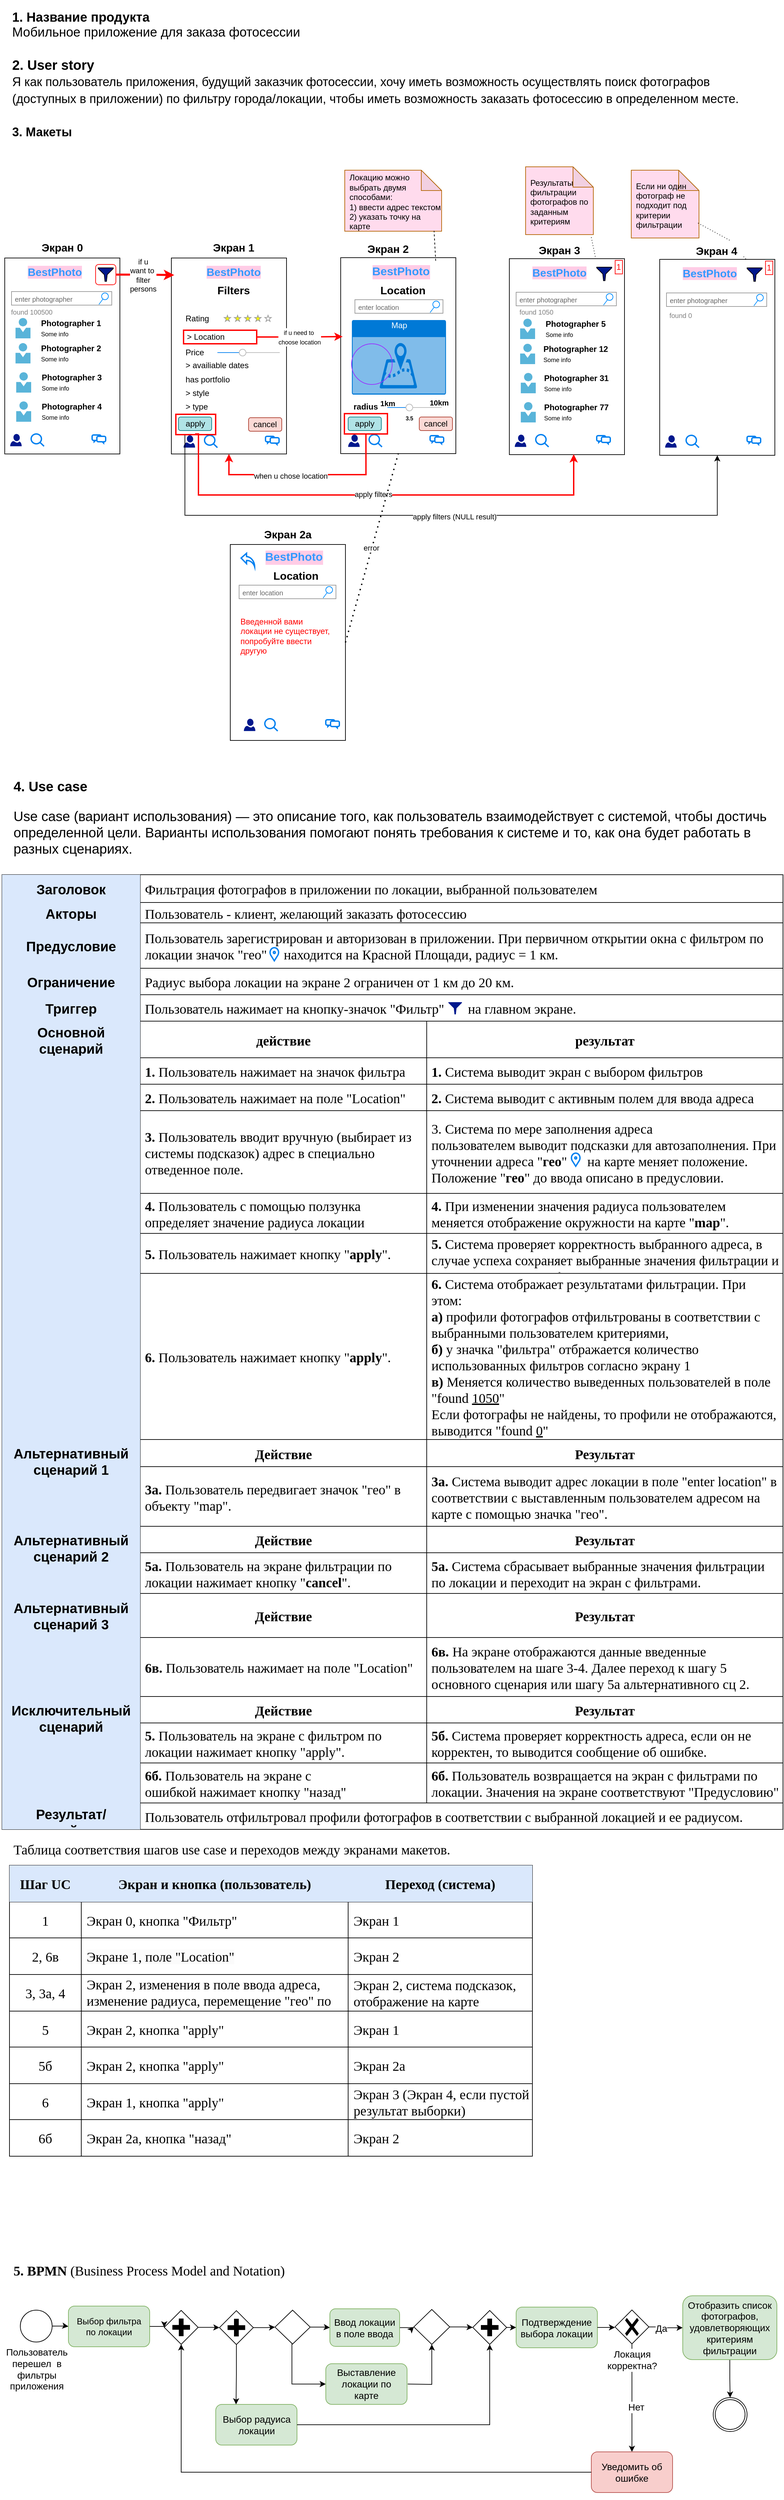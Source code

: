 <mxfile version="24.7.17" pages="2">
  <diagram name="Бизнес-требования" id="f1b7ffb7-ca1e-a977-7cf5-a751b3c06c05">
    <mxGraphModel dx="1444" dy="2479" grid="1" gridSize="10" guides="1" tooltips="1" connect="1" arrows="1" fold="1" page="1" pageScale="1" pageWidth="1169" pageHeight="1654" background="#FFFFFF" math="0" shadow="0">
      <root>
        <mxCell id="0" />
        <mxCell id="1" parent="0" />
        <mxCell id="OX_goZFjynyWB9Hm4N_G-35" value="" style="rounded=0;whiteSpace=wrap;html=1;strokeColor=none;" vertex="1" parent="1">
          <mxGeometry x="7" y="-1420" width="1156" height="900" as="geometry" />
        </mxCell>
        <mxCell id="bg-7UnHXnVcpyb_Rmwju-104" value="" style="rounded=0;whiteSpace=wrap;html=1;labelPosition=center;verticalLabelPosition=top;align=center;verticalAlign=bottom;" parent="1" vertex="1">
          <mxGeometry x="510" y="-1260" width="170" height="289" as="geometry" />
        </mxCell>
        <mxCell id="bg-7UnHXnVcpyb_Rmwju-123" value="" style="rounded=0;whiteSpace=wrap;html=1;labelPosition=center;verticalLabelPosition=top;align=center;verticalAlign=bottom;" parent="1" vertex="1">
          <mxGeometry x="14" y="-1259.5" width="170" height="289" as="geometry" />
        </mxCell>
        <mxCell id="bg-7UnHXnVcpyb_Rmwju-124" value="" style="rounded=0;whiteSpace=wrap;html=1;labelPosition=center;verticalLabelPosition=top;align=center;verticalAlign=bottom;" parent="1" vertex="1">
          <mxGeometry x="260" y="-1259.5" width="170" height="289" as="geometry" />
        </mxCell>
        <mxCell id="bg-7UnHXnVcpyb_Rmwju-62" value="&lt;div style=&quot;font-size: 19px;&quot;&gt;&lt;font style=&quot;font-size: 19px;&quot;&gt;&lt;b style=&quot;&quot;&gt;&lt;font style=&quot;font-size: 19px;&quot;&gt;1. Название продукта&lt;/font&gt;&lt;/b&gt;&lt;/font&gt;&lt;/div&gt;&lt;div style=&quot;font-size: 19px;&quot;&gt;&lt;font style=&quot;background-color: initial;&quot;&gt;Мобильное приложение для&amp;nbsp;&lt;/font&gt;&lt;span style=&quot;background-color: initial;&quot;&gt;заказа фотосессии&lt;/span&gt;&lt;br&gt;&lt;/div&gt;&lt;div style=&quot;font-size: 20px;&quot;&gt;&lt;span style=&quot;background-color: initial;&quot;&gt;&lt;font style=&quot;font-size: 20px;&quot;&gt;&lt;b&gt;&lt;br&gt;&lt;/b&gt;&lt;/font&gt;&lt;/span&gt;&lt;/div&gt;&lt;div style=&quot;font-size: 20px;&quot;&gt;&lt;span style=&quot;background-color: initial;&quot;&gt;&lt;font style=&quot;font-size: 20px;&quot;&gt;&lt;font style=&quot;font-size: 20px;&quot;&gt;&lt;b&gt;2. User story&lt;/b&gt;&lt;/font&gt;&lt;br&gt;&lt;span style=&quot;font-size: 18px;&quot;&gt;Я как пользователь приложения, будущий заказчик фотосессии, хочу иметь&amp;nbsp;&lt;/span&gt;&lt;/font&gt;&lt;/span&gt;&lt;span style=&quot;font-size: 18px; background-color: initial;&quot;&gt;возможность осуществлять поиск фотографов (доступных в приложении) по&amp;nbsp;&lt;/span&gt;&lt;span style=&quot;font-size: 18px; background-color: initial;&quot;&gt;фильтру города/локации, чтобы иметь возможность заказать фотосессию в&amp;nbsp;&lt;/span&gt;&lt;span style=&quot;font-size: 18px; background-color: initial;&quot;&gt;определенном месте.&lt;/span&gt;&lt;/div&gt;&lt;div style=&quot;font-size: 20px;&quot;&gt;&lt;span style=&quot;font-size: 18px; background-color: initial;&quot;&gt;&lt;b&gt;&lt;br&gt;&lt;/b&gt;&lt;/span&gt;&lt;/div&gt;&lt;div style=&quot;font-size: 20px;&quot;&gt;&lt;span style=&quot;font-size: 18px; background-color: initial;&quot;&gt;&lt;b&gt;3. Макеты&lt;/b&gt;&lt;/span&gt;&lt;/div&gt;" style="text;html=1;align=left;verticalAlign=middle;whiteSpace=wrap;rounded=0;fillColor=default;spacingLeft=11;" parent="1" vertex="1">
          <mxGeometry x="12.46" y="-1640" width="1140.54" height="220" as="geometry" />
        </mxCell>
        <mxCell id="bg-7UnHXnVcpyb_Rmwju-64" value="BestPhoto" style="text;html=1;align=center;verticalAlign=middle;whiteSpace=wrap;rounded=0;fontColor=#3399FF;labelBackgroundColor=#FFCCE6;fontStyle=1;fontSize=16;" parent="1" vertex="1">
          <mxGeometry x="53" y="-1249" width="70" height="20" as="geometry" />
        </mxCell>
        <mxCell id="bg-7UnHXnVcpyb_Rmwju-66" value="" style="image;sketch=0;aspect=fixed;html=1;points=[];align=center;fontSize=12;image=img/lib/mscae/Person.svg;" parent="1" vertex="1">
          <mxGeometry x="29.8" y="-1171" width="22.2" height="30" as="geometry" />
        </mxCell>
        <mxCell id="bg-7UnHXnVcpyb_Rmwju-67" value="&lt;font style=&quot;font-size: 10px;&quot;&gt;enter photographer&lt;/font&gt;" style="strokeWidth=1;shadow=0;dashed=0;align=center;html=1;shape=mxgraph.mockup.forms.searchBox;strokeColor=#999999;mainText=;strokeColor2=#008cff;fontColor=#666666;fontSize=17;align=left;spacingLeft=3;whiteSpace=wrap;" parent="1" vertex="1">
          <mxGeometry x="24" y="-1210" width="148" height="20" as="geometry" />
        </mxCell>
        <mxCell id="bg-7UnHXnVcpyb_Rmwju-68" value="&lt;div style=&quot;text-align: left;&quot;&gt;&lt;b style=&quot;background-color: initial;&quot;&gt;Photographer 1&lt;/b&gt;&lt;/div&gt;&lt;div style=&quot;text-align: left;&quot;&gt;&lt;span style=&quot;background-color: initial;&quot;&gt;&lt;font style=&quot;font-size: 9px;&quot;&gt;Some info&lt;/font&gt;&lt;/span&gt;&lt;/div&gt;" style="text;html=1;align=center;verticalAlign=middle;whiteSpace=wrap;rounded=0;" parent="1" vertex="1">
          <mxGeometry x="62" y="-1171" width="100" height="30" as="geometry" />
        </mxCell>
        <mxCell id="bg-7UnHXnVcpyb_Rmwju-69" value="" style="image;sketch=0;aspect=fixed;html=1;points=[];align=center;fontSize=12;image=img/lib/mscae/Person.svg;" parent="1" vertex="1">
          <mxGeometry x="29.8" y="-1134" width="22.2" height="30" as="geometry" />
        </mxCell>
        <mxCell id="bg-7UnHXnVcpyb_Rmwju-70" value="&lt;div style=&quot;text-align: left;&quot;&gt;&lt;b style=&quot;background-color: initial;&quot;&gt;Photographer 2&lt;/b&gt;&lt;/div&gt;&lt;div style=&quot;text-align: left;&quot;&gt;&lt;span style=&quot;background-color: initial;&quot;&gt;&lt;font style=&quot;font-size: 9px;&quot;&gt;Some info&lt;/font&gt;&lt;/span&gt;&lt;/div&gt;" style="text;html=1;align=center;verticalAlign=middle;whiteSpace=wrap;rounded=0;" parent="1" vertex="1">
          <mxGeometry x="62" y="-1134" width="100" height="30" as="geometry" />
        </mxCell>
        <mxCell id="bg-7UnHXnVcpyb_Rmwju-71" value="" style="image;sketch=0;aspect=fixed;html=1;points=[];align=center;fontSize=12;image=img/lib/mscae/Person.svg;" parent="1" vertex="1">
          <mxGeometry x="30.8" y="-1091" width="22.2" height="30" as="geometry" />
        </mxCell>
        <mxCell id="bg-7UnHXnVcpyb_Rmwju-72" value="&lt;div style=&quot;text-align: left;&quot;&gt;&lt;b style=&quot;background-color: initial;&quot;&gt;Photographer 3&lt;/b&gt;&lt;/div&gt;&lt;div style=&quot;text-align: left;&quot;&gt;&lt;span style=&quot;background-color: initial;&quot;&gt;&lt;font style=&quot;font-size: 9px;&quot;&gt;Some info&lt;/font&gt;&lt;/span&gt;&lt;/div&gt;" style="text;html=1;align=center;verticalAlign=middle;whiteSpace=wrap;rounded=0;" parent="1" vertex="1">
          <mxGeometry x="63" y="-1091" width="100" height="30" as="geometry" />
        </mxCell>
        <mxCell id="bg-7UnHXnVcpyb_Rmwju-73" value="" style="image;sketch=0;aspect=fixed;html=1;points=[];align=center;fontSize=12;image=img/lib/mscae/Person.svg;" parent="1" vertex="1">
          <mxGeometry x="30.8" y="-1048" width="22.2" height="30" as="geometry" />
        </mxCell>
        <mxCell id="bg-7UnHXnVcpyb_Rmwju-74" value="&lt;div style=&quot;text-align: left;&quot;&gt;&lt;b style=&quot;background-color: initial;&quot;&gt;Photographer 4&lt;/b&gt;&lt;/div&gt;&lt;div style=&quot;text-align: left;&quot;&gt;&lt;span style=&quot;background-color: initial;&quot;&gt;&lt;font style=&quot;font-size: 9px;&quot;&gt;Some info&lt;/font&gt;&lt;/span&gt;&lt;/div&gt;" style="text;html=1;align=center;verticalAlign=middle;whiteSpace=wrap;rounded=0;" parent="1" vertex="1">
          <mxGeometry x="63" y="-1048" width="100" height="30" as="geometry" />
        </mxCell>
        <mxCell id="bg-7UnHXnVcpyb_Rmwju-76" value="" style="sketch=0;aspect=fixed;pointerEvents=1;shadow=0;dashed=0;html=1;strokeColor=none;labelPosition=center;verticalLabelPosition=bottom;verticalAlign=top;align=center;fillColor=#00188D;shape=mxgraph.azure.user" parent="1" vertex="1">
          <mxGeometry x="22" y="-1000" width="17" height="18.09" as="geometry" />
        </mxCell>
        <mxCell id="bg-7UnHXnVcpyb_Rmwju-77" value="" style="html=1;verticalLabelPosition=bottom;align=center;labelBackgroundColor=#ffffff;verticalAlign=top;strokeWidth=2;strokeColor=#0080F0;shadow=0;dashed=0;shape=mxgraph.ios7.icons.looking_glass;" parent="1" vertex="1">
          <mxGeometry x="53" y="-1000" width="19" height="18.09" as="geometry" />
        </mxCell>
        <mxCell id="bg-7UnHXnVcpyb_Rmwju-78" value="" style="shape=image;html=1;verticalAlign=top;verticalLabelPosition=bottom;labelBackgroundColor=#ffffff;imageAspect=0;aspect=fixed;image=https://cdn2.iconfinder.com/data/icons/shopping-elements-6/64/03-Shopping_Busket-128.png" parent="1" vertex="1">
          <mxGeometry x="79" y="-1004.96" width="28" height="28" as="geometry" />
        </mxCell>
        <mxCell id="bg-7UnHXnVcpyb_Rmwju-80" value="" style="shape=image;html=1;verticalAlign=top;verticalLabelPosition=bottom;labelBackgroundColor=#ffffff;imageAspect=0;aspect=fixed;image=https://cdn4.iconfinder.com/data/icons/essentials-72/24/029_-_Star-128.png" parent="1" vertex="1">
          <mxGeometry x="110" y="-1004.96" width="24.96" height="24.96" as="geometry" />
        </mxCell>
        <mxCell id="bg-7UnHXnVcpyb_Rmwju-83" value="" style="html=1;verticalLabelPosition=bottom;align=center;labelBackgroundColor=#ffffff;verticalAlign=top;strokeWidth=2;strokeColor=#0080F0;shadow=0;dashed=0;shape=mxgraph.ios7.icons.chat;" parent="1" vertex="1">
          <mxGeometry x="143" y="-998.48" width="20" height="12" as="geometry" />
        </mxCell>
        <mxCell id="bg-7UnHXnVcpyb_Rmwju-84" value="" style="sketch=0;aspect=fixed;pointerEvents=1;shadow=0;dashed=0;html=1;strokeColor=default;labelPosition=center;verticalLabelPosition=bottom;verticalAlign=top;align=center;fillColor=#00188D;shape=mxgraph.mscae.enterprise.filter;perimeterSpacing=0;" parent="1" vertex="1">
          <mxGeometry x="152" y="-1245" width="22.22" height="20" as="geometry" />
        </mxCell>
        <mxCell id="bg-7UnHXnVcpyb_Rmwju-86" value="" style="rounded=1;whiteSpace=wrap;html=1;fillColor=none;strokeColor=#FF0000;" parent="1" vertex="1">
          <mxGeometry x="148.11" y="-1250" width="30" height="30" as="geometry" />
        </mxCell>
        <mxCell id="bg-7UnHXnVcpyb_Rmwju-88" value="BestPhoto" style="text;html=1;align=center;verticalAlign=middle;whiteSpace=wrap;rounded=0;fontColor=#3399FF;labelBackgroundColor=#FFCCE6;fontStyle=1;fontSize=16;" parent="1" vertex="1">
          <mxGeometry x="317" y="-1249" width="70" height="20" as="geometry" />
        </mxCell>
        <mxCell id="bg-7UnHXnVcpyb_Rmwju-89" value="&lt;b&gt;&lt;font style=&quot;font-size: 16px;&quot;&gt;Filters&lt;/font&gt;&lt;/b&gt;" style="text;html=1;align=center;verticalAlign=middle;whiteSpace=wrap;rounded=0;" parent="1" vertex="1">
          <mxGeometry x="322" y="-1227" width="60" height="30" as="geometry" />
        </mxCell>
        <mxCell id="bg-7UnHXnVcpyb_Rmwju-90" value="Rating" style="text;html=1;align=left;verticalAlign=middle;whiteSpace=wrap;rounded=0;" parent="1" vertex="1">
          <mxGeometry x="279" y="-1185" width="60" height="30" as="geometry" />
        </mxCell>
        <mxCell id="bg-7UnHXnVcpyb_Rmwju-91" value="&amp;gt; Location&lt;span style=&quot;color: rgba(0, 0, 0, 0); font-family: monospace; font-size: 0px; text-wrap: nowrap;&quot;&gt;%3CmxGraphModel%3E%3Croot%3E%3CmxCell%20id%3D%220%22%2F%3E%3CmxCell%20id%3D%221%22%20parent%3D%220%22%2F%3E%3CmxCell%20id%3D%222%22%20value%3D%22%26amp%3Bgt%3B%20Rating%22%20style%3D%22text%3Bhtml%3D1%3Balign%3Dcenter%3BverticalAlign%3Dmiddle%3BwhiteSpace%3Dwrap%3Brounded%3D0%3B%22%20vertex%3D%221%22%20parent%3D%221%22%3E%3CmxGeometry%20x%3D%22250%22%20y%3D%22215%22%20width%3D%2260%22%20height%3D%2230%22%20as%3D%22geometry%22%2F%3E%3C%2FmxCell%3E%3C%2Froot%3E%3C%2FmxGraphModel%3E&lt;/span&gt;" style="text;html=1;align=left;verticalAlign=middle;whiteSpace=wrap;rounded=0;strokeColor=#FF0000;strokeWidth=2;spacingLeft=3;" parent="1" vertex="1">
          <mxGeometry x="278" y="-1153" width="108" height="20" as="geometry" />
        </mxCell>
        <mxCell id="bg-7UnHXnVcpyb_Rmwju-92" value="Price" style="text;html=1;align=left;verticalAlign=middle;whiteSpace=wrap;rounded=0;" parent="1" vertex="1">
          <mxGeometry x="279" y="-1135" width="70" height="30" as="geometry" />
        </mxCell>
        <mxCell id="bg-7UnHXnVcpyb_Rmwju-93" value="has portfolio" style="text;html=1;align=left;verticalAlign=middle;whiteSpace=wrap;rounded=0;" parent="1" vertex="1">
          <mxGeometry x="279" y="-1090" width="98" height="20" as="geometry" />
        </mxCell>
        <mxCell id="bg-7UnHXnVcpyb_Rmwju-94" value="&amp;gt; style&lt;span style=&quot;color: rgba(0, 0, 0, 0); font-family: monospace; font-size: 0px; text-wrap: nowrap;&quot;&gt;%3CmxGraphModel%3E%3Croot%3E%3CmxCell%20id%3D%220%22%2F%3E%3CmxCell%20id%3D%221%22%20parent%3D%220%22%2F%3E%3CmxCell%20id%3D%222%22%20value%3D%22%26amp%3Bgt%3B%20has%20portpholio%22%20style%3D%22text%3Bhtml%3D1%3Balign%3Dleft%3BverticalAlign%3Dmiddle%3BwhiteSpace%3Dwrap%3Brounded%3D0%3B%22%20vertex%3D%221%22%20parent%3D%221%22%3E%3CmxGeometry%20x%3D%22252%22%20y%3D%22300%22%20width%3D%2298%22%20height%3D%2220%22%20as%3D%22geometry%22%2F%3E%3C%2FmxCell%3E%3C%2Froot%3E%3C%2FmxGraphModel%3E&lt;/span&gt;" style="text;html=1;align=left;verticalAlign=middle;whiteSpace=wrap;rounded=0;" parent="1" vertex="1">
          <mxGeometry x="279" y="-1070" width="98" height="20" as="geometry" />
        </mxCell>
        <mxCell id="bg-7UnHXnVcpyb_Rmwju-95" value="&amp;gt; type" style="text;html=1;align=left;verticalAlign=middle;whiteSpace=wrap;rounded=0;" parent="1" vertex="1">
          <mxGeometry x="279" y="-1050" width="98" height="20" as="geometry" />
        </mxCell>
        <mxCell id="bg-7UnHXnVcpyb_Rmwju-96" value="" style="sketch=0;aspect=fixed;pointerEvents=1;shadow=0;dashed=0;html=1;strokeColor=none;labelPosition=center;verticalLabelPosition=bottom;verticalAlign=top;align=center;fillColor=#00188D;shape=mxgraph.azure.user" parent="1" vertex="1">
          <mxGeometry x="278" y="-998" width="17" height="18.09" as="geometry" />
        </mxCell>
        <mxCell id="bg-7UnHXnVcpyb_Rmwju-97" value="" style="html=1;verticalLabelPosition=bottom;align=center;labelBackgroundColor=#ffffff;verticalAlign=top;strokeWidth=2;strokeColor=#0080F0;shadow=0;dashed=0;shape=mxgraph.ios7.icons.looking_glass;" parent="1" vertex="1">
          <mxGeometry x="309" y="-998" width="19" height="18.09" as="geometry" />
        </mxCell>
        <mxCell id="bg-7UnHXnVcpyb_Rmwju-98" value="" style="shape=image;html=1;verticalAlign=top;verticalLabelPosition=bottom;labelBackgroundColor=#ffffff;imageAspect=0;aspect=fixed;image=https://cdn2.iconfinder.com/data/icons/shopping-elements-6/64/03-Shopping_Busket-128.png" parent="1" vertex="1">
          <mxGeometry x="335" y="-1002.96" width="28" height="28" as="geometry" />
        </mxCell>
        <mxCell id="bg-7UnHXnVcpyb_Rmwju-99" value="" style="shape=image;html=1;verticalAlign=top;verticalLabelPosition=bottom;labelBackgroundColor=#ffffff;imageAspect=0;aspect=fixed;image=https://cdn4.iconfinder.com/data/icons/essentials-72/24/029_-_Star-128.png" parent="1" vertex="1">
          <mxGeometry x="366" y="-1002.96" width="24.96" height="24.96" as="geometry" />
        </mxCell>
        <mxCell id="bg-7UnHXnVcpyb_Rmwju-100" value="" style="html=1;verticalLabelPosition=bottom;align=center;labelBackgroundColor=#ffffff;verticalAlign=top;strokeWidth=2;strokeColor=#0080F0;shadow=0;dashed=0;shape=mxgraph.ios7.icons.chat;" parent="1" vertex="1">
          <mxGeometry x="399" y="-996.48" width="20" height="12" as="geometry" />
        </mxCell>
        <mxCell id="bg-7UnHXnVcpyb_Rmwju-101" value="" style="verticalLabelPosition=bottom;shadow=0;dashed=0;align=center;html=1;verticalAlign=top;strokeWidth=1;shape=mxgraph.mockup.misc.rating;strokeColor=#999999;fillColor=#ffff00;emptyFillColor=#ffffff;grade=4;ratingScale=5;ratingStyle=star;" parent="1" vertex="1">
          <mxGeometry x="338" y="-1175" width="102" height="10" as="geometry" />
        </mxCell>
        <mxCell id="bg-7UnHXnVcpyb_Rmwju-105" value="" style="sketch=0;aspect=fixed;pointerEvents=1;shadow=0;dashed=0;html=1;strokeColor=none;labelPosition=center;verticalLabelPosition=bottom;verticalAlign=top;align=center;fillColor=#00188D;shape=mxgraph.azure.user" parent="1" vertex="1">
          <mxGeometry x="521" y="-999" width="17" height="18.09" as="geometry" />
        </mxCell>
        <mxCell id="bg-7UnHXnVcpyb_Rmwju-106" value="" style="html=1;verticalLabelPosition=bottom;align=center;labelBackgroundColor=#ffffff;verticalAlign=top;strokeWidth=2;strokeColor=#0080F0;shadow=0;dashed=0;shape=mxgraph.ios7.icons.looking_glass;" parent="1" vertex="1">
          <mxGeometry x="552" y="-999" width="19" height="18.09" as="geometry" />
        </mxCell>
        <mxCell id="bg-7UnHXnVcpyb_Rmwju-107" value="" style="shape=image;html=1;verticalAlign=top;verticalLabelPosition=bottom;labelBackgroundColor=#ffffff;imageAspect=0;aspect=fixed;image=https://cdn2.iconfinder.com/data/icons/shopping-elements-6/64/03-Shopping_Busket-128.png" parent="1" vertex="1">
          <mxGeometry x="578" y="-1003.96" width="28" height="28" as="geometry" />
        </mxCell>
        <mxCell id="bg-7UnHXnVcpyb_Rmwju-108" value="" style="shape=image;html=1;verticalAlign=top;verticalLabelPosition=bottom;labelBackgroundColor=#ffffff;imageAspect=0;aspect=fixed;image=https://cdn4.iconfinder.com/data/icons/essentials-72/24/029_-_Star-128.png" parent="1" vertex="1">
          <mxGeometry x="609" y="-1003.96" width="24.96" height="24.96" as="geometry" />
        </mxCell>
        <mxCell id="bg-7UnHXnVcpyb_Rmwju-109" value="" style="html=1;verticalLabelPosition=bottom;align=center;labelBackgroundColor=#ffffff;verticalAlign=top;strokeWidth=2;strokeColor=#0080F0;shadow=0;dashed=0;shape=mxgraph.ios7.icons.chat;" parent="1" vertex="1">
          <mxGeometry x="642" y="-997.48" width="20" height="12" as="geometry" />
        </mxCell>
        <mxCell id="bg-7UnHXnVcpyb_Rmwju-110" value="BestPhoto" style="text;html=1;align=center;verticalAlign=middle;whiteSpace=wrap;rounded=0;fontColor=#3399FF;labelBackgroundColor=#FFCCE6;fontStyle=1;fontSize=17;" parent="1" vertex="1">
          <mxGeometry x="563.96" y="-1249" width="70" height="20" as="geometry" />
        </mxCell>
        <mxCell id="bg-7UnHXnVcpyb_Rmwju-111" value="&lt;b&gt;&lt;font style=&quot;font-size: 16px;&quot;&gt;Location&lt;/font&gt;&lt;/b&gt;" style="text;html=1;align=center;verticalAlign=middle;whiteSpace=wrap;rounded=0;" parent="1" vertex="1">
          <mxGeometry x="562" y="-1227" width="80" height="30" as="geometry" />
        </mxCell>
        <mxCell id="bg-7UnHXnVcpyb_Rmwju-113" value="&lt;font style=&quot;font-size: 10px;&quot;&gt;enter location&lt;/font&gt;" style="strokeWidth=1;shadow=0;dashed=0;align=center;html=1;shape=mxgraph.mockup.forms.searchBox;strokeColor=#999999;mainText=;strokeColor2=#008cff;fontColor=#666666;fontSize=17;align=left;spacingLeft=3;whiteSpace=wrap;" parent="1" vertex="1">
          <mxGeometry x="531" y="-1198" width="130" height="20" as="geometry" />
        </mxCell>
        <mxCell id="bg-7UnHXnVcpyb_Rmwju-114" value="Map" style="html=1;whiteSpace=wrap;strokeColor=none;fillColor=#0079D6;labelPosition=center;verticalLabelPosition=middle;verticalAlign=top;align=center;fontSize=12;outlineConnect=0;spacingTop=-6;fontColor=#FFFFFF;sketch=0;shape=mxgraph.sitemap.map;" parent="1" vertex="1">
          <mxGeometry x="526.5" y="-1168" width="139" height="110" as="geometry" />
        </mxCell>
        <mxCell id="bg-7UnHXnVcpyb_Rmwju-116" value="" style="shape=image;html=1;verticalAlign=top;verticalLabelPosition=bottom;labelBackgroundColor=#ffffff;imageAspect=0;aspect=fixed;image=https://cdn1.iconfinder.com/data/icons/ui-essential-17/32/UI_Essential_Outline_2_essential-app-ui-location-map-pin-22-128.png;imageBackground=none;" parent="1" vertex="1">
          <mxGeometry x="546" y="-1113" width="20" height="20" as="geometry" />
        </mxCell>
        <mxCell id="bg-7UnHXnVcpyb_Rmwju-117" value="&lt;b&gt;radius&lt;/b&gt;" style="text;html=1;align=center;verticalAlign=middle;whiteSpace=wrap;rounded=0;" parent="1" vertex="1">
          <mxGeometry x="517" y="-1055" width="60" height="30" as="geometry" />
        </mxCell>
        <mxCell id="bg-7UnHXnVcpyb_Rmwju-118" value="" style="html=1;verticalLabelPosition=bottom;labelBackgroundColor=#ffffff;verticalAlign=top;shadow=0;dashed=0;strokeWidth=1;shape=mxgraph.ios7ui.slider;barPos=40.42;strokeColor=#0080f0;strokeColor2=#a0a0a0;" parent="1" vertex="1">
          <mxGeometry x="579" y="-1046.5" width="80" height="15" as="geometry" />
        </mxCell>
        <mxCell id="bg-7UnHXnVcpyb_Rmwju-119" value="&lt;b style=&quot;font-size: 11px;&quot;&gt;&lt;font style=&quot;font-size: 11px;&quot;&gt;1km&lt;/font&gt;&lt;/b&gt;" style="text;html=1;align=center;verticalAlign=middle;whiteSpace=wrap;rounded=0;fontSize=11;" parent="1" vertex="1">
          <mxGeometry x="566" y="-1058.5" width="27" height="27" as="geometry" />
        </mxCell>
        <mxCell id="bg-7UnHXnVcpyb_Rmwju-120" value="&lt;b style=&quot;font-size: 11px;&quot;&gt;&lt;font style=&quot;font-size: 11px;&quot;&gt;10km&lt;/font&gt;&lt;/b&gt;" style="text;html=1;align=center;verticalAlign=middle;whiteSpace=wrap;rounded=0;fontSize=11;" parent="1" vertex="1">
          <mxGeometry x="642" y="-1059.5" width="27" height="27" as="geometry" />
        </mxCell>
        <mxCell id="bg-7UnHXnVcpyb_Rmwju-121" value="" style="ellipse;whiteSpace=wrap;html=1;aspect=fixed;fillColor=none;strokeColor=#9933FF;" parent="1" vertex="1">
          <mxGeometry x="526" y="-1133" width="60" height="60" as="geometry" />
        </mxCell>
        <mxCell id="bg-7UnHXnVcpyb_Rmwju-122" value="&lt;b&gt;3.5&lt;/b&gt;" style="text;html=1;align=center;verticalAlign=middle;whiteSpace=wrap;rounded=0;fontSize=8;" parent="1" vertex="1">
          <mxGeometry x="598" y="-1037" width="27" height="27" as="geometry" />
        </mxCell>
        <mxCell id="bg-7UnHXnVcpyb_Rmwju-125" value="apply" style="rounded=1;whiteSpace=wrap;html=1;fillColor=#b0e3e6;strokeColor=#0e8088;" parent="1" vertex="1">
          <mxGeometry x="521" y="-1025" width="49" height="20" as="geometry" />
        </mxCell>
        <mxCell id="bg-7UnHXnVcpyb_Rmwju-126" value="" style="rounded=0;whiteSpace=wrap;html=1;labelPosition=center;verticalLabelPosition=top;align=center;verticalAlign=bottom;" parent="1" vertex="1">
          <mxGeometry x="759" y="-1258.5" width="170" height="289" as="geometry" />
        </mxCell>
        <mxCell id="bg-7UnHXnVcpyb_Rmwju-127" value="BestPhoto" style="text;html=1;align=center;verticalAlign=middle;whiteSpace=wrap;rounded=0;fontColor=#3399FF;labelBackgroundColor=#FFCCE6;fontStyle=1;fontSize=16;" parent="1" vertex="1">
          <mxGeometry x="798" y="-1248" width="70" height="20" as="geometry" />
        </mxCell>
        <mxCell id="bg-7UnHXnVcpyb_Rmwju-128" value="" style="image;sketch=0;aspect=fixed;html=1;points=[];align=center;fontSize=12;image=img/lib/mscae/Person.svg;" parent="1" vertex="1">
          <mxGeometry x="774.8" y="-1170" width="22.2" height="30" as="geometry" />
        </mxCell>
        <mxCell id="bg-7UnHXnVcpyb_Rmwju-129" value="&lt;font style=&quot;font-size: 10px;&quot;&gt;enter photographer&lt;/font&gt;" style="strokeWidth=1;shadow=0;dashed=0;align=center;html=1;shape=mxgraph.mockup.forms.searchBox;strokeColor=#999999;mainText=;strokeColor2=#008cff;fontColor=#666666;fontSize=17;align=left;spacingLeft=3;whiteSpace=wrap;" parent="1" vertex="1">
          <mxGeometry x="769" y="-1209" width="148" height="20" as="geometry" />
        </mxCell>
        <mxCell id="bg-7UnHXnVcpyb_Rmwju-130" value="&lt;div style=&quot;text-align: left;&quot;&gt;&lt;b style=&quot;background-color: initial;&quot;&gt;Photographer 5&lt;/b&gt;&lt;/div&gt;&lt;div style=&quot;text-align: left;&quot;&gt;&lt;span style=&quot;background-color: initial;&quot;&gt;&lt;font style=&quot;font-size: 9px;&quot;&gt;Some info&lt;/font&gt;&lt;/span&gt;&lt;/div&gt;" style="text;html=1;align=center;verticalAlign=middle;whiteSpace=wrap;rounded=0;" parent="1" vertex="1">
          <mxGeometry x="807" y="-1170" width="100" height="30" as="geometry" />
        </mxCell>
        <mxCell id="bg-7UnHXnVcpyb_Rmwju-131" value="" style="image;sketch=0;aspect=fixed;html=1;points=[];align=center;fontSize=12;image=img/lib/mscae/Person.svg;" parent="1" vertex="1">
          <mxGeometry x="774.8" y="-1133" width="22.2" height="30" as="geometry" />
        </mxCell>
        <mxCell id="bg-7UnHXnVcpyb_Rmwju-132" value="&lt;div style=&quot;text-align: left;&quot;&gt;&lt;b style=&quot;background-color: initial;&quot;&gt;Photographer 12&lt;/b&gt;&lt;/div&gt;&lt;div style=&quot;text-align: left;&quot;&gt;&lt;span style=&quot;background-color: initial;&quot;&gt;&lt;font style=&quot;font-size: 9px;&quot;&gt;Some info&lt;/font&gt;&lt;/span&gt;&lt;/div&gt;" style="text;html=1;align=center;verticalAlign=middle;whiteSpace=wrap;rounded=0;" parent="1" vertex="1">
          <mxGeometry x="807" y="-1133" width="100" height="30" as="geometry" />
        </mxCell>
        <mxCell id="bg-7UnHXnVcpyb_Rmwju-133" value="" style="image;sketch=0;aspect=fixed;html=1;points=[];align=center;fontSize=12;image=img/lib/mscae/Person.svg;" parent="1" vertex="1">
          <mxGeometry x="775.8" y="-1090" width="22.2" height="30" as="geometry" />
        </mxCell>
        <mxCell id="bg-7UnHXnVcpyb_Rmwju-134" value="&lt;div style=&quot;text-align: left;&quot;&gt;&lt;b style=&quot;background-color: initial;&quot;&gt;Photographer 31&lt;/b&gt;&lt;/div&gt;&lt;div style=&quot;text-align: left;&quot;&gt;&lt;span style=&quot;background-color: initial;&quot;&gt;&lt;font style=&quot;font-size: 9px;&quot;&gt;Some info&lt;/font&gt;&lt;/span&gt;&lt;/div&gt;" style="text;html=1;align=center;verticalAlign=middle;whiteSpace=wrap;rounded=0;" parent="1" vertex="1">
          <mxGeometry x="808" y="-1090" width="100" height="30" as="geometry" />
        </mxCell>
        <mxCell id="bg-7UnHXnVcpyb_Rmwju-135" value="" style="image;sketch=0;aspect=fixed;html=1;points=[];align=center;fontSize=12;image=img/lib/mscae/Person.svg;" parent="1" vertex="1">
          <mxGeometry x="775.8" y="-1047" width="22.2" height="30" as="geometry" />
        </mxCell>
        <mxCell id="bg-7UnHXnVcpyb_Rmwju-136" value="&lt;div style=&quot;text-align: left;&quot;&gt;&lt;b style=&quot;background-color: initial;&quot;&gt;Photographer 77&lt;/b&gt;&lt;/div&gt;&lt;div style=&quot;text-align: left;&quot;&gt;&lt;span style=&quot;background-color: initial;&quot;&gt;&lt;font style=&quot;font-size: 9px;&quot;&gt;Some info&lt;/font&gt;&lt;/span&gt;&lt;/div&gt;" style="text;html=1;align=center;verticalAlign=middle;whiteSpace=wrap;rounded=0;" parent="1" vertex="1">
          <mxGeometry x="808" y="-1047" width="100" height="30" as="geometry" />
        </mxCell>
        <mxCell id="bg-7UnHXnVcpyb_Rmwju-137" value="" style="sketch=0;aspect=fixed;pointerEvents=1;shadow=0;dashed=0;html=1;strokeColor=none;labelPosition=center;verticalLabelPosition=bottom;verticalAlign=top;align=center;fillColor=#00188D;shape=mxgraph.azure.user" parent="1" vertex="1">
          <mxGeometry x="767" y="-999" width="17" height="18.09" as="geometry" />
        </mxCell>
        <mxCell id="bg-7UnHXnVcpyb_Rmwju-138" value="" style="html=1;verticalLabelPosition=bottom;align=center;labelBackgroundColor=#ffffff;verticalAlign=top;strokeWidth=2;strokeColor=#0080F0;shadow=0;dashed=0;shape=mxgraph.ios7.icons.looking_glass;" parent="1" vertex="1">
          <mxGeometry x="798" y="-999" width="19" height="18.09" as="geometry" />
        </mxCell>
        <mxCell id="bg-7UnHXnVcpyb_Rmwju-139" value="" style="shape=image;html=1;verticalAlign=top;verticalLabelPosition=bottom;labelBackgroundColor=#ffffff;imageAspect=0;aspect=fixed;image=https://cdn2.iconfinder.com/data/icons/shopping-elements-6/64/03-Shopping_Busket-128.png" parent="1" vertex="1">
          <mxGeometry x="824" y="-1003.96" width="28" height="28" as="geometry" />
        </mxCell>
        <mxCell id="bg-7UnHXnVcpyb_Rmwju-140" value="" style="shape=image;html=1;verticalAlign=top;verticalLabelPosition=bottom;labelBackgroundColor=#ffffff;imageAspect=0;aspect=fixed;image=https://cdn4.iconfinder.com/data/icons/essentials-72/24/029_-_Star-128.png" parent="1" vertex="1">
          <mxGeometry x="855" y="-1003.96" width="24.96" height="24.96" as="geometry" />
        </mxCell>
        <mxCell id="bg-7UnHXnVcpyb_Rmwju-141" value="" style="html=1;verticalLabelPosition=bottom;align=center;labelBackgroundColor=#ffffff;verticalAlign=top;strokeWidth=2;strokeColor=#0080F0;shadow=0;dashed=0;shape=mxgraph.ios7.icons.chat;" parent="1" vertex="1">
          <mxGeometry x="888" y="-997.48" width="20" height="12" as="geometry" />
        </mxCell>
        <mxCell id="bg-7UnHXnVcpyb_Rmwju-142" value="" style="sketch=0;aspect=fixed;pointerEvents=1;shadow=0;dashed=0;html=1;strokeColor=default;labelPosition=center;verticalLabelPosition=bottom;verticalAlign=top;align=center;fillColor=#00188D;shape=mxgraph.mscae.enterprise.filter;perimeterSpacing=0;" parent="1" vertex="1">
          <mxGeometry x="888" y="-1246" width="22.22" height="20" as="geometry" />
        </mxCell>
        <mxCell id="bg-7UnHXnVcpyb_Rmwju-144" value="&lt;font color=&quot;#ff0000&quot;&gt;1&lt;/font&gt;" style="text;html=1;align=center;verticalAlign=middle;whiteSpace=wrap;rounded=0;strokeColor=#FF0000;" parent="1" vertex="1">
          <mxGeometry x="915.22" y="-1256" width="10.78" height="20" as="geometry" />
        </mxCell>
        <mxCell id="bg-7UnHXnVcpyb_Rmwju-145" value="apply" style="rounded=1;whiteSpace=wrap;html=1;fillColor=#b0e3e6;strokeColor=#0e8088;" parent="1" vertex="1">
          <mxGeometry x="270.5" y="-1025" width="49" height="20" as="geometry" />
        </mxCell>
        <mxCell id="bg-7UnHXnVcpyb_Rmwju-146" value="" style="shape=image;html=1;verticalAlign=top;verticalLabelPosition=bottom;labelBackgroundColor=#ffffff;imageAspect=0;aspect=fixed;image=https://cdn3.iconfinder.com/data/icons/minimalisticons/28/sort-down-128.png" parent="1" vertex="1">
          <mxGeometry x="767" y="-1245" width="25" height="25" as="geometry" />
        </mxCell>
        <mxCell id="bg-7UnHXnVcpyb_Rmwju-147" value="" style="shape=image;html=1;verticalAlign=top;verticalLabelPosition=bottom;labelBackgroundColor=#ffffff;imageAspect=0;aspect=fixed;image=https://cdn3.iconfinder.com/data/icons/minimalisticons/28/sort-down-128.png" parent="1" vertex="1">
          <mxGeometry x="22" y="-1245" width="25" height="25" as="geometry" />
        </mxCell>
        <mxCell id="bg-7UnHXnVcpyb_Rmwju-148" value="cancel" style="rounded=1;whiteSpace=wrap;html=1;fillColor=#fad9d5;strokeColor=#ae4132;" parent="1" vertex="1">
          <mxGeometry x="374" y="-1023.96" width="49" height="20" as="geometry" />
        </mxCell>
        <mxCell id="bg-7UnHXnVcpyb_Rmwju-149" value="cancel" style="rounded=1;whiteSpace=wrap;html=1;fillColor=#fad9d5;strokeColor=#ae4132;" parent="1" vertex="1">
          <mxGeometry x="626" y="-1024.96" width="49" height="20" as="geometry" />
        </mxCell>
        <mxCell id="bg-7UnHXnVcpyb_Rmwju-150" value="" style="rounded=0;whiteSpace=wrap;html=1;strokeColor=#FF0000;fillColor=none;strokeWidth=2;" parent="1" vertex="1">
          <mxGeometry x="515.5" y="-1030" width="63.5" height="30" as="geometry" />
        </mxCell>
        <mxCell id="OX_goZFjynyWB9Hm4N_G-26" style="edgeStyle=orthogonalEdgeStyle;rounded=0;orthogonalLoop=1;jettySize=auto;html=1;exitX=0.5;exitY=1;exitDx=0;exitDy=0;entryX=0.5;entryY=1;entryDx=0;entryDy=0;" edge="1" parent="1" source="bg-7UnHXnVcpyb_Rmwju-151" target="OX_goZFjynyWB9Hm4N_G-4">
          <mxGeometry relative="1" as="geometry">
            <Array as="points">
              <mxPoint x="280" y="-999" />
              <mxPoint x="280" y="-880" />
              <mxPoint x="1066" y="-880" />
            </Array>
          </mxGeometry>
        </mxCell>
        <mxCell id="OX_goZFjynyWB9Hm4N_G-27" value="apply filters (NULL result)" style="edgeLabel;html=1;align=center;verticalAlign=middle;resizable=0;points=[];" vertex="1" connectable="0" parent="OX_goZFjynyWB9Hm4N_G-26">
          <mxGeometry x="0.056" y="-2" relative="1" as="geometry">
            <mxPoint as="offset" />
          </mxGeometry>
        </mxCell>
        <mxCell id="bg-7UnHXnVcpyb_Rmwju-151" value="" style="rounded=0;whiteSpace=wrap;html=1;strokeColor=#FF0000;fillColor=none;strokeWidth=2;" parent="1" vertex="1">
          <mxGeometry x="266.63" y="-1029" width="58.75" height="30" as="geometry" />
        </mxCell>
        <mxCell id="bg-7UnHXnVcpyb_Rmwju-152" style="edgeStyle=orthogonalEdgeStyle;rounded=0;orthogonalLoop=1;jettySize=auto;html=1;exitX=1;exitY=0.5;exitDx=0;exitDy=0;strokeColor=#FF0000;strokeWidth=3;entryX=0.025;entryY=0.087;entryDx=0;entryDy=0;entryPerimeter=0;" parent="1" source="bg-7UnHXnVcpyb_Rmwju-86" target="bg-7UnHXnVcpyb_Rmwju-124" edge="1">
          <mxGeometry relative="1" as="geometry">
            <mxPoint x="196.11" y="-1235.5" as="sourcePoint" />
            <mxPoint x="233" y="-1235" as="targetPoint" />
            <Array as="points" />
          </mxGeometry>
        </mxCell>
        <mxCell id="bg-7UnHXnVcpyb_Rmwju-159" value="if u&lt;div&gt;want to&amp;nbsp;&lt;/div&gt;&lt;div&gt;filter&lt;/div&gt;&lt;div&gt;persons&lt;/div&gt;" style="edgeLabel;html=1;align=center;verticalAlign=middle;resizable=0;points=[];" parent="bg-7UnHXnVcpyb_Rmwju-152" vertex="1" connectable="0">
          <mxGeometry x="-0.079" y="-1" relative="1" as="geometry">
            <mxPoint as="offset" />
          </mxGeometry>
        </mxCell>
        <mxCell id="bg-7UnHXnVcpyb_Rmwju-153" style="edgeStyle=orthogonalEdgeStyle;rounded=0;orthogonalLoop=1;jettySize=auto;html=1;exitX=1;exitY=0.5;exitDx=0;exitDy=0;entryX=0.017;entryY=0.403;entryDx=0;entryDy=0;entryPerimeter=0;strokeWidth=2;strokeColor=#FF0000;" parent="1" source="bg-7UnHXnVcpyb_Rmwju-91" target="bg-7UnHXnVcpyb_Rmwju-104" edge="1">
          <mxGeometry relative="1" as="geometry" />
        </mxCell>
        <mxCell id="bg-7UnHXnVcpyb_Rmwju-158" value="&lt;font style=&quot;font-size: 9px;&quot;&gt;if u need to&amp;nbsp;&lt;/font&gt;&lt;div&gt;&lt;font style=&quot;font-size: 9px;&quot;&gt;choose location&lt;/font&gt;&lt;/div&gt;" style="edgeLabel;html=1;align=center;verticalAlign=middle;resizable=0;points=[];" parent="bg-7UnHXnVcpyb_Rmwju-153" vertex="1" connectable="0">
          <mxGeometry x="-0.003" relative="1" as="geometry">
            <mxPoint as="offset" />
          </mxGeometry>
        </mxCell>
        <mxCell id="bg-7UnHXnVcpyb_Rmwju-154" style="edgeStyle=orthogonalEdgeStyle;rounded=0;orthogonalLoop=1;jettySize=auto;html=1;exitX=0.5;exitY=1;exitDx=0;exitDy=0;strokeWidth=2;strokeColor=#FF0000;" parent="1" source="bg-7UnHXnVcpyb_Rmwju-150" target="bg-7UnHXnVcpyb_Rmwju-124" edge="1">
          <mxGeometry relative="1" as="geometry">
            <mxPoint x="332" y="-940" as="targetPoint" />
            <Array as="points">
              <mxPoint x="547" y="-940" />
              <mxPoint x="345" y="-940" />
            </Array>
          </mxGeometry>
        </mxCell>
        <mxCell id="bg-7UnHXnVcpyb_Rmwju-156" value="when u chose location" style="edgeLabel;html=1;align=center;verticalAlign=middle;resizable=0;points=[];" parent="bg-7UnHXnVcpyb_Rmwju-154" vertex="1" connectable="0">
          <mxGeometry x="0.172" y="2" relative="1" as="geometry">
            <mxPoint as="offset" />
          </mxGeometry>
        </mxCell>
        <mxCell id="bg-7UnHXnVcpyb_Rmwju-155" style="edgeStyle=orthogonalEdgeStyle;rounded=0;orthogonalLoop=1;jettySize=auto;html=1;exitX=0.5;exitY=1;exitDx=0;exitDy=0;entryX=0.559;entryY=0.998;entryDx=0;entryDy=0;entryPerimeter=0;strokeWidth=2;strokeColor=#FF0000;" parent="1" source="bg-7UnHXnVcpyb_Rmwju-151" target="bg-7UnHXnVcpyb_Rmwju-126" edge="1">
          <mxGeometry relative="1" as="geometry">
            <Array as="points">
              <mxPoint x="300" y="-1000" />
              <mxPoint x="300" y="-910" />
              <mxPoint x="854" y="-910" />
            </Array>
          </mxGeometry>
        </mxCell>
        <mxCell id="bg-7UnHXnVcpyb_Rmwju-157" value="apply filters" style="edgeLabel;html=1;align=center;verticalAlign=middle;resizable=0;points=[];" parent="bg-7UnHXnVcpyb_Rmwju-155" vertex="1" connectable="0">
          <mxGeometry x="-0.004" y="1" relative="1" as="geometry">
            <mxPoint as="offset" />
          </mxGeometry>
        </mxCell>
        <mxCell id="bg-7UnHXnVcpyb_Rmwju-160" value="Результаты фильтрации&amp;nbsp; фотографов по заданным критериям" style="shape=note;whiteSpace=wrap;html=1;backgroundOutline=1;darkOpacity=0.05;fillColor=#FFDBED;strokeColor=#b46504;align=left;spacingTop=4;spacingLeft=5;" parent="1" vertex="1">
          <mxGeometry x="783" y="-1394" width="100" height="100" as="geometry" />
        </mxCell>
        <mxCell id="bg-7UnHXnVcpyb_Rmwju-161" value="" style="endArrow=none;dashed=1;html=1;dashPattern=1 3;strokeWidth=1;rounded=0;entryX=0.75;entryY=0;entryDx=0;entryDy=0;" parent="1" target="bg-7UnHXnVcpyb_Rmwju-126" edge="1">
          <mxGeometry width="50" height="50" relative="1" as="geometry">
            <mxPoint x="880" y="-1290" as="sourcePoint" />
            <mxPoint x="650" y="-1110" as="targetPoint" />
          </mxGeometry>
        </mxCell>
        <mxCell id="bg-7UnHXnVcpyb_Rmwju-162" value="&amp;gt; availiable dates" style="text;html=1;align=left;verticalAlign=middle;whiteSpace=wrap;rounded=0;" parent="1" vertex="1">
          <mxGeometry x="279" y="-1111" width="98" height="20" as="geometry" />
        </mxCell>
        <mxCell id="bg-7UnHXnVcpyb_Rmwju-164" value="" style="shape=image;html=1;verticalAlign=top;verticalLabelPosition=bottom;labelBackgroundColor=#ffffff;imageAspect=0;aspect=fixed;image=https://cdn2.iconfinder.com/data/icons/boxicons-regular-vol-1/24/bx-check-square-128.png" parent="1" vertex="1">
          <mxGeometry x="363" y="-1093" width="24.5" height="24.5" as="geometry" />
        </mxCell>
        <mxCell id="bg-7UnHXnVcpyb_Rmwju-165" value="" style="html=1;verticalLabelPosition=bottom;labelBackgroundColor=#ffffff;verticalAlign=top;shadow=0;dashed=0;strokeWidth=1;shape=mxgraph.ios7ui.slider;barPos=40.42;strokeColor=#0080f0;strokeColor2=#a0a0a0;" parent="1" vertex="1">
          <mxGeometry x="328" y="-1127.5" width="92" height="15" as="geometry" />
        </mxCell>
        <mxCell id="bg-7UnHXnVcpyb_Rmwju-166" value="found 100500" style="text;html=1;align=center;verticalAlign=middle;whiteSpace=wrap;rounded=0;fontSize=10;fontColor=#808080;" parent="1" vertex="1">
          <mxGeometry x="14" y="-1195" width="80" height="30" as="geometry" />
        </mxCell>
        <mxCell id="bg-7UnHXnVcpyb_Rmwju-167" value="found 1050" style="text;html=1;align=center;verticalAlign=middle;whiteSpace=wrap;rounded=0;fontSize=10;fontColor=#808080;" parent="1" vertex="1">
          <mxGeometry x="759" y="-1195" width="80" height="30" as="geometry" />
        </mxCell>
        <mxCell id="bg-7UnHXnVcpyb_Rmwju-168" value="" style="rounded=0;whiteSpace=wrap;html=1;labelPosition=center;verticalLabelPosition=top;align=center;verticalAlign=bottom;" parent="1" vertex="1">
          <mxGeometry x="347" y="-837" width="170" height="289" as="geometry" />
        </mxCell>
        <mxCell id="bg-7UnHXnVcpyb_Rmwju-170" value="BestPhoto" style="text;html=1;align=center;verticalAlign=middle;whiteSpace=wrap;rounded=0;fontColor=#3399FF;labelBackgroundColor=#FFCCE6;fontStyle=1;fontSize=17;" parent="1" vertex="1">
          <mxGeometry x="405.96" y="-828" width="70" height="20" as="geometry" />
        </mxCell>
        <mxCell id="bg-7UnHXnVcpyb_Rmwju-171" value="&lt;b&gt;&lt;font style=&quot;font-size: 16px;&quot;&gt;Location&lt;/font&gt;&lt;/b&gt;" style="text;html=1;align=center;verticalAlign=middle;whiteSpace=wrap;rounded=0;" parent="1" vertex="1">
          <mxGeometry x="404" y="-806" width="80" height="30" as="geometry" />
        </mxCell>
        <mxCell id="bg-7UnHXnVcpyb_Rmwju-172" value="" style="html=1;verticalLabelPosition=bottom;align=center;labelBackgroundColor=#ffffff;verticalAlign=top;strokeWidth=2;strokeColor=#0080F0;shadow=0;dashed=0;shape=mxgraph.ios7.icons.back;" parent="1" vertex="1">
          <mxGeometry x="363" y="-824" width="20" height="20" as="geometry" />
        </mxCell>
        <mxCell id="bg-7UnHXnVcpyb_Rmwju-173" value="&lt;font style=&quot;font-size: 10px;&quot;&gt;enter location&lt;/font&gt;" style="strokeWidth=1;shadow=0;dashed=0;align=center;html=1;shape=mxgraph.mockup.forms.searchBox;strokeColor=#999999;mainText=;strokeColor2=#008cff;fontColor=#666666;fontSize=17;align=left;spacingLeft=3;whiteSpace=wrap;" parent="1" vertex="1">
          <mxGeometry x="360" y="-777" width="143" height="20" as="geometry" />
        </mxCell>
        <mxCell id="bg-7UnHXnVcpyb_Rmwju-174" value="Введенной вами локации не существует, попробуйте ввести другую" style="text;html=1;align=left;verticalAlign=middle;whiteSpace=wrap;rounded=0;fontColor=#FF0000;" parent="1" vertex="1">
          <mxGeometry x="360" y="-737" width="140" height="70" as="geometry" />
        </mxCell>
        <mxCell id="bg-7UnHXnVcpyb_Rmwju-175" value="" style="sketch=0;aspect=fixed;pointerEvents=1;shadow=0;dashed=0;html=1;strokeColor=none;labelPosition=center;verticalLabelPosition=bottom;verticalAlign=top;align=center;fillColor=#00188D;shape=mxgraph.azure.user" parent="1" vertex="1">
          <mxGeometry x="367" y="-580" width="17" height="18.09" as="geometry" />
        </mxCell>
        <mxCell id="bg-7UnHXnVcpyb_Rmwju-176" value="" style="html=1;verticalLabelPosition=bottom;align=center;labelBackgroundColor=#ffffff;verticalAlign=top;strokeWidth=2;strokeColor=#0080F0;shadow=0;dashed=0;shape=mxgraph.ios7.icons.looking_glass;" parent="1" vertex="1">
          <mxGeometry x="398" y="-580" width="19" height="18.09" as="geometry" />
        </mxCell>
        <mxCell id="bg-7UnHXnVcpyb_Rmwju-177" value="" style="shape=image;html=1;verticalAlign=top;verticalLabelPosition=bottom;labelBackgroundColor=#ffffff;imageAspect=0;aspect=fixed;image=https://cdn2.iconfinder.com/data/icons/shopping-elements-6/64/03-Shopping_Busket-128.png" parent="1" vertex="1">
          <mxGeometry x="424" y="-584.96" width="28" height="28" as="geometry" />
        </mxCell>
        <mxCell id="bg-7UnHXnVcpyb_Rmwju-178" value="" style="shape=image;html=1;verticalAlign=top;verticalLabelPosition=bottom;labelBackgroundColor=#ffffff;imageAspect=0;aspect=fixed;image=https://cdn4.iconfinder.com/data/icons/essentials-72/24/029_-_Star-128.png" parent="1" vertex="1">
          <mxGeometry x="455" y="-584.96" width="24.96" height="24.96" as="geometry" />
        </mxCell>
        <mxCell id="bg-7UnHXnVcpyb_Rmwju-179" value="" style="html=1;verticalLabelPosition=bottom;align=center;labelBackgroundColor=#ffffff;verticalAlign=top;strokeWidth=2;strokeColor=#0080F0;shadow=0;dashed=0;shape=mxgraph.ios7.icons.chat;" parent="1" vertex="1">
          <mxGeometry x="488" y="-578.48" width="20" height="12" as="geometry" />
        </mxCell>
        <mxCell id="bg-7UnHXnVcpyb_Rmwju-180" value="" style="endArrow=none;dashed=1;html=1;dashPattern=1 3;strokeWidth=2;rounded=0;exitX=1;exitY=0.5;exitDx=0;exitDy=0;entryX=0.5;entryY=1;entryDx=0;entryDy=0;fontColor=#000000;" parent="1" source="bg-7UnHXnVcpyb_Rmwju-168" target="bg-7UnHXnVcpyb_Rmwju-104" edge="1">
          <mxGeometry width="50" height="50" relative="1" as="geometry">
            <mxPoint x="470" y="-800" as="sourcePoint" />
            <mxPoint x="520" y="-850" as="targetPoint" />
          </mxGeometry>
        </mxCell>
        <mxCell id="bg-7UnHXnVcpyb_Rmwju-181" value="error" style="edgeLabel;html=1;align=center;verticalAlign=middle;resizable=0;points=[];" parent="bg-7UnHXnVcpyb_Rmwju-180" vertex="1" connectable="0">
          <mxGeometry x="-0.001" y="1" relative="1" as="geometry">
            <mxPoint as="offset" />
          </mxGeometry>
        </mxCell>
        <mxCell id="OX_goZFjynyWB9Hm4N_G-2" value="Локацию можно выбрать двумя способами:&lt;div&gt;1) ввести адрес текстом&lt;/div&gt;&lt;div&gt;2) указать точку на карте&lt;/div&gt;" style="shape=note;whiteSpace=wrap;html=1;backgroundOutline=1;darkOpacity=0.05;fillColor=#FFDBED;strokeColor=#b46504;align=left;spacingTop=4;spacingLeft=5;" vertex="1" parent="1">
          <mxGeometry x="516" y="-1389" width="143" height="90" as="geometry" />
        </mxCell>
        <mxCell id="OX_goZFjynyWB9Hm4N_G-3" value="" style="endArrow=none;dashed=1;html=1;rounded=0;entryX=0.922;entryY=0.993;entryDx=0;entryDy=0;entryPerimeter=0;exitX=0.825;exitY=0.016;exitDx=0;exitDy=0;exitPerimeter=0;" edge="1" parent="1" source="bg-7UnHXnVcpyb_Rmwju-104" target="OX_goZFjynyWB9Hm4N_G-2">
          <mxGeometry width="50" height="50" relative="1" as="geometry">
            <mxPoint x="450" y="-1170" as="sourcePoint" />
            <mxPoint x="500" y="-1220" as="targetPoint" />
          </mxGeometry>
        </mxCell>
        <mxCell id="OX_goZFjynyWB9Hm4N_G-4" value="" style="rounded=0;whiteSpace=wrap;html=1;labelPosition=center;verticalLabelPosition=top;align=center;verticalAlign=bottom;" vertex="1" parent="1">
          <mxGeometry x="981" y="-1257.5" width="170" height="289" as="geometry" />
        </mxCell>
        <mxCell id="OX_goZFjynyWB9Hm4N_G-5" value="BestPhoto" style="text;html=1;align=center;verticalAlign=middle;whiteSpace=wrap;rounded=0;fontColor=#3399FF;labelBackgroundColor=#FFCCE6;fontStyle=1;fontSize=16;" vertex="1" parent="1">
          <mxGeometry x="1020" y="-1247" width="70" height="20" as="geometry" />
        </mxCell>
        <mxCell id="OX_goZFjynyWB9Hm4N_G-7" value="&lt;font style=&quot;font-size: 10px;&quot;&gt;enter photographer&lt;/font&gt;" style="strokeWidth=1;shadow=0;dashed=0;align=center;html=1;shape=mxgraph.mockup.forms.searchBox;strokeColor=#999999;mainText=;strokeColor2=#008cff;fontColor=#666666;fontSize=17;align=left;spacingLeft=3;whiteSpace=wrap;" vertex="1" parent="1">
          <mxGeometry x="991" y="-1208" width="148" height="20" as="geometry" />
        </mxCell>
        <mxCell id="OX_goZFjynyWB9Hm4N_G-15" value="" style="sketch=0;aspect=fixed;pointerEvents=1;shadow=0;dashed=0;html=1;strokeColor=none;labelPosition=center;verticalLabelPosition=bottom;verticalAlign=top;align=center;fillColor=#00188D;shape=mxgraph.azure.user" vertex="1" parent="1">
          <mxGeometry x="989" y="-998" width="17" height="18.09" as="geometry" />
        </mxCell>
        <mxCell id="OX_goZFjynyWB9Hm4N_G-16" value="" style="html=1;verticalLabelPosition=bottom;align=center;labelBackgroundColor=#ffffff;verticalAlign=top;strokeWidth=2;strokeColor=#0080F0;shadow=0;dashed=0;shape=mxgraph.ios7.icons.looking_glass;" vertex="1" parent="1">
          <mxGeometry x="1020" y="-998" width="19" height="18.09" as="geometry" />
        </mxCell>
        <mxCell id="OX_goZFjynyWB9Hm4N_G-17" value="" style="shape=image;html=1;verticalAlign=top;verticalLabelPosition=bottom;labelBackgroundColor=#ffffff;imageAspect=0;aspect=fixed;image=https://cdn2.iconfinder.com/data/icons/shopping-elements-6/64/03-Shopping_Busket-128.png" vertex="1" parent="1">
          <mxGeometry x="1046" y="-1002.96" width="28" height="28" as="geometry" />
        </mxCell>
        <mxCell id="OX_goZFjynyWB9Hm4N_G-18" value="" style="shape=image;html=1;verticalAlign=top;verticalLabelPosition=bottom;labelBackgroundColor=#ffffff;imageAspect=0;aspect=fixed;image=https://cdn4.iconfinder.com/data/icons/essentials-72/24/029_-_Star-128.png" vertex="1" parent="1">
          <mxGeometry x="1077" y="-1002.96" width="24.96" height="24.96" as="geometry" />
        </mxCell>
        <mxCell id="OX_goZFjynyWB9Hm4N_G-19" value="" style="html=1;verticalLabelPosition=bottom;align=center;labelBackgroundColor=#ffffff;verticalAlign=top;strokeWidth=2;strokeColor=#0080F0;shadow=0;dashed=0;shape=mxgraph.ios7.icons.chat;" vertex="1" parent="1">
          <mxGeometry x="1110" y="-996.48" width="20" height="12" as="geometry" />
        </mxCell>
        <mxCell id="OX_goZFjynyWB9Hm4N_G-20" value="" style="sketch=0;aspect=fixed;pointerEvents=1;shadow=0;dashed=0;html=1;strokeColor=default;labelPosition=center;verticalLabelPosition=bottom;verticalAlign=top;align=center;fillColor=#00188D;shape=mxgraph.mscae.enterprise.filter;perimeterSpacing=0;" vertex="1" parent="1">
          <mxGeometry x="1110" y="-1245" width="22.22" height="20" as="geometry" />
        </mxCell>
        <mxCell id="OX_goZFjynyWB9Hm4N_G-21" value="&lt;font color=&quot;#ff0000&quot;&gt;1&lt;/font&gt;" style="text;html=1;align=center;verticalAlign=middle;whiteSpace=wrap;rounded=0;strokeColor=#FF0000;" vertex="1" parent="1">
          <mxGeometry x="1137.22" y="-1255" width="10.78" height="20" as="geometry" />
        </mxCell>
        <mxCell id="OX_goZFjynyWB9Hm4N_G-22" value="" style="shape=image;html=1;verticalAlign=top;verticalLabelPosition=bottom;labelBackgroundColor=#ffffff;imageAspect=0;aspect=fixed;image=https://cdn3.iconfinder.com/data/icons/minimalisticons/28/sort-down-128.png" vertex="1" parent="1">
          <mxGeometry x="989" y="-1244" width="25" height="25" as="geometry" />
        </mxCell>
        <mxCell id="OX_goZFjynyWB9Hm4N_G-23" value="Если ни один фотограф не подходит под критерии фильтрации" style="shape=note;whiteSpace=wrap;html=1;backgroundOutline=1;darkOpacity=0.05;fillColor=#FFDBED;strokeColor=#b46504;align=left;spacingTop=4;spacingLeft=5;" vertex="1" parent="1">
          <mxGeometry x="939" y="-1389" width="100" height="100" as="geometry" />
        </mxCell>
        <mxCell id="OX_goZFjynyWB9Hm4N_G-24" value="" style="endArrow=none;dashed=1;html=1;dashPattern=1 3;strokeWidth=1;rounded=0;entryX=0.75;entryY=0;entryDx=0;entryDy=0;exitX=0.986;exitY=0.78;exitDx=0;exitDy=0;exitPerimeter=0;" edge="1" parent="1" source="OX_goZFjynyWB9Hm4N_G-32" target="OX_goZFjynyWB9Hm4N_G-4">
          <mxGeometry width="50" height="50" relative="1" as="geometry">
            <mxPoint x="822" y="-1059" as="sourcePoint" />
            <mxPoint x="872" y="-1109" as="targetPoint" />
          </mxGeometry>
        </mxCell>
        <mxCell id="OX_goZFjynyWB9Hm4N_G-25" value="found 0" style="text;html=1;align=center;verticalAlign=middle;whiteSpace=wrap;rounded=0;fontSize=10;fontColor=#808080;" vertex="1" parent="1">
          <mxGeometry x="972" y="-1190" width="80" height="30" as="geometry" />
        </mxCell>
        <mxCell id="OX_goZFjynyWB9Hm4N_G-28" value="Экран 0" style="text;html=1;align=center;verticalAlign=middle;whiteSpace=wrap;rounded=0;fontStyle=1;fontSize=16;" vertex="1" parent="1">
          <mxGeometry x="58" y="-1290" width="82" height="30" as="geometry" />
        </mxCell>
        <mxCell id="OX_goZFjynyWB9Hm4N_G-29" value="Экран 1&lt;span style=&quot;color: rgba(0, 0, 0, 0); font-family: monospace; font-size: 0px; font-weight: 400; text-align: start; text-wrap: nowrap;&quot;&gt;%3CmxGraphModel%3E%3Croot%3E%3CmxCell%20id%3D%220%22%2F%3E%3CmxCell%20id%3D%221%22%20parent%3D%220%22%2F%3E%3CmxCell%20id%3D%222%22%20value%3D%22%D0%9C%D0%B0%D0%BA%D0%B5%D1%82%200%22%20style%3D%22text%3Bhtml%3D1%3Balign%3Dcenter%3BverticalAlign%3Dmiddle%3BwhiteSpace%3Dwrap%3Brounded%3D0%3BfontStyle%3D1%3BfontSize%3D16%3B%22%20vertex%3D%221%22%20parent%3D%221%22%3E%3CmxGeometry%20x%3D%2288%22%20y%3D%22110%22%20width%3D%2282%22%20height%3D%2230%22%20as%3D%22geometry%22%2F%3E%3C%2FmxCell%3E%3C%2Froot%3E%3C%2FmxGraphModel%3E&lt;/span&gt;" style="text;html=1;align=center;verticalAlign=middle;whiteSpace=wrap;rounded=0;fontStyle=1;fontSize=16;" vertex="1" parent="1">
          <mxGeometry x="311" y="-1290" width="82" height="30" as="geometry" />
        </mxCell>
        <mxCell id="OX_goZFjynyWB9Hm4N_G-30" value="Экран 2&lt;span style=&quot;color: rgba(0, 0, 0, 0); font-family: monospace; font-size: 0px; font-weight: 400; text-align: start; text-wrap: nowrap;&quot;&gt;%3CmxGraphModel%3E%3Croot%3E%3CmxCell%20id%3D%220%22%2F%3E%3CmxCell%20id%3D%221%22%20parent%3D%220%22%2F%3E%3CmxCell%20id%3D%222%22%20value%3D%22%D0%9C%D0%B0%D0%BA%D0%B5%D1%82%200%22%20style%3D%22text%3Bhtml%3D1%3Balign%3Dcenter%3BverticalAlign%3Dmiddle%3BwhiteSpace%3Dwrap%3Brounded%3D0%3BfontStyle%3D1%3BfontSize%3D16%3B%22%20vertex%3D%221%22%20parent%3D%221%22%3E%3CmxGeometry%20x%3D%2288%22%20y%3D%22110%22%20width%3D%2282%22%20height%3D%2230%22%20as%3D%22geometry%22%2F%3E%3C%2FmxCell%3E%3C%2Froot%3E%3C%2FmxGraphModel%3&lt;/span&gt;" style="text;html=1;align=center;verticalAlign=middle;whiteSpace=wrap;rounded=0;fontStyle=1;fontSize=16;" vertex="1" parent="1">
          <mxGeometry x="538.5" y="-1288.5" width="82" height="30" as="geometry" />
        </mxCell>
        <mxCell id="OX_goZFjynyWB9Hm4N_G-31" value="Экран 3&lt;span style=&quot;color: rgba(0, 0, 0, 0); font-family: monospace; font-size: 0px; font-weight: 400; text-align: start; text-wrap: nowrap;&quot;&gt;%3CmxGraphModel%3E%3Croot%3E%3CmxCell%20id%3D%220%22%2F%3E%3CmxCell%20id%3D%221%22%20parent%3D%220%22%2F%3E%3CmxCell%20id%3D%222%22%20value%3D%22%D0%9C%D0%B0%D0%BA%D0%B5%D1%82%200%22%20style%3D%22text%3Bhtml%3D1%3Balign%3Dcenter%3BverticalAlign%3Dmiddle%3BwhiteSpace%3Dwrap%3Brounded%3D0%3BfontStyle%3D1%3BfontSize%3D16%3B%22%20vertex%3D%221%22%20parent%3D%221%22%3E%3CmxGeometry%20x%3D%2288%22%20y%3D%22110%22%20width%3D%2282%22%20height%3D%2230%22%20as%3D%22geometry%22%2F%3E%3C%2FmxCell%3E%3C%2Froot%3E%3C%2FmxGraphModel%3E&lt;/span&gt;" style="text;html=1;align=center;verticalAlign=middle;whiteSpace=wrap;rounded=0;fontStyle=1;fontSize=16;" vertex="1" parent="1">
          <mxGeometry x="792" y="-1286" width="82" height="30" as="geometry" />
        </mxCell>
        <mxCell id="OX_goZFjynyWB9Hm4N_G-33" value="" style="endArrow=none;dashed=1;html=1;dashPattern=1 3;strokeWidth=1;rounded=0;entryX=0.75;entryY=0;entryDx=0;entryDy=0;exitX=0.986;exitY=0.78;exitDx=0;exitDy=0;exitPerimeter=0;" edge="1" parent="1" source="OX_goZFjynyWB9Hm4N_G-23" target="OX_goZFjynyWB9Hm4N_G-32">
          <mxGeometry width="50" height="50" relative="1" as="geometry">
            <mxPoint x="1038" y="-1311" as="sourcePoint" />
            <mxPoint x="1109" y="-1258" as="targetPoint" />
          </mxGeometry>
        </mxCell>
        <mxCell id="OX_goZFjynyWB9Hm4N_G-32" value="Экран 4&lt;span style=&quot;color: rgba(0, 0, 0, 0); font-family: monospace; font-size: 0px; font-weight: 400; text-align: start; text-wrap: nowrap;&quot;&gt;%3CmxGraphModel%3E%3Croot%3E%3CmxCell%20id%3D%220%22%2F%3E%3CmxCell%20id%3D%221%22%20parent%3D%220%22%2F%3E%3CmxCell%20id%3D%222%22%20value%3D%22%D0%9C%D0%B0%D0%BA%D0%B5%D1%82%200%22%20style%3D%22text%3Bhtml%3D1%3Balign%3Dcenter%3BverticalAlign%3Dmiddle%3BwhiteSpace%3Dwrap%3Brounded%3D0%3BfontStyle%3D1%3BfontSize%3D16%3B%22%20vertex%3D%221%22%20parent%3D%221%22%3E%3CmxGeometry%20x%3D%2288%22%20y%3D%22110%22%20width%3D%2282%22%20height%3D%2230%22%20as%3D%22geometry%22%2F%3E%3C%2FmxCell%3E%3C%2Froot%3E%3C%2FmxGraphModel%3E&lt;/span&gt;" style="text;html=1;align=center;verticalAlign=middle;whiteSpace=wrap;rounded=0;fontStyle=1;fontSize=16;" vertex="1" parent="1">
          <mxGeometry x="1024" y="-1285" width="82" height="30" as="geometry" />
        </mxCell>
        <mxCell id="OX_goZFjynyWB9Hm4N_G-34" value="Экран 2а&lt;span style=&quot;color: rgba(0, 0, 0, 0); font-family: monospace; font-size: 0px; font-weight: 400; text-align: start; text-wrap: nowrap;&quot;&gt;%3CmxGraphModel%3E%3Croot%3E%3CmxCell%20id%3D%220%22%2F%3E%3CmxCell%20id%3D%221%22%20parent%3D%220%22%2F%3E%3CmxCell%20id%3D%222%22%20value%3D%22%D0%9C%D0%B0%D0%BA%D0%B5%D1%82%200%22%20style%3D%22text%3Bhtml%3D1%3Balign%3Dcenter%3BverticalAlign%3Dmiddle%3BwhiteSpace%3Dwrap%3Brounded%3D0%3BfontStyle%3D1%3BfontSize%3D16%3B%22%20vertex%3D%221%22%20parent%3D%221%22%3E%3CmxGeometry%20x%3D%2288%22%20y%3D%22110%22%20width%3D%2282%22%20height%3D%2230%22%20as%3D%22geometry%22%2F%3E%3C%2FmxCell%3E%3C%2Froot%3E%3C%2FmxGraphModel%3E&lt;/span&gt;" style="text;html=1;align=center;verticalAlign=middle;whiteSpace=wrap;rounded=0;fontStyle=1;fontSize=16;" vertex="1" parent="1">
          <mxGeometry x="391" y="-867" width="82" height="30" as="geometry" />
        </mxCell>
        <mxCell id="gx92jfwMmc772oVczkIr-1" value="&lt;h1 style=&quot;margin-top: 0px; font-size: 20px;&quot;&gt;4. Use case&lt;/h1&gt;&lt;p class=&quot;MsoNormal&quot; style=&quot;font-size: 20px;&quot;&gt;&lt;span lang=&quot;EN-US&quot; style=&quot;font-size: 20px;&quot;&gt;Use&lt;/span&gt;&lt;span lang=&quot;EN-US&quot; style=&quot;font-size: 20px;&quot;&gt; &lt;/span&gt;&lt;span lang=&quot;EN-US&quot; style=&quot;font-size: 20px;&quot;&gt;case&amp;nbsp;&lt;/span&gt;(вариант использования) — это описание того, как пользователь взаимодействует с системой, чтобы достичь определенной цели. Варианты использования помогают понять требования к системе и то, как она будет работать в разных сценариях.&lt;span lang=&quot;EN-US&quot; style=&quot;font-size: 20px;&quot;&gt;&lt;/span&gt;&lt;/p&gt;" style="text;html=1;whiteSpace=wrap;overflow=hidden;rounded=0;fontSize=20;fillColor=default;spacingLeft=4;" vertex="1" parent="1">
          <mxGeometry x="21" y="-499" width="1142" height="129" as="geometry" />
        </mxCell>
        <mxCell id="gx92jfwMmc772oVczkIr-2" value="" style="shape=table;startSize=0;container=1;collapsible=0;childLayout=tableLayout;fontSize=20;" vertex="1" parent="1">
          <mxGeometry x="10" y="-350" width="1153" height="1408.0" as="geometry" />
        </mxCell>
        <mxCell id="gx92jfwMmc772oVczkIr-3" value="" style="shape=tableRow;horizontal=0;startSize=0;swimlaneHead=0;swimlaneBody=0;strokeColor=inherit;top=0;left=0;bottom=0;right=0;collapsible=0;dropTarget=0;fillColor=none;points=[[0,0.5],[1,0.5]];portConstraint=eastwest;fontSize=20;" vertex="1" parent="gx92jfwMmc772oVczkIr-2">
          <mxGeometry width="1153" height="41" as="geometry" />
        </mxCell>
        <mxCell id="gx92jfwMmc772oVczkIr-4" value="Заголовок" style="shape=partialRectangle;html=1;whiteSpace=wrap;connectable=0;strokeColor=#6c8ebf;overflow=hidden;fillColor=#dae8fc;top=0;left=0;bottom=0;right=0;pointerEvents=1;fontSize=20;align=center;fontStyle=1;spacingLeft=3;spacingRight=3;spacingBottom=2;spacingTop=2;" vertex="1" parent="gx92jfwMmc772oVczkIr-3">
          <mxGeometry width="204" height="41" as="geometry">
            <mxRectangle width="204" height="41" as="alternateBounds" />
          </mxGeometry>
        </mxCell>
        <mxCell id="gx92jfwMmc772oVczkIr-5" value="Фильтрация фотографов в приложении по локации, выбранной пользователем" style="shape=partialRectangle;html=1;whiteSpace=wrap;connectable=0;strokeColor=inherit;overflow=hidden;fillColor=none;top=0;left=0;bottom=0;right=0;pointerEvents=1;fontSize=20;rowspan=1;colspan=2;fontFamily=Times New Roman;align=left;spacingTop=1;spacingLeft=5;spacingRight=5;" vertex="1" parent="gx92jfwMmc772oVczkIr-3">
          <mxGeometry x="204" width="949" height="41" as="geometry">
            <mxRectangle width="423" height="41" as="alternateBounds" />
          </mxGeometry>
        </mxCell>
        <mxCell id="gx92jfwMmc772oVczkIr-6" style="shape=partialRectangle;html=1;whiteSpace=wrap;connectable=0;strokeColor=inherit;overflow=hidden;fillColor=none;top=0;left=0;bottom=0;right=0;pointerEvents=1;fontSize=16;fontFamily=Times New Roman;" vertex="1" visible="0" parent="gx92jfwMmc772oVczkIr-3">
          <mxGeometry x="627" width="526" height="41" as="geometry">
            <mxRectangle width="526" height="41" as="alternateBounds" />
          </mxGeometry>
        </mxCell>
        <mxCell id="gx92jfwMmc772oVczkIr-7" value="" style="shape=tableRow;horizontal=0;startSize=0;swimlaneHead=0;swimlaneBody=0;strokeColor=inherit;top=0;left=0;bottom=0;right=0;collapsible=0;dropTarget=0;fillColor=none;points=[[0,0.5],[1,0.5]];portConstraint=eastwest;fontSize=16;" vertex="1" parent="gx92jfwMmc772oVczkIr-2">
          <mxGeometry y="41" width="1153" height="30" as="geometry" />
        </mxCell>
        <mxCell id="gx92jfwMmc772oVczkIr-8" value="Акторы" style="shape=partialRectangle;html=1;whiteSpace=wrap;connectable=0;strokeColor=#6c8ebf;overflow=hidden;fillColor=#dae8fc;top=0;left=0;bottom=0;right=0;pointerEvents=1;fontSize=20;align=center;fontStyle=1;spacingLeft=3;spacingRight=3;spacingBottom=2;spacingTop=2;" vertex="1" parent="gx92jfwMmc772oVczkIr-7">
          <mxGeometry width="204" height="30" as="geometry">
            <mxRectangle width="204" height="30" as="alternateBounds" />
          </mxGeometry>
        </mxCell>
        <mxCell id="gx92jfwMmc772oVczkIr-9" value="Пользователь - клиент, желающий заказать фотосессию" style="shape=partialRectangle;html=1;whiteSpace=wrap;connectable=0;strokeColor=inherit;overflow=hidden;fillColor=none;top=0;left=0;bottom=0;right=0;pointerEvents=1;fontSize=20;rowspan=1;colspan=2;fontFamily=Times New Roman;align=left;spacingTop=1;spacingLeft=5;spacingRight=5;" vertex="1" parent="gx92jfwMmc772oVczkIr-7">
          <mxGeometry x="204" width="949" height="30" as="geometry">
            <mxRectangle width="423" height="30" as="alternateBounds" />
          </mxGeometry>
        </mxCell>
        <mxCell id="gx92jfwMmc772oVczkIr-10" style="shape=partialRectangle;html=1;whiteSpace=wrap;connectable=0;strokeColor=inherit;overflow=hidden;fillColor=none;top=0;left=0;bottom=0;right=0;pointerEvents=1;fontSize=16;fontFamily=Times New Roman;" vertex="1" visible="0" parent="gx92jfwMmc772oVczkIr-7">
          <mxGeometry x="627" width="526" height="30" as="geometry">
            <mxRectangle width="526" height="30" as="alternateBounds" />
          </mxGeometry>
        </mxCell>
        <mxCell id="gx92jfwMmc772oVczkIr-11" style="shape=tableRow;horizontal=0;startSize=0;swimlaneHead=0;swimlaneBody=0;strokeColor=inherit;top=0;left=0;bottom=0;right=0;collapsible=0;dropTarget=0;fillColor=none;points=[[0,0.5],[1,0.5]];portConstraint=eastwest;fontSize=20;" vertex="1" parent="gx92jfwMmc772oVczkIr-2">
          <mxGeometry y="71" width="1153" height="67" as="geometry" />
        </mxCell>
        <mxCell id="gx92jfwMmc772oVczkIr-12" value="Предусловие" style="shape=partialRectangle;html=1;whiteSpace=wrap;connectable=0;strokeColor=#6c8ebf;overflow=hidden;fillColor=#dae8fc;top=0;left=0;bottom=0;right=0;pointerEvents=1;fontSize=20;align=center;fontStyle=1;spacingLeft=3;spacingRight=3;spacingBottom=2;spacingTop=2;" vertex="1" parent="gx92jfwMmc772oVczkIr-11">
          <mxGeometry width="204" height="67" as="geometry">
            <mxRectangle width="204" height="67" as="alternateBounds" />
          </mxGeometry>
        </mxCell>
        <mxCell id="gx92jfwMmc772oVczkIr-13" value="Пользователь зарегистрирован и авторизован в приложении. При первичном открытии окна с фильтром по локации значок &quot;гео&quot;&amp;nbsp; &amp;nbsp; &amp;nbsp;находится на Красной Площади, радиус = 1 км.&amp;nbsp;" style="shape=partialRectangle;html=1;whiteSpace=wrap;connectable=0;strokeColor=inherit;overflow=hidden;fillColor=none;top=0;left=0;bottom=0;right=0;pointerEvents=1;fontSize=20;rowspan=1;colspan=2;fontFamily=Times New Roman;align=left;spacingTop=1;spacingLeft=5;spacingRight=5;" vertex="1" parent="gx92jfwMmc772oVczkIr-11">
          <mxGeometry x="204" width="949" height="67" as="geometry">
            <mxRectangle width="423" height="67" as="alternateBounds" />
          </mxGeometry>
        </mxCell>
        <mxCell id="gx92jfwMmc772oVczkIr-14" style="shape=partialRectangle;html=1;whiteSpace=wrap;connectable=0;strokeColor=inherit;overflow=hidden;fillColor=none;top=0;left=0;bottom=0;right=0;pointerEvents=1;fontSize=16;fontFamily=Times New Roman;" vertex="1" visible="0" parent="gx92jfwMmc772oVczkIr-11">
          <mxGeometry x="627" width="526" height="67" as="geometry">
            <mxRectangle width="526" height="67" as="alternateBounds" />
          </mxGeometry>
        </mxCell>
        <mxCell id="gx92jfwMmc772oVczkIr-15" style="shape=tableRow;horizontal=0;startSize=0;swimlaneHead=0;swimlaneBody=0;strokeColor=inherit;top=0;left=0;bottom=0;right=0;collapsible=0;dropTarget=0;fillColor=none;points=[[0,0.5],[1,0.5]];portConstraint=eastwest;fontSize=16;" vertex="1" parent="gx92jfwMmc772oVczkIr-2">
          <mxGeometry y="138" width="1153" height="39" as="geometry" />
        </mxCell>
        <mxCell id="gx92jfwMmc772oVczkIr-16" value="Ограничение" style="shape=partialRectangle;html=1;whiteSpace=wrap;connectable=0;strokeColor=#6c8ebf;overflow=hidden;fillColor=#dae8fc;top=0;left=0;bottom=0;right=0;pointerEvents=1;fontSize=20;align=center;fontStyle=1;spacingLeft=3;spacingRight=3;spacingBottom=2;spacingTop=2;" vertex="1" parent="gx92jfwMmc772oVczkIr-15">
          <mxGeometry width="204" height="39" as="geometry">
            <mxRectangle width="204" height="39" as="alternateBounds" />
          </mxGeometry>
        </mxCell>
        <mxCell id="gx92jfwMmc772oVczkIr-17" value="Радиус выбора локации на экране 2 ограничен от 1 км до 20 км." style="shape=partialRectangle;html=1;whiteSpace=wrap;connectable=0;strokeColor=inherit;overflow=hidden;fillColor=none;top=0;left=0;bottom=0;right=0;pointerEvents=1;fontSize=20;rowspan=1;colspan=2;fontFamily=Times New Roman;align=left;spacingTop=1;spacingLeft=5;spacingRight=5;" vertex="1" parent="gx92jfwMmc772oVczkIr-15">
          <mxGeometry x="204" width="949" height="39" as="geometry">
            <mxRectangle width="423" height="39" as="alternateBounds" />
          </mxGeometry>
        </mxCell>
        <mxCell id="gx92jfwMmc772oVczkIr-18" style="shape=partialRectangle;html=1;whiteSpace=wrap;connectable=0;strokeColor=inherit;overflow=hidden;fillColor=none;top=0;left=0;bottom=0;right=0;pointerEvents=1;fontSize=16;fontFamily=Times New Roman;" vertex="1" visible="0" parent="gx92jfwMmc772oVczkIr-15">
          <mxGeometry x="627" width="526" height="39" as="geometry">
            <mxRectangle width="526" height="39" as="alternateBounds" />
          </mxGeometry>
        </mxCell>
        <mxCell id="gx92jfwMmc772oVczkIr-19" style="shape=tableRow;horizontal=0;startSize=0;swimlaneHead=0;swimlaneBody=0;strokeColor=inherit;top=0;left=0;bottom=0;right=0;collapsible=0;dropTarget=0;fillColor=none;points=[[0,0.5],[1,0.5]];portConstraint=eastwest;fontSize=16;" vertex="1" parent="gx92jfwMmc772oVczkIr-2">
          <mxGeometry y="177" width="1153" height="39" as="geometry" />
        </mxCell>
        <mxCell id="gx92jfwMmc772oVczkIr-20" value="Триггер" style="shape=partialRectangle;html=1;whiteSpace=wrap;connectable=0;strokeColor=#6c8ebf;overflow=hidden;fillColor=#dae8fc;top=0;left=0;bottom=0;right=0;pointerEvents=1;fontSize=20;align=center;fontStyle=1;spacingLeft=3;spacingRight=3;spacingBottom=2;spacingTop=2;" vertex="1" parent="gx92jfwMmc772oVczkIr-19">
          <mxGeometry width="204" height="39" as="geometry">
            <mxRectangle width="204" height="39" as="alternateBounds" />
          </mxGeometry>
        </mxCell>
        <mxCell id="gx92jfwMmc772oVczkIr-21" value="Пользователь нажимает на кнопку-значок &quot;Фильтр&quot;&amp;nbsp; &amp;nbsp; &amp;nbsp; &amp;nbsp;на главном экране." style="shape=partialRectangle;html=1;whiteSpace=wrap;connectable=0;strokeColor=inherit;overflow=hidden;fillColor=none;top=0;left=0;bottom=0;right=0;pointerEvents=1;fontSize=20;rowspan=1;colspan=2;fontFamily=Times New Roman;align=left;spacingTop=1;spacingLeft=5;spacingRight=5;" vertex="1" parent="gx92jfwMmc772oVczkIr-19">
          <mxGeometry x="204" width="949" height="39" as="geometry">
            <mxRectangle width="423" height="39" as="alternateBounds" />
          </mxGeometry>
        </mxCell>
        <mxCell id="gx92jfwMmc772oVczkIr-22" style="shape=partialRectangle;html=1;whiteSpace=wrap;connectable=0;strokeColor=inherit;overflow=hidden;fillColor=none;top=0;left=0;bottom=0;right=0;pointerEvents=1;fontSize=16;fontFamily=Times New Roman;" vertex="1" visible="0" parent="gx92jfwMmc772oVczkIr-19">
          <mxGeometry x="627" width="526" height="39" as="geometry">
            <mxRectangle width="526" height="39" as="alternateBounds" />
          </mxGeometry>
        </mxCell>
        <mxCell id="gx92jfwMmc772oVczkIr-23" style="shape=tableRow;horizontal=0;startSize=0;swimlaneHead=0;swimlaneBody=0;strokeColor=inherit;top=0;left=0;bottom=0;right=0;collapsible=0;dropTarget=0;fillColor=none;points=[[0,0.5],[1,0.5]];portConstraint=eastwest;fontSize=16;" vertex="1" parent="gx92jfwMmc772oVczkIr-2">
          <mxGeometry y="216" width="1153" height="54" as="geometry" />
        </mxCell>
        <mxCell id="gx92jfwMmc772oVczkIr-24" value="Основной сценарий" style="shape=partialRectangle;html=1;whiteSpace=wrap;connectable=0;strokeColor=#6c8ebf;overflow=hidden;fillColor=#dae8fc;top=0;left=0;bottom=0;right=0;pointerEvents=1;fontSize=20;align=center;fontStyle=1;spacingLeft=3;spacingRight=3;spacingBottom=2;spacingTop=2;" vertex="1" parent="gx92jfwMmc772oVczkIr-23">
          <mxGeometry width="204" height="54" as="geometry">
            <mxRectangle width="204" height="54" as="alternateBounds" />
          </mxGeometry>
        </mxCell>
        <mxCell id="gx92jfwMmc772oVczkIr-25" value="действие" style="shape=partialRectangle;html=1;whiteSpace=wrap;connectable=0;strokeColor=inherit;overflow=hidden;fillColor=none;top=0;left=0;bottom=0;right=0;pointerEvents=1;fontSize=20;fontFamily=Times New Roman;align=center;spacingTop=1;spacingLeft=5;spacingRight=5;fontStyle=1" vertex="1" parent="gx92jfwMmc772oVczkIr-23">
          <mxGeometry x="204" width="423" height="54" as="geometry">
            <mxRectangle width="423" height="54" as="alternateBounds" />
          </mxGeometry>
        </mxCell>
        <mxCell id="gx92jfwMmc772oVczkIr-26" value="результат" style="shape=partialRectangle;html=1;whiteSpace=wrap;connectable=0;strokeColor=inherit;overflow=hidden;fillColor=none;top=0;left=0;bottom=0;right=0;pointerEvents=1;fontSize=20;fontFamily=Times New Roman;align=center;spacingTop=1;spacingLeft=5;spacingRight=5;fontStyle=1" vertex="1" parent="gx92jfwMmc772oVczkIr-23">
          <mxGeometry x="627" width="526" height="54" as="geometry">
            <mxRectangle width="526" height="54" as="alternateBounds" />
          </mxGeometry>
        </mxCell>
        <mxCell id="gx92jfwMmc772oVczkIr-27" style="shape=tableRow;horizontal=0;startSize=0;swimlaneHead=0;swimlaneBody=0;strokeColor=inherit;top=0;left=0;bottom=0;right=0;collapsible=0;dropTarget=0;fillColor=none;points=[[0,0.5],[1,0.5]];portConstraint=eastwest;fontSize=16;" vertex="1" parent="gx92jfwMmc772oVczkIr-2">
          <mxGeometry y="270" width="1153" height="39" as="geometry" />
        </mxCell>
        <mxCell id="gx92jfwMmc772oVczkIr-28" style="shape=partialRectangle;html=1;whiteSpace=wrap;connectable=0;strokeColor=#6c8ebf;overflow=hidden;fillColor=#dae8fc;top=0;left=0;bottom=0;right=0;pointerEvents=1;fontSize=14;align=center;fontStyle=1;spacingLeft=3;spacingRight=3;spacingBottom=2;spacingTop=2;rowspan=6;colspan=1;" vertex="1" parent="gx92jfwMmc772oVczkIr-27">
          <mxGeometry width="204" height="563" as="geometry">
            <mxRectangle width="204" height="39" as="alternateBounds" />
          </mxGeometry>
        </mxCell>
        <mxCell id="gx92jfwMmc772oVczkIr-29" value="&lt;b style=&quot;font-size: 20px;&quot;&gt;1.&lt;/b&gt; Пользователь нажимает на значок фильтра" style="shape=partialRectangle;html=1;whiteSpace=wrap;connectable=0;strokeColor=inherit;overflow=hidden;fillColor=none;top=0;left=0;bottom=0;right=0;pointerEvents=1;fontSize=20;fontFamily=Times New Roman;align=left;spacingTop=1;spacingLeft=5;spacingRight=5;" vertex="1" parent="gx92jfwMmc772oVczkIr-27">
          <mxGeometry x="204" width="423" height="39" as="geometry">
            <mxRectangle width="423" height="39" as="alternateBounds" />
          </mxGeometry>
        </mxCell>
        <mxCell id="gx92jfwMmc772oVczkIr-30" value="&lt;b style=&quot;font-size: 20px;&quot;&gt;1.&lt;/b&gt; Система выводит экран с выбором фильтров" style="shape=partialRectangle;html=1;whiteSpace=wrap;connectable=0;strokeColor=inherit;overflow=hidden;fillColor=none;top=0;left=0;bottom=0;right=0;pointerEvents=1;fontSize=20;fontFamily=Times New Roman;align=left;spacingTop=1;spacingLeft=5;spacingRight=5;" vertex="1" parent="gx92jfwMmc772oVczkIr-27">
          <mxGeometry x="627" width="526" height="39" as="geometry">
            <mxRectangle width="526" height="39" as="alternateBounds" />
          </mxGeometry>
        </mxCell>
        <mxCell id="gx92jfwMmc772oVczkIr-31" style="shape=tableRow;horizontal=0;startSize=0;swimlaneHead=0;swimlaneBody=0;strokeColor=inherit;top=0;left=0;bottom=0;right=0;collapsible=0;dropTarget=0;fillColor=none;points=[[0,0.5],[1,0.5]];portConstraint=eastwest;fontSize=16;" vertex="1" parent="gx92jfwMmc772oVczkIr-2">
          <mxGeometry y="309" width="1153" height="39" as="geometry" />
        </mxCell>
        <mxCell id="gx92jfwMmc772oVczkIr-32" style="shape=partialRectangle;html=1;whiteSpace=wrap;connectable=0;strokeColor=#6c8ebf;overflow=hidden;fillColor=#dae8fc;top=0;left=0;bottom=0;right=0;pointerEvents=1;fontSize=14;align=center;fontStyle=1;spacingLeft=3;spacingRight=3;spacingBottom=2;spacingTop=2;" vertex="1" visible="0" parent="gx92jfwMmc772oVczkIr-31">
          <mxGeometry width="204" height="39" as="geometry">
            <mxRectangle width="204" height="39" as="alternateBounds" />
          </mxGeometry>
        </mxCell>
        <mxCell id="gx92jfwMmc772oVczkIr-33" value="&lt;b style=&quot;font-size: 20px;&quot;&gt;2.&lt;/b&gt; Пользователь&amp;nbsp;нажимает на поле &quot;Location&quot;" style="shape=partialRectangle;html=1;whiteSpace=wrap;connectable=0;strokeColor=inherit;overflow=hidden;fillColor=none;top=0;left=0;bottom=0;right=0;pointerEvents=1;fontSize=20;fontFamily=Times New Roman;align=left;spacingTop=1;spacingLeft=5;spacingRight=5;" vertex="1" parent="gx92jfwMmc772oVczkIr-31">
          <mxGeometry x="204" width="423" height="39" as="geometry">
            <mxRectangle width="423" height="39" as="alternateBounds" />
          </mxGeometry>
        </mxCell>
        <mxCell id="gx92jfwMmc772oVczkIr-34" value="&lt;span style=&quot;color: rgb(0, 0, 0); font-family: &amp;quot;Times New Roman&amp;quot;; font-size: 20px; font-style: normal; font-variant-ligatures: normal; font-variant-caps: normal; letter-spacing: normal; orphans: 2; text-align: left; text-indent: 0px; text-transform: none; widows: 2; word-spacing: 0px; -webkit-text-stroke-width: 0px; white-space: normal; background-color: rgb(251, 251, 251); text-decoration-thickness: initial; text-decoration-style: initial; text-decoration-color: initial; float: none; display: inline !important;&quot;&gt;&lt;b style=&quot;font-size: 20px;&quot;&gt;2.&lt;/b&gt;&lt;/span&gt;&lt;span style=&quot;color: rgb(0, 0, 0); font-family: &amp;quot;Times New Roman&amp;quot;; font-size: 20px; font-style: normal; font-variant-ligatures: normal; font-variant-caps: normal; font-weight: 400; letter-spacing: normal; orphans: 2; text-align: left; text-indent: 0px; text-transform: none; widows: 2; word-spacing: 0px; -webkit-text-stroke-width: 0px; white-space: normal; background-color: rgb(251, 251, 251); text-decoration-thickness: initial; text-decoration-style: initial; text-decoration-color: initial; float: none; display: inline !important;&quot;&gt; Система выводит&lt;/span&gt;&lt;span style=&quot;color: rgb(0, 0, 0); font-family: &amp;quot;Times New Roman&amp;quot;; font-size: 20px; font-style: normal; font-variant-ligatures: normal; font-variant-caps: normal; font-weight: 400; letter-spacing: normal; orphans: 2; text-align: left; text-indent: 0px; text-transform: none; widows: 2; word-spacing: 0px; -webkit-text-stroke-width: 0px; white-space: normal; background-color: rgb(251, 251, 251); text-decoration-thickness: initial; text-decoration-style: initial; text-decoration-color: initial; float: none; display: inline !important;&quot;&gt;&amp;nbsp;с активным полем для ввода адреса&lt;/span&gt;" style="shape=partialRectangle;html=1;whiteSpace=wrap;connectable=0;strokeColor=inherit;overflow=hidden;fillColor=none;top=0;left=0;bottom=0;right=0;pointerEvents=1;fontSize=20;fontFamily=Times New Roman;align=left;spacingTop=1;spacingLeft=5;spacingRight=5;" vertex="1" parent="gx92jfwMmc772oVczkIr-31">
          <mxGeometry x="627" width="526" height="39" as="geometry">
            <mxRectangle width="526" height="39" as="alternateBounds" />
          </mxGeometry>
        </mxCell>
        <mxCell id="gx92jfwMmc772oVczkIr-35" style="shape=tableRow;horizontal=0;startSize=0;swimlaneHead=0;swimlaneBody=0;strokeColor=inherit;top=0;left=0;bottom=0;right=0;collapsible=0;dropTarget=0;fillColor=none;points=[[0,0.5],[1,0.5]];portConstraint=eastwest;fontSize=16;" vertex="1" parent="gx92jfwMmc772oVczkIr-2">
          <mxGeometry y="348" width="1153" height="122" as="geometry" />
        </mxCell>
        <mxCell id="gx92jfwMmc772oVczkIr-36" style="shape=partialRectangle;html=1;whiteSpace=wrap;connectable=0;strokeColor=#6c8ebf;overflow=hidden;fillColor=#dae8fc;top=0;left=0;bottom=0;right=0;pointerEvents=1;fontSize=14;align=center;fontStyle=1;spacingLeft=3;spacingRight=3;spacingBottom=2;spacingTop=2;" vertex="1" visible="0" parent="gx92jfwMmc772oVczkIr-35">
          <mxGeometry width="204" height="122" as="geometry">
            <mxRectangle width="204" height="122" as="alternateBounds" />
          </mxGeometry>
        </mxCell>
        <mxCell id="gx92jfwMmc772oVczkIr-37" value="&lt;b style=&quot;font-size: 20px;&quot;&gt;3.&lt;/b&gt; Пользователь вводит вручную (выбирает из системы подсказок) адрес в специально отведенное поле." style="shape=partialRectangle;html=1;whiteSpace=wrap;connectable=0;strokeColor=inherit;overflow=hidden;fillColor=none;top=0;left=0;bottom=0;right=0;pointerEvents=1;fontSize=20;fontFamily=Times New Roman;align=left;spacingTop=1;spacingLeft=5;spacingRight=5;" vertex="1" parent="gx92jfwMmc772oVczkIr-35">
          <mxGeometry x="204" width="423" height="122" as="geometry">
            <mxRectangle width="423" height="122" as="alternateBounds" />
          </mxGeometry>
        </mxCell>
        <mxCell id="gx92jfwMmc772oVczkIr-38" value="3. Система по мере заполнения адреса пользователем&amp;nbsp;выводит подсказки для автозаполнения. При уточнении адреса &quot;&lt;b style=&quot;font-size: 20px;&quot;&gt;гео&lt;/b&gt;&quot;&amp;nbsp; &amp;nbsp; &amp;nbsp; на карте меняет положение. Положение &quot;&lt;b style=&quot;font-size: 20px;&quot;&gt;гео&lt;/b&gt;&quot; до ввода описано в предусловии." style="shape=partialRectangle;html=1;whiteSpace=wrap;connectable=0;strokeColor=inherit;overflow=hidden;fillColor=none;top=0;left=0;bottom=0;right=0;pointerEvents=1;fontSize=20;fontFamily=Times New Roman;align=left;spacingTop=1;spacingLeft=5;spacingRight=5;" vertex="1" parent="gx92jfwMmc772oVczkIr-35">
          <mxGeometry x="627" width="526" height="122" as="geometry">
            <mxRectangle width="526" height="122" as="alternateBounds" />
          </mxGeometry>
        </mxCell>
        <mxCell id="gx92jfwMmc772oVczkIr-39" style="shape=tableRow;horizontal=0;startSize=0;swimlaneHead=0;swimlaneBody=0;strokeColor=inherit;top=0;left=0;bottom=0;right=0;collapsible=0;dropTarget=0;fillColor=none;points=[[0,0.5],[1,0.5]];portConstraint=eastwest;fontSize=16;" vertex="1" parent="gx92jfwMmc772oVczkIr-2">
          <mxGeometry y="470" width="1153" height="59" as="geometry" />
        </mxCell>
        <mxCell id="gx92jfwMmc772oVczkIr-40" style="shape=partialRectangle;html=1;whiteSpace=wrap;connectable=0;strokeColor=#6c8ebf;overflow=hidden;fillColor=#dae8fc;top=0;left=0;bottom=0;right=0;pointerEvents=1;fontSize=14;align=center;fontStyle=1;spacingLeft=3;spacingRight=3;spacingBottom=2;spacingTop=2;" vertex="1" visible="0" parent="gx92jfwMmc772oVczkIr-39">
          <mxGeometry width="204" height="59" as="geometry">
            <mxRectangle width="204" height="59" as="alternateBounds" />
          </mxGeometry>
        </mxCell>
        <mxCell id="gx92jfwMmc772oVczkIr-41" value="&lt;b style=&quot;font-size: 20px;&quot;&gt;4.&lt;/b&gt; Пользователь&amp;nbsp;с помощью ползунка определяет значение радиуса локации" style="shape=partialRectangle;html=1;whiteSpace=wrap;connectable=0;strokeColor=inherit;overflow=hidden;fillColor=none;top=0;left=0;bottom=0;right=0;pointerEvents=1;fontSize=20;fontFamily=Times New Roman;align=left;spacingTop=1;spacingLeft=5;spacingRight=5;" vertex="1" parent="gx92jfwMmc772oVczkIr-39">
          <mxGeometry x="204" width="423" height="59" as="geometry">
            <mxRectangle width="423" height="59" as="alternateBounds" />
          </mxGeometry>
        </mxCell>
        <mxCell id="gx92jfwMmc772oVczkIr-42" value="&lt;b style=&quot;font-size: 20px;&quot;&gt;4.&lt;/b&gt; При изменении значения радиуса пользователем меняется отображение окружности на карте &quot;&lt;b style=&quot;font-size: 20px;&quot;&gt;map&lt;/b&gt;&quot;." style="shape=partialRectangle;html=1;whiteSpace=wrap;connectable=0;strokeColor=inherit;overflow=hidden;fillColor=none;top=0;left=0;bottom=0;right=0;pointerEvents=1;fontSize=20;fontFamily=Times New Roman;align=left;spacingTop=1;spacingLeft=5;spacingRight=5;" vertex="1" parent="gx92jfwMmc772oVczkIr-39">
          <mxGeometry x="627" width="526" height="59" as="geometry">
            <mxRectangle width="526" height="59" as="alternateBounds" />
          </mxGeometry>
        </mxCell>
        <mxCell id="gx92jfwMmc772oVczkIr-43" style="shape=tableRow;horizontal=0;startSize=0;swimlaneHead=0;swimlaneBody=0;strokeColor=inherit;top=0;left=0;bottom=0;right=0;collapsible=0;dropTarget=0;fillColor=none;points=[[0,0.5],[1,0.5]];portConstraint=eastwest;fontSize=16;" vertex="1" parent="gx92jfwMmc772oVczkIr-2">
          <mxGeometry y="529" width="1153" height="59" as="geometry" />
        </mxCell>
        <mxCell id="gx92jfwMmc772oVczkIr-44" style="shape=partialRectangle;html=1;whiteSpace=wrap;connectable=0;strokeColor=#6c8ebf;overflow=hidden;fillColor=#dae8fc;top=0;left=0;bottom=0;right=0;pointerEvents=1;fontSize=14;align=center;fontStyle=1;spacingLeft=3;spacingRight=3;spacingBottom=2;spacingTop=2;" vertex="1" visible="0" parent="gx92jfwMmc772oVczkIr-43">
          <mxGeometry width="204" height="59" as="geometry">
            <mxRectangle width="204" height="59" as="alternateBounds" />
          </mxGeometry>
        </mxCell>
        <mxCell id="gx92jfwMmc772oVczkIr-45" value="&lt;b style=&quot;font-size: 20px;&quot;&gt;5.&lt;/b&gt; Пользователь&amp;nbsp;нажимает кнопку &quot;&lt;b style=&quot;font-size: 20px;&quot;&gt;apply&lt;/b&gt;&quot;." style="shape=partialRectangle;html=1;whiteSpace=wrap;connectable=0;strokeColor=inherit;overflow=hidden;fillColor=none;top=0;left=0;bottom=0;right=0;pointerEvents=1;fontSize=20;fontFamily=Times New Roman;align=left;spacingTop=1;spacingLeft=5;spacingRight=5;" vertex="1" parent="gx92jfwMmc772oVczkIr-43">
          <mxGeometry x="204" width="423" height="59" as="geometry">
            <mxRectangle width="423" height="59" as="alternateBounds" />
          </mxGeometry>
        </mxCell>
        <mxCell id="gx92jfwMmc772oVczkIr-46" value="&lt;b style=&quot;font-size: 20px;&quot;&gt;5.&lt;/b&gt; Система проверяет корректность выбранного адреса, в случае успеха сохраняет выбранные значения фильтрации и переходит на экран с фильтрами." style="shape=partialRectangle;html=1;whiteSpace=wrap;connectable=0;strokeColor=inherit;overflow=hidden;fillColor=none;top=0;left=0;bottom=0;right=0;pointerEvents=1;fontSize=20;fontFamily=Times New Roman;align=left;spacingTop=1;spacingLeft=5;spacingRight=5;" vertex="1" parent="gx92jfwMmc772oVczkIr-43">
          <mxGeometry x="627" width="526" height="59" as="geometry">
            <mxRectangle width="526" height="59" as="alternateBounds" />
          </mxGeometry>
        </mxCell>
        <mxCell id="gx92jfwMmc772oVczkIr-47" style="shape=tableRow;horizontal=0;startSize=0;swimlaneHead=0;swimlaneBody=0;strokeColor=inherit;top=0;left=0;bottom=0;right=0;collapsible=0;dropTarget=0;fillColor=none;points=[[0,0.5],[1,0.5]];portConstraint=eastwest;fontSize=16;" vertex="1" parent="gx92jfwMmc772oVczkIr-2">
          <mxGeometry y="588" width="1153" height="245" as="geometry" />
        </mxCell>
        <mxCell id="gx92jfwMmc772oVczkIr-48" style="shape=partialRectangle;html=1;whiteSpace=wrap;connectable=0;strokeColor=#6c8ebf;overflow=hidden;fillColor=#dae8fc;top=0;left=0;bottom=0;right=0;pointerEvents=1;fontSize=14;align=center;fontStyle=1;spacingLeft=3;spacingRight=3;spacingBottom=2;spacingTop=2;" vertex="1" visible="0" parent="gx92jfwMmc772oVczkIr-47">
          <mxGeometry width="204" height="245" as="geometry">
            <mxRectangle width="204" height="245" as="alternateBounds" />
          </mxGeometry>
        </mxCell>
        <mxCell id="gx92jfwMmc772oVczkIr-49" value="&lt;b style=&quot;font-size: 20px;&quot;&gt;6.&lt;/b&gt; Пользователь&amp;nbsp;нажимает кнопку &quot;&lt;b style=&quot;font-size: 20px;&quot;&gt;apply&lt;/b&gt;&quot;." style="shape=partialRectangle;html=1;whiteSpace=wrap;connectable=0;strokeColor=inherit;overflow=hidden;fillColor=none;top=0;left=0;bottom=0;right=0;pointerEvents=1;fontSize=20;fontFamily=Times New Roman;align=left;spacingTop=1;spacingLeft=5;spacingRight=5;" vertex="1" parent="gx92jfwMmc772oVczkIr-47">
          <mxGeometry x="204" width="423" height="245" as="geometry">
            <mxRectangle width="423" height="245" as="alternateBounds" />
          </mxGeometry>
        </mxCell>
        <mxCell id="gx92jfwMmc772oVczkIr-50" value="&lt;b style=&quot;font-size: 20px;&quot;&gt;6.&lt;/b&gt; Система отображает результатами фильтрации.&amp;nbsp;При этом:&lt;div style=&quot;font-size: 20px;&quot;&gt;&lt;b style=&quot;font-size: 20px;&quot;&gt;а)&lt;/b&gt; профили фотографов отфильтрованы в соответствии с выбранными пользователем критериями,&amp;nbsp;&lt;/div&gt;&lt;div style=&quot;font-size: 20px;&quot;&gt;&lt;b style=&quot;font-size: 20px;&quot;&gt;б)&lt;/b&gt; у значка &quot;фильтра&quot; отбражается количество использованных фильтров согласно экрану 1&lt;/div&gt;&lt;div style=&quot;font-size: 20px;&quot;&gt;&lt;b style=&quot;font-size: 20px;&quot;&gt;в)&lt;/b&gt; Меняется количество выведенных пользователей в поле &quot;found &lt;u style=&quot;font-size: 20px;&quot;&gt;1050&lt;/u&gt;&quot;&lt;/div&gt;&lt;div style=&quot;font-size: 20px;&quot;&gt;Если фотографы не найдены, то профили не отображаются, выводится&amp;nbsp;&lt;span style=&quot;background-color: initial; font-size: 20px;&quot;&gt;&quot;found&lt;/span&gt;&lt;span style=&quot;background-color: initial; font-size: 20px;&quot;&gt;&amp;nbsp;&lt;/span&gt;&lt;u style=&quot;background-color: initial; font-size: 20px;&quot;&gt;0&lt;/u&gt;&lt;span style=&quot;background-color: initial; font-size: 20px;&quot;&gt;&quot;&lt;/span&gt;&lt;/div&gt;" style="shape=partialRectangle;html=1;whiteSpace=wrap;connectable=0;strokeColor=inherit;overflow=hidden;fillColor=none;top=0;left=0;bottom=0;right=0;pointerEvents=1;fontSize=20;fontFamily=Times New Roman;align=left;spacingTop=1;spacingLeft=5;spacingRight=5;" vertex="1" parent="gx92jfwMmc772oVczkIr-47">
          <mxGeometry x="627" width="526" height="245" as="geometry">
            <mxRectangle width="526" height="245" as="alternateBounds" />
          </mxGeometry>
        </mxCell>
        <mxCell id="gx92jfwMmc772oVczkIr-51" style="shape=tableRow;horizontal=0;startSize=0;swimlaneHead=0;swimlaneBody=0;strokeColor=inherit;top=0;left=0;bottom=0;right=0;collapsible=0;dropTarget=0;fillColor=none;points=[[0,0.5],[1,0.5]];portConstraint=eastwest;fontSize=16;" vertex="1" parent="gx92jfwMmc772oVczkIr-2">
          <mxGeometry y="833" width="1153" height="40" as="geometry" />
        </mxCell>
        <mxCell id="gx92jfwMmc772oVczkIr-52" value="Альтернативный сценарий 1" style="shape=partialRectangle;html=1;whiteSpace=wrap;connectable=0;strokeColor=#6c8ebf;overflow=hidden;fillColor=#dae8fc;top=0;left=0;bottom=0;right=0;pointerEvents=1;fontSize=20;align=center;fontStyle=1;spacingLeft=3;spacingRight=3;spacingBottom=2;spacingTop=2;rowspan=2;colspan=1;verticalAlign=top;" vertex="1" parent="gx92jfwMmc772oVczkIr-51">
          <mxGeometry width="204" height="128" as="geometry">
            <mxRectangle width="204" height="40" as="alternateBounds" />
          </mxGeometry>
        </mxCell>
        <mxCell id="gx92jfwMmc772oVczkIr-53" value="Действие" style="shape=partialRectangle;html=1;whiteSpace=wrap;connectable=0;strokeColor=inherit;overflow=hidden;fillColor=none;top=0;left=0;bottom=0;right=0;pointerEvents=1;fontSize=20;fontFamily=Times New Roman;align=center;spacingTop=1;spacingLeft=5;spacingRight=5;fontStyle=1" vertex="1" parent="gx92jfwMmc772oVczkIr-51">
          <mxGeometry x="204" width="423" height="40" as="geometry">
            <mxRectangle width="423" height="40" as="alternateBounds" />
          </mxGeometry>
        </mxCell>
        <mxCell id="gx92jfwMmc772oVczkIr-54" value="Результат" style="shape=partialRectangle;html=1;whiteSpace=wrap;connectable=0;strokeColor=inherit;overflow=hidden;fillColor=none;top=0;left=0;bottom=0;right=0;pointerEvents=1;fontSize=20;fontFamily=Times New Roman;align=center;spacingTop=1;spacingLeft=5;spacingRight=5;fontStyle=1" vertex="1" parent="gx92jfwMmc772oVczkIr-51">
          <mxGeometry x="627" width="526" height="40" as="geometry">
            <mxRectangle width="526" height="40" as="alternateBounds" />
          </mxGeometry>
        </mxCell>
        <mxCell id="gx92jfwMmc772oVczkIr-55" style="shape=tableRow;horizontal=0;startSize=0;swimlaneHead=0;swimlaneBody=0;strokeColor=inherit;top=0;left=0;bottom=0;right=0;collapsible=0;dropTarget=0;fillColor=none;points=[[0,0.5],[1,0.5]];portConstraint=eastwest;fontSize=16;" vertex="1" parent="gx92jfwMmc772oVczkIr-2">
          <mxGeometry y="873" width="1153" height="88" as="geometry" />
        </mxCell>
        <mxCell id="gx92jfwMmc772oVczkIr-56" style="shape=partialRectangle;html=1;whiteSpace=wrap;connectable=0;strokeColor=#6c8ebf;overflow=hidden;fillColor=#dae8fc;top=0;left=0;bottom=0;right=0;pointerEvents=1;fontSize=20;align=center;fontStyle=1;spacingLeft=3;spacingRight=3;spacingBottom=2;spacingTop=2;" vertex="1" visible="0" parent="gx92jfwMmc772oVczkIr-55">
          <mxGeometry width="204" height="88" as="geometry">
            <mxRectangle width="204" height="88" as="alternateBounds" />
          </mxGeometry>
        </mxCell>
        <mxCell id="gx92jfwMmc772oVczkIr-57" value="&lt;b style=&quot;font-size: 20px;&quot;&gt;3а.&lt;/b&gt; Пользователь передвигает значок &quot;гео&quot; в объекту &quot;map&quot;." style="shape=partialRectangle;html=1;whiteSpace=wrap;connectable=0;strokeColor=inherit;overflow=hidden;fillColor=none;top=0;left=0;bottom=0;right=0;pointerEvents=1;fontSize=20;fontFamily=Times New Roman;align=left;spacingTop=1;spacingLeft=5;spacingRight=5;" vertex="1" parent="gx92jfwMmc772oVczkIr-55">
          <mxGeometry x="204" width="423" height="88" as="geometry">
            <mxRectangle width="423" height="88" as="alternateBounds" />
          </mxGeometry>
        </mxCell>
        <mxCell id="gx92jfwMmc772oVczkIr-58" value="&lt;b style=&quot;font-size: 20px;&quot;&gt;3а.&lt;/b&gt; Система выводит адрес локации в поле &quot;enter location&quot; в соответствии с выставленным пользователем адресом на карте с помощью значка &quot;гео&quot;." style="shape=partialRectangle;html=1;whiteSpace=wrap;connectable=0;strokeColor=inherit;overflow=hidden;fillColor=none;top=0;left=0;bottom=0;right=0;pointerEvents=1;fontSize=20;fontFamily=Times New Roman;align=left;spacingTop=1;spacingLeft=5;spacingRight=5;" vertex="1" parent="gx92jfwMmc772oVczkIr-55">
          <mxGeometry x="627" width="526" height="88" as="geometry">
            <mxRectangle width="526" height="88" as="alternateBounds" />
          </mxGeometry>
        </mxCell>
        <mxCell id="gx92jfwMmc772oVczkIr-59" style="shape=tableRow;horizontal=0;startSize=0;swimlaneHead=0;swimlaneBody=0;strokeColor=inherit;top=0;left=0;bottom=0;right=0;collapsible=0;dropTarget=0;fillColor=none;points=[[0,0.5],[1,0.5]];portConstraint=eastwest;fontSize=16;" vertex="1" parent="gx92jfwMmc772oVczkIr-2">
          <mxGeometry y="961" width="1153" height="39" as="geometry" />
        </mxCell>
        <mxCell id="gx92jfwMmc772oVczkIr-60" value="Альтернативный сценарий 2" style="shape=partialRectangle;html=1;whiteSpace=wrap;connectable=0;strokeColor=#6c8ebf;overflow=hidden;fillColor=#dae8fc;top=0;left=0;bottom=0;right=0;pointerEvents=1;fontSize=20;align=center;fontStyle=1;spacingLeft=3;spacingRight=3;spacingBottom=2;spacingTop=2;rowspan=2;colspan=1;verticalAlign=top;" vertex="1" parent="gx92jfwMmc772oVczkIr-59">
          <mxGeometry width="204" height="99" as="geometry">
            <mxRectangle width="204" height="39" as="alternateBounds" />
          </mxGeometry>
        </mxCell>
        <mxCell id="gx92jfwMmc772oVczkIr-61" value="&lt;b style=&quot;font-size: 20px;&quot;&gt;Действие&lt;/b&gt;" style="shape=partialRectangle;html=1;whiteSpace=wrap;connectable=0;strokeColor=inherit;overflow=hidden;fillColor=none;top=0;left=0;bottom=0;right=0;pointerEvents=1;fontSize=20;fontFamily=Times New Roman;align=center;spacingTop=1;spacingLeft=5;spacingRight=5;" vertex="1" parent="gx92jfwMmc772oVczkIr-59">
          <mxGeometry x="204" width="423" height="39" as="geometry">
            <mxRectangle width="423" height="39" as="alternateBounds" />
          </mxGeometry>
        </mxCell>
        <mxCell id="gx92jfwMmc772oVczkIr-62" value="&lt;b style=&quot;font-size: 20px;&quot;&gt;Результат&lt;/b&gt;" style="shape=partialRectangle;html=1;whiteSpace=wrap;connectable=0;strokeColor=inherit;overflow=hidden;fillColor=none;top=0;left=0;bottom=0;right=0;pointerEvents=1;fontSize=20;fontFamily=Times New Roman;align=center;spacingTop=1;spacingLeft=5;spacingRight=5;" vertex="1" parent="gx92jfwMmc772oVczkIr-59">
          <mxGeometry x="627" width="526" height="39" as="geometry">
            <mxRectangle width="526" height="39" as="alternateBounds" />
          </mxGeometry>
        </mxCell>
        <mxCell id="gx92jfwMmc772oVczkIr-63" style="shape=tableRow;horizontal=0;startSize=0;swimlaneHead=0;swimlaneBody=0;strokeColor=inherit;top=0;left=0;bottom=0;right=0;collapsible=0;dropTarget=0;fillColor=none;points=[[0,0.5],[1,0.5]];portConstraint=eastwest;fontSize=16;" vertex="1" parent="gx92jfwMmc772oVczkIr-2">
          <mxGeometry y="1000" width="1153" height="60" as="geometry" />
        </mxCell>
        <mxCell id="gx92jfwMmc772oVczkIr-64" style="shape=partialRectangle;html=1;whiteSpace=wrap;connectable=0;strokeColor=#6c8ebf;overflow=hidden;fillColor=#dae8fc;top=0;left=0;bottom=0;right=0;pointerEvents=1;fontSize=20;align=center;fontStyle=1;spacingLeft=3;spacingRight=3;spacingBottom=2;spacingTop=2;" vertex="1" visible="0" parent="gx92jfwMmc772oVczkIr-63">
          <mxGeometry width="204" height="60" as="geometry">
            <mxRectangle width="204" height="60" as="alternateBounds" />
          </mxGeometry>
        </mxCell>
        <mxCell id="gx92jfwMmc772oVczkIr-65" value="&lt;b style=&quot;forced-color-adjust: none; color: rgb(0, 0, 0); font-family: &amp;quot;Times New Roman&amp;quot;; font-size: 20px; font-style: normal; font-variant-ligatures: normal; font-variant-caps: normal; letter-spacing: normal; orphans: 2; text-align: left; text-indent: 0px; text-transform: none; widows: 2; word-spacing: 0px; -webkit-text-stroke-width: 0px; white-space: normal; background-color: rgb(251, 251, 251); text-decoration-thickness: initial; text-decoration-style: initial; text-decoration-color: initial;&quot;&gt;5а.&lt;span style=&quot;font-size: 20px;&quot;&gt;&amp;nbsp;&lt;/span&gt;&lt;/b&gt;&lt;span style=&quot;color: rgb(0, 0, 0); font-family: &amp;quot;Times New Roman&amp;quot;; font-size: 20px; font-style: normal; font-variant-ligatures: normal; font-variant-caps: normal; font-weight: 400; letter-spacing: normal; orphans: 2; text-align: left; text-indent: 0px; text-transform: none; widows: 2; word-spacing: 0px; -webkit-text-stroke-width: 0px; white-space: normal; background-color: rgb(251, 251, 251); text-decoration-thickness: initial; text-decoration-style: initial; text-decoration-color: initial; float: none; display: inline !important;&quot;&gt;Пользователь на экране фильтрации по локации нажимает кнопку &quot;&lt;/span&gt;&lt;b style=&quot;forced-color-adjust: none; color: rgb(0, 0, 0); font-family: &amp;quot;Times New Roman&amp;quot;; font-size: 20px; font-style: normal; font-variant-ligatures: normal; font-variant-caps: normal; letter-spacing: normal; orphans: 2; text-align: left; text-indent: 0px; text-transform: none; widows: 2; word-spacing: 0px; -webkit-text-stroke-width: 0px; white-space: normal; background-color: rgb(251, 251, 251); text-decoration-thickness: initial; text-decoration-style: initial; text-decoration-color: initial;&quot;&gt;cancel&lt;/b&gt;&lt;span style=&quot;color: rgb(0, 0, 0); font-family: &amp;quot;Times New Roman&amp;quot;; font-size: 20px; font-style: normal; font-variant-ligatures: normal; font-variant-caps: normal; font-weight: 400; letter-spacing: normal; orphans: 2; text-align: left; text-indent: 0px; text-transform: none; widows: 2; word-spacing: 0px; -webkit-text-stroke-width: 0px; white-space: normal; background-color: rgb(251, 251, 251); text-decoration-thickness: initial; text-decoration-style: initial; text-decoration-color: initial; float: none; display: inline !important;&quot;&gt;&quot;.&lt;/span&gt;" style="shape=partialRectangle;html=1;whiteSpace=wrap;connectable=0;strokeColor=inherit;overflow=hidden;fillColor=none;top=0;left=0;bottom=0;right=0;pointerEvents=1;fontSize=20;fontFamily=Times New Roman;align=left;spacingTop=1;spacingLeft=5;spacingRight=5;" vertex="1" parent="gx92jfwMmc772oVczkIr-63">
          <mxGeometry x="204" width="423" height="60" as="geometry">
            <mxRectangle width="423" height="60" as="alternateBounds" />
          </mxGeometry>
        </mxCell>
        <mxCell id="gx92jfwMmc772oVczkIr-66" value="&lt;b style=&quot;font-size: 20px;&quot;&gt;5а.&lt;/b&gt;&amp;nbsp;Система сбрасывает выбранные значения фильтрации по локации и переходит на&lt;b style=&quot;font-size: 20px;&quot;&gt;&amp;nbsp;&lt;/b&gt;экран с фильтрами." style="shape=partialRectangle;html=1;whiteSpace=wrap;connectable=0;strokeColor=inherit;overflow=hidden;fillColor=none;top=0;left=0;bottom=0;right=0;pointerEvents=1;fontSize=20;fontFamily=Times New Roman;align=left;spacingTop=1;spacingLeft=5;spacingRight=5;" vertex="1" parent="gx92jfwMmc772oVczkIr-63">
          <mxGeometry x="627" width="526" height="60" as="geometry">
            <mxRectangle width="526" height="60" as="alternateBounds" />
          </mxGeometry>
        </mxCell>
        <mxCell id="gx92jfwMmc772oVczkIr-67" style="shape=tableRow;horizontal=0;startSize=0;swimlaneHead=0;swimlaneBody=0;strokeColor=inherit;top=0;left=0;bottom=0;right=0;collapsible=0;dropTarget=0;fillColor=none;points=[[0,0.5],[1,0.5]];portConstraint=eastwest;fontSize=16;" vertex="1" parent="gx92jfwMmc772oVczkIr-2">
          <mxGeometry y="1060" width="1153" height="65" as="geometry" />
        </mxCell>
        <mxCell id="gx92jfwMmc772oVczkIr-68" value="Альтернативный сценарий 3" style="shape=partialRectangle;html=1;whiteSpace=wrap;connectable=0;strokeColor=#6c8ebf;overflow=hidden;fillColor=#dae8fc;top=0;left=0;bottom=0;right=0;pointerEvents=1;fontSize=20;align=center;fontStyle=1;spacingLeft=3;spacingRight=3;spacingBottom=2;spacingTop=2;" vertex="1" parent="gx92jfwMmc772oVczkIr-67">
          <mxGeometry width="204" height="65" as="geometry">
            <mxRectangle width="204" height="65" as="alternateBounds" />
          </mxGeometry>
        </mxCell>
        <mxCell id="gx92jfwMmc772oVczkIr-69" value="Действие" style="shape=partialRectangle;html=1;whiteSpace=wrap;connectable=0;strokeColor=inherit;overflow=hidden;fillColor=none;top=0;left=0;bottom=0;right=0;pointerEvents=1;fontSize=20;fontFamily=Times New Roman;align=center;spacingTop=1;spacingLeft=5;spacingRight=5;fontStyle=1" vertex="1" parent="gx92jfwMmc772oVczkIr-67">
          <mxGeometry x="204" width="423" height="65" as="geometry">
            <mxRectangle width="423" height="65" as="alternateBounds" />
          </mxGeometry>
        </mxCell>
        <mxCell id="gx92jfwMmc772oVczkIr-70" value="Результат" style="shape=partialRectangle;html=1;whiteSpace=wrap;connectable=0;strokeColor=inherit;overflow=hidden;fillColor=none;top=0;left=0;bottom=0;right=0;pointerEvents=1;fontSize=20;fontFamily=Times New Roman;align=center;spacingTop=1;spacingLeft=5;spacingRight=5;fontStyle=1" vertex="1" parent="gx92jfwMmc772oVczkIr-67">
          <mxGeometry x="627" width="526" height="65" as="geometry">
            <mxRectangle width="526" height="65" as="alternateBounds" />
          </mxGeometry>
        </mxCell>
        <mxCell id="gx92jfwMmc772oVczkIr-71" style="shape=tableRow;horizontal=0;startSize=0;swimlaneHead=0;swimlaneBody=0;strokeColor=inherit;top=0;left=0;bottom=0;right=0;collapsible=0;dropTarget=0;fillColor=none;points=[[0,0.5],[1,0.5]];portConstraint=eastwest;fontSize=16;" vertex="1" parent="gx92jfwMmc772oVczkIr-2">
          <mxGeometry y="1125" width="1153" height="87" as="geometry" />
        </mxCell>
        <mxCell id="gx92jfwMmc772oVczkIr-72" style="shape=partialRectangle;html=1;whiteSpace=wrap;connectable=0;strokeColor=#6c8ebf;overflow=hidden;fillColor=#dae8fc;top=0;left=0;bottom=0;right=0;pointerEvents=1;fontSize=20;align=center;fontStyle=1;spacingLeft=3;spacingRight=3;spacingBottom=2;spacingTop=2;" vertex="1" parent="gx92jfwMmc772oVczkIr-71">
          <mxGeometry width="204" height="87" as="geometry">
            <mxRectangle width="204" height="87" as="alternateBounds" />
          </mxGeometry>
        </mxCell>
        <mxCell id="gx92jfwMmc772oVczkIr-73" value="&lt;b style=&quot;font-size: 20px;&quot;&gt;6в.&lt;/b&gt;&amp;nbsp;Пользователь&amp;nbsp;нажимает на поле &quot;Location&quot;" style="shape=partialRectangle;html=1;whiteSpace=wrap;connectable=0;strokeColor=inherit;overflow=hidden;fillColor=none;top=0;left=0;bottom=0;right=0;pointerEvents=1;fontSize=20;fontFamily=Times New Roman;align=left;spacingTop=1;spacingLeft=5;spacingRight=5;" vertex="1" parent="gx92jfwMmc772oVczkIr-71">
          <mxGeometry x="204" width="423" height="87" as="geometry">
            <mxRectangle width="423" height="87" as="alternateBounds" />
          </mxGeometry>
        </mxCell>
        <mxCell id="gx92jfwMmc772oVczkIr-74" value="&lt;b style=&quot;font-size: 20px;&quot;&gt;6в.&lt;/b&gt; На экране отображаются данные введенные пользователем на шаге 3-4. Далее переход к шагу 5 основного сценария или шагу 5а альтернативного сц 2." style="shape=partialRectangle;html=1;whiteSpace=wrap;connectable=0;strokeColor=inherit;overflow=hidden;fillColor=none;top=0;left=0;bottom=0;right=0;pointerEvents=1;fontSize=20;fontFamily=Times New Roman;align=left;spacingTop=1;spacingLeft=5;spacingRight=5;" vertex="1" parent="gx92jfwMmc772oVczkIr-71">
          <mxGeometry x="627" width="526" height="87" as="geometry">
            <mxRectangle width="526" height="87" as="alternateBounds" />
          </mxGeometry>
        </mxCell>
        <mxCell id="gx92jfwMmc772oVczkIr-75" style="shape=tableRow;horizontal=0;startSize=0;swimlaneHead=0;swimlaneBody=0;strokeColor=inherit;top=0;left=0;bottom=0;right=0;collapsible=0;dropTarget=0;fillColor=none;points=[[0,0.5],[1,0.5]];portConstraint=eastwest;fontSize=16;" vertex="1" parent="gx92jfwMmc772oVczkIr-2">
          <mxGeometry y="1212" width="1153" height="39" as="geometry" />
        </mxCell>
        <mxCell id="gx92jfwMmc772oVczkIr-76" value="Исключительный сценарий" style="shape=partialRectangle;html=1;whiteSpace=wrap;connectable=0;strokeColor=#6c8ebf;overflow=hidden;fillColor=#dae8fc;top=0;left=0;bottom=0;right=0;pointerEvents=1;fontSize=20;align=center;fontStyle=1;spacingLeft=3;spacingRight=3;spacingBottom=2;spacingTop=2;rowspan=3;colspan=1;verticalAlign=top;" vertex="1" parent="gx92jfwMmc772oVczkIr-75">
          <mxGeometry width="204" height="157" as="geometry">
            <mxRectangle width="204" height="39" as="alternateBounds" />
          </mxGeometry>
        </mxCell>
        <mxCell id="gx92jfwMmc772oVczkIr-77" value="&lt;b style=&quot;font-size: 20px;&quot;&gt;Действие&lt;/b&gt;" style="shape=partialRectangle;html=1;whiteSpace=wrap;connectable=0;strokeColor=inherit;overflow=hidden;fillColor=none;top=0;left=0;bottom=0;right=0;pointerEvents=1;fontSize=20;fontFamily=Times New Roman;align=center;spacingTop=1;spacingLeft=5;spacingRight=5;" vertex="1" parent="gx92jfwMmc772oVczkIr-75">
          <mxGeometry x="204" width="423" height="39" as="geometry">
            <mxRectangle width="423" height="39" as="alternateBounds" />
          </mxGeometry>
        </mxCell>
        <mxCell id="gx92jfwMmc772oVczkIr-78" value="&lt;b style=&quot;font-size: 20px;&quot;&gt;Результат&lt;/b&gt;" style="shape=partialRectangle;html=1;whiteSpace=wrap;connectable=0;strokeColor=inherit;overflow=hidden;fillColor=none;top=0;left=0;bottom=0;right=0;pointerEvents=1;fontSize=20;fontFamily=Times New Roman;align=center;spacingTop=1;spacingLeft=5;spacingRight=5;" vertex="1" parent="gx92jfwMmc772oVczkIr-75">
          <mxGeometry x="627" width="526" height="39" as="geometry">
            <mxRectangle width="526" height="39" as="alternateBounds" />
          </mxGeometry>
        </mxCell>
        <mxCell id="gx92jfwMmc772oVczkIr-79" style="shape=tableRow;horizontal=0;startSize=0;swimlaneHead=0;swimlaneBody=0;strokeColor=inherit;top=0;left=0;bottom=0;right=0;collapsible=0;dropTarget=0;fillColor=none;points=[[0,0.5],[1,0.5]];portConstraint=eastwest;fontSize=16;" vertex="1" parent="gx92jfwMmc772oVczkIr-2">
          <mxGeometry y="1251" width="1153" height="59" as="geometry" />
        </mxCell>
        <mxCell id="gx92jfwMmc772oVczkIr-80" style="shape=partialRectangle;html=1;whiteSpace=wrap;connectable=0;strokeColor=#6c8ebf;overflow=hidden;fillColor=#dae8fc;top=0;left=0;bottom=0;right=0;pointerEvents=1;fontSize=20;align=center;fontStyle=1;spacingLeft=3;spacingRight=3;spacingBottom=2;spacingTop=2;" vertex="1" visible="0" parent="gx92jfwMmc772oVczkIr-79">
          <mxGeometry width="204" height="59" as="geometry">
            <mxRectangle width="204" height="59" as="alternateBounds" />
          </mxGeometry>
        </mxCell>
        <mxCell id="gx92jfwMmc772oVczkIr-81" value="&lt;b style=&quot;font-size: 20px;&quot;&gt;5.&amp;nbsp;&lt;/b&gt;Пользователь на&lt;b style=&quot;font-size: 20px;&quot;&gt;&amp;nbsp;&lt;/b&gt;экране с фильтром по локации&amp;nbsp;нажимает кнопку &quot;apply&quot;." style="shape=partialRectangle;html=1;whiteSpace=wrap;connectable=0;strokeColor=inherit;overflow=hidden;fillColor=none;top=0;left=0;bottom=0;right=0;pointerEvents=1;fontSize=20;fontFamily=Times New Roman;align=left;spacingTop=1;spacingLeft=5;spacingRight=5;" vertex="1" parent="gx92jfwMmc772oVczkIr-79">
          <mxGeometry x="204" width="423" height="59" as="geometry">
            <mxRectangle width="423" height="59" as="alternateBounds" />
          </mxGeometry>
        </mxCell>
        <mxCell id="gx92jfwMmc772oVczkIr-82" value="&lt;b style=&quot;font-size: 20px;&quot;&gt;5б.&amp;nbsp;&lt;/b&gt;Система проверяет корректность адреса, если он не корректен, то&lt;b style=&quot;font-size: 20px;&quot;&gt;&amp;nbsp;&lt;/b&gt;выводится сообщение об ошибке." style="shape=partialRectangle;html=1;whiteSpace=wrap;connectable=0;strokeColor=inherit;overflow=hidden;fillColor=none;top=0;left=0;bottom=0;right=0;pointerEvents=1;fontSize=20;fontFamily=Times New Roman;align=left;spacingTop=1;spacingLeft=5;spacingRight=5;" vertex="1" parent="gx92jfwMmc772oVczkIr-79">
          <mxGeometry x="627" width="526" height="59" as="geometry">
            <mxRectangle width="526" height="59" as="alternateBounds" />
          </mxGeometry>
        </mxCell>
        <mxCell id="gx92jfwMmc772oVczkIr-83" style="shape=tableRow;horizontal=0;startSize=0;swimlaneHead=0;swimlaneBody=0;strokeColor=inherit;top=0;left=0;bottom=0;right=0;collapsible=0;dropTarget=0;fillColor=none;points=[[0,0.5],[1,0.5]];portConstraint=eastwest;fontSize=16;" vertex="1" parent="gx92jfwMmc772oVczkIr-2">
          <mxGeometry y="1310" width="1153" height="59" as="geometry" />
        </mxCell>
        <mxCell id="gx92jfwMmc772oVczkIr-84" style="shape=partialRectangle;html=1;whiteSpace=wrap;connectable=0;strokeColor=#6c8ebf;overflow=hidden;fillColor=#dae8fc;top=0;left=0;bottom=0;right=0;pointerEvents=1;fontSize=20;align=center;fontStyle=1;spacingLeft=3;spacingRight=3;spacingBottom=2;spacingTop=2;" vertex="1" visible="0" parent="gx92jfwMmc772oVczkIr-83">
          <mxGeometry width="204" height="59" as="geometry">
            <mxRectangle width="204" height="59" as="alternateBounds" />
          </mxGeometry>
        </mxCell>
        <mxCell id="gx92jfwMmc772oVczkIr-85" value="&lt;b style=&quot;font-size: 20px;&quot;&gt;6б. &lt;/b&gt;Пользователь&lt;b style=&quot;font-size: 20px;&quot;&gt;&amp;nbsp;&lt;/b&gt;на экране с ошибкой&amp;nbsp;нажимает кнопку &quot;назад&quot;" style="shape=partialRectangle;html=1;whiteSpace=wrap;connectable=0;strokeColor=inherit;overflow=hidden;fillColor=none;top=0;left=0;bottom=0;right=0;pointerEvents=1;fontSize=20;fontFamily=Times New Roman;align=left;spacingTop=1;spacingLeft=5;spacingRight=5;" vertex="1" parent="gx92jfwMmc772oVczkIr-83">
          <mxGeometry x="204" width="423" height="59" as="geometry">
            <mxRectangle width="423" height="59" as="alternateBounds" />
          </mxGeometry>
        </mxCell>
        <mxCell id="gx92jfwMmc772oVczkIr-86" value="&lt;b style=&quot;font-size: 20px;&quot;&gt;6б. &lt;/b&gt;Пользователь возвращается на&lt;b style=&quot;font-size: 20px;&quot;&gt;&amp;nbsp;&lt;/b&gt;&lt;span style=&quot;font-size: 20px;&quot;&gt;экран&amp;nbsp;&lt;/span&gt;с фильтрами по локации. Значения на экране соответствуют &quot;Предусловию&quot;" style="shape=partialRectangle;html=1;whiteSpace=wrap;connectable=0;strokeColor=inherit;overflow=hidden;fillColor=none;top=0;left=0;bottom=0;right=0;pointerEvents=1;fontSize=20;fontFamily=Times New Roman;align=left;spacingTop=1;spacingLeft=5;spacingRight=5;" vertex="1" parent="gx92jfwMmc772oVczkIr-83">
          <mxGeometry x="627" width="526" height="59" as="geometry">
            <mxRectangle width="526" height="59" as="alternateBounds" />
          </mxGeometry>
        </mxCell>
        <mxCell id="gx92jfwMmc772oVczkIr-87" style="shape=tableRow;horizontal=0;startSize=0;swimlaneHead=0;swimlaneBody=0;strokeColor=inherit;top=0;left=0;bottom=0;right=0;collapsible=0;dropTarget=0;fillColor=none;points=[[0,0.5],[1,0.5]];portConstraint=eastwest;fontSize=16;" vertex="1" parent="gx92jfwMmc772oVczkIr-2">
          <mxGeometry y="1369" width="1153" height="39" as="geometry" />
        </mxCell>
        <mxCell id="gx92jfwMmc772oVczkIr-88" value="Результат/критерий успеха" style="shape=partialRectangle;html=1;whiteSpace=wrap;connectable=0;strokeColor=#6c8ebf;overflow=hidden;fillColor=#dae8fc;top=0;left=0;bottom=0;right=0;pointerEvents=1;fontSize=20;align=center;fontStyle=1;spacingLeft=3;spacingRight=3;spacingBottom=2;spacingTop=2;" vertex="1" parent="gx92jfwMmc772oVczkIr-87">
          <mxGeometry width="204" height="39" as="geometry">
            <mxRectangle width="204" height="39" as="alternateBounds" />
          </mxGeometry>
        </mxCell>
        <mxCell id="gx92jfwMmc772oVczkIr-89" value="Пользователь отфильтровал профили фотографов в соответствии с выбранной локацией и ее радиусом." style="shape=partialRectangle;html=1;whiteSpace=wrap;connectable=0;strokeColor=inherit;overflow=hidden;fillColor=none;top=0;left=0;bottom=0;right=0;pointerEvents=1;fontSize=20;fontFamily=Times New Roman;align=left;spacingTop=1;spacingLeft=5;spacingRight=5;rowspan=1;colspan=2;" vertex="1" parent="gx92jfwMmc772oVczkIr-87">
          <mxGeometry x="204" width="949" height="39" as="geometry">
            <mxRectangle width="423" height="39" as="alternateBounds" />
          </mxGeometry>
        </mxCell>
        <mxCell id="gx92jfwMmc772oVczkIr-90" style="shape=partialRectangle;html=1;whiteSpace=wrap;connectable=0;strokeColor=inherit;overflow=hidden;fillColor=none;top=0;left=0;bottom=0;right=0;pointerEvents=1;fontSize=14;fontFamily=Times New Roman;align=left;spacingTop=1;spacingLeft=5;spacingRight=5;" vertex="1" visible="0" parent="gx92jfwMmc772oVczkIr-87">
          <mxGeometry x="627" width="526" height="39" as="geometry">
            <mxRectangle width="526" height="39" as="alternateBounds" />
          </mxGeometry>
        </mxCell>
        <mxCell id="gx92jfwMmc772oVczkIr-91" value="" style="sketch=0;aspect=fixed;pointerEvents=1;shadow=0;dashed=0;html=1;strokeColor=none;labelPosition=center;verticalLabelPosition=bottom;verticalAlign=top;align=center;fillColor=#00188D;shape=mxgraph.mscae.enterprise.filter" vertex="1" parent="1">
          <mxGeometry x="669" y="-162" width="20" height="18" as="geometry" />
        </mxCell>
        <mxCell id="gx92jfwMmc772oVczkIr-92" value="" style="html=1;verticalLabelPosition=bottom;align=center;labelBackgroundColor=#ffffff;verticalAlign=top;strokeWidth=2;strokeColor=#0080F0;shadow=0;dashed=0;shape=mxgraph.ios7.icons.location;" vertex="1" parent="1">
          <mxGeometry x="850" y="60" width="14" height="20" as="geometry" />
        </mxCell>
        <mxCell id="gx92jfwMmc772oVczkIr-93" value="" style="html=1;verticalLabelPosition=bottom;align=center;labelBackgroundColor=#ffffff;verticalAlign=top;strokeWidth=2;strokeColor=#0080F0;shadow=0;dashed=0;shape=mxgraph.ios7.icons.location;" vertex="1" parent="1">
          <mxGeometry x="405" y="-243" width="14" height="20" as="geometry" />
        </mxCell>
        <mxCell id="gx92jfwMmc772oVczkIr-94" value="" style="shape=table;startSize=0;container=1;collapsible=0;childLayout=tableLayout;fontSize=20;" vertex="1" parent="1">
          <mxGeometry x="21" y="1111" width="772" height="429" as="geometry" />
        </mxCell>
        <mxCell id="gx92jfwMmc772oVczkIr-95" value="" style="shape=tableRow;horizontal=0;startSize=0;swimlaneHead=0;swimlaneBody=0;strokeColor=inherit;top=0;left=0;bottom=0;right=0;collapsible=0;dropTarget=0;fillColor=none;points=[[0,0.5],[1,0.5]];portConstraint=eastwest;fontSize=16;" vertex="1" parent="gx92jfwMmc772oVczkIr-94">
          <mxGeometry width="772" height="54" as="geometry" />
        </mxCell>
        <mxCell id="gx92jfwMmc772oVczkIr-96" value="Шаг UC" style="shape=partialRectangle;html=1;whiteSpace=wrap;connectable=0;strokeColor=#6c8ebf;overflow=hidden;fillColor=#dae8fc;top=0;left=0;bottom=0;right=0;pointerEvents=1;fontSize=20;fontFamily=Times New Roman;fontStyle=1" vertex="1" parent="gx92jfwMmc772oVczkIr-95">
          <mxGeometry width="106" height="54" as="geometry">
            <mxRectangle width="106" height="54" as="alternateBounds" />
          </mxGeometry>
        </mxCell>
        <mxCell id="gx92jfwMmc772oVczkIr-97" value="Экран и кнопка (пользователь)" style="shape=partialRectangle;html=1;whiteSpace=wrap;connectable=0;strokeColor=#6c8ebf;overflow=hidden;fillColor=#dae8fc;top=0;left=0;bottom=0;right=0;pointerEvents=1;fontSize=20;fontFamily=Times New Roman;fontStyle=1" vertex="1" parent="gx92jfwMmc772oVczkIr-95">
          <mxGeometry x="106" width="394" height="54" as="geometry">
            <mxRectangle width="394" height="54" as="alternateBounds" />
          </mxGeometry>
        </mxCell>
        <mxCell id="gx92jfwMmc772oVczkIr-98" value="Переход (система)" style="shape=partialRectangle;html=1;whiteSpace=wrap;connectable=0;strokeColor=#6c8ebf;overflow=hidden;fillColor=#dae8fc;top=0;left=0;bottom=0;right=0;pointerEvents=1;fontSize=20;fontFamily=Times New Roman;fontStyle=1" vertex="1" parent="gx92jfwMmc772oVczkIr-95">
          <mxGeometry x="500" width="272" height="54" as="geometry">
            <mxRectangle width="272" height="54" as="alternateBounds" />
          </mxGeometry>
        </mxCell>
        <mxCell id="gx92jfwMmc772oVczkIr-99" value="" style="shape=tableRow;horizontal=0;startSize=0;swimlaneHead=0;swimlaneBody=0;strokeColor=inherit;top=0;left=0;bottom=0;right=0;collapsible=0;dropTarget=0;fillColor=none;points=[[0,0.5],[1,0.5]];portConstraint=eastwest;fontSize=16;" vertex="1" parent="gx92jfwMmc772oVczkIr-94">
          <mxGeometry y="54" width="772" height="53" as="geometry" />
        </mxCell>
        <mxCell id="gx92jfwMmc772oVczkIr-100" value="1" style="shape=partialRectangle;html=1;whiteSpace=wrap;connectable=0;strokeColor=inherit;overflow=hidden;fillColor=none;top=0;left=0;bottom=0;right=0;pointerEvents=1;fontSize=20;fontFamily=Times New Roman;" vertex="1" parent="gx92jfwMmc772oVczkIr-99">
          <mxGeometry width="106" height="53" as="geometry">
            <mxRectangle width="106" height="53" as="alternateBounds" />
          </mxGeometry>
        </mxCell>
        <mxCell id="gx92jfwMmc772oVczkIr-101" value="Экран 0, кнопка &quot;Фильтр&quot;" style="shape=partialRectangle;html=1;whiteSpace=wrap;connectable=0;strokeColor=inherit;overflow=hidden;fillColor=none;top=0;left=0;bottom=0;right=0;pointerEvents=1;fontSize=20;fontFamily=Times New Roman;align=left;spacingLeft=6;" vertex="1" parent="gx92jfwMmc772oVczkIr-99">
          <mxGeometry x="106" width="394" height="53" as="geometry">
            <mxRectangle width="394" height="53" as="alternateBounds" />
          </mxGeometry>
        </mxCell>
        <mxCell id="gx92jfwMmc772oVczkIr-102" value="Экран 1" style="shape=partialRectangle;html=1;whiteSpace=wrap;connectable=0;strokeColor=inherit;overflow=hidden;fillColor=none;top=0;left=0;bottom=0;right=0;pointerEvents=1;fontSize=20;fontFamily=Times New Roman;align=left;spacingLeft=6;" vertex="1" parent="gx92jfwMmc772oVczkIr-99">
          <mxGeometry x="500" width="272" height="53" as="geometry">
            <mxRectangle width="272" height="53" as="alternateBounds" />
          </mxGeometry>
        </mxCell>
        <mxCell id="gx92jfwMmc772oVczkIr-103" value="" style="shape=tableRow;horizontal=0;startSize=0;swimlaneHead=0;swimlaneBody=0;strokeColor=inherit;top=0;left=0;bottom=0;right=0;collapsible=0;dropTarget=0;fillColor=none;points=[[0,0.5],[1,0.5]];portConstraint=eastwest;fontSize=16;" vertex="1" parent="gx92jfwMmc772oVczkIr-94">
          <mxGeometry y="107" width="772" height="54" as="geometry" />
        </mxCell>
        <mxCell id="gx92jfwMmc772oVczkIr-104" value="2, 6в" style="shape=partialRectangle;html=1;whiteSpace=wrap;connectable=0;strokeColor=inherit;overflow=hidden;fillColor=none;top=0;left=0;bottom=0;right=0;pointerEvents=1;fontSize=20;fontFamily=Times New Roman;" vertex="1" parent="gx92jfwMmc772oVczkIr-103">
          <mxGeometry width="106" height="54" as="geometry">
            <mxRectangle width="106" height="54" as="alternateBounds" />
          </mxGeometry>
        </mxCell>
        <mxCell id="gx92jfwMmc772oVczkIr-105" value="&lt;font style=&quot;font-size: 20px;&quot;&gt;&lt;span style=&quot;forced-color-adjust: none; color: rgb(0, 0, 0); font-family: &amp;quot;Times New Roman&amp;quot;; font-style: normal; font-variant-ligatures: normal; font-variant-caps: normal; letter-spacing: normal; orphans: 2; text-align: left; text-indent: 0px; text-transform: none; widows: 2; word-spacing: 0px; -webkit-text-stroke-width: 0px; white-space: normal; background-color: rgb(251, 251, 251); text-decoration-thickness: initial; text-decoration-style: initial; text-decoration-color: initial; font-size: 20px;&quot;&gt;Экране 1,&lt;/span&gt;&lt;span style=&quot;color: rgb(0, 0, 0); font-family: &amp;quot;Times New Roman&amp;quot;; font-style: normal; font-variant-ligatures: normal; font-variant-caps: normal; font-weight: 400; letter-spacing: normal; orphans: 2; text-align: left; text-indent: 0px; text-transform: none; widows: 2; word-spacing: 0px; -webkit-text-stroke-width: 0px; white-space: normal; background-color: rgb(251, 251, 251); text-decoration-thickness: initial; text-decoration-style: initial; text-decoration-color: initial; float: none; font-size: 20px; display: inline !important;&quot;&gt;&amp;nbsp;поле &quot;Location&quot;&lt;/span&gt;&lt;/font&gt;" style="shape=partialRectangle;html=1;whiteSpace=wrap;connectable=0;strokeColor=inherit;overflow=hidden;fillColor=none;top=0;left=0;bottom=0;right=0;pointerEvents=1;fontSize=20;fontFamily=Times New Roman;align=left;spacingLeft=6;" vertex="1" parent="gx92jfwMmc772oVczkIr-103">
          <mxGeometry x="106" width="394" height="54" as="geometry">
            <mxRectangle width="394" height="54" as="alternateBounds" />
          </mxGeometry>
        </mxCell>
        <mxCell id="gx92jfwMmc772oVczkIr-106" value="Экран 2" style="shape=partialRectangle;html=1;whiteSpace=wrap;connectable=0;strokeColor=inherit;overflow=hidden;fillColor=none;top=0;left=0;bottom=0;right=0;pointerEvents=1;fontSize=20;fontFamily=Times New Roman;align=left;spacingLeft=6;" vertex="1" parent="gx92jfwMmc772oVczkIr-103">
          <mxGeometry x="500" width="272" height="54" as="geometry">
            <mxRectangle width="272" height="54" as="alternateBounds" />
          </mxGeometry>
        </mxCell>
        <mxCell id="gx92jfwMmc772oVczkIr-107" style="shape=tableRow;horizontal=0;startSize=0;swimlaneHead=0;swimlaneBody=0;strokeColor=inherit;top=0;left=0;bottom=0;right=0;collapsible=0;dropTarget=0;fillColor=none;points=[[0,0.5],[1,0.5]];portConstraint=eastwest;fontSize=16;" vertex="1" parent="gx92jfwMmc772oVczkIr-94">
          <mxGeometry y="161" width="772" height="54" as="geometry" />
        </mxCell>
        <mxCell id="gx92jfwMmc772oVczkIr-108" value="3, 3а, 4" style="shape=partialRectangle;html=1;whiteSpace=wrap;connectable=0;strokeColor=inherit;overflow=hidden;fillColor=none;top=0;left=0;bottom=0;right=0;pointerEvents=1;fontSize=20;fontFamily=Times New Roman;" vertex="1" parent="gx92jfwMmc772oVczkIr-107">
          <mxGeometry width="106" height="54" as="geometry">
            <mxRectangle width="106" height="54" as="alternateBounds" />
          </mxGeometry>
        </mxCell>
        <mxCell id="gx92jfwMmc772oVczkIr-109" value="Экран 2, изменения в поле ввода адреса, изменение радиуса, перемещение &quot;гео&quot; по карте" style="shape=partialRectangle;html=1;whiteSpace=wrap;connectable=0;strokeColor=inherit;overflow=hidden;fillColor=none;top=0;left=0;bottom=0;right=0;pointerEvents=1;fontSize=20;fontFamily=Times New Roman;align=left;spacingLeft=6;" vertex="1" parent="gx92jfwMmc772oVczkIr-107">
          <mxGeometry x="106" width="394" height="54" as="geometry">
            <mxRectangle width="394" height="54" as="alternateBounds" />
          </mxGeometry>
        </mxCell>
        <mxCell id="gx92jfwMmc772oVczkIr-110" value="Экран 2, система подсказок, отображение на карте" style="shape=partialRectangle;html=1;whiteSpace=wrap;connectable=0;strokeColor=inherit;overflow=hidden;fillColor=none;top=0;left=0;bottom=0;right=0;pointerEvents=1;fontSize=20;fontFamily=Times New Roman;align=left;spacingLeft=6;" vertex="1" parent="gx92jfwMmc772oVczkIr-107">
          <mxGeometry x="500" width="272" height="54" as="geometry">
            <mxRectangle width="272" height="54" as="alternateBounds" />
          </mxGeometry>
        </mxCell>
        <mxCell id="gx92jfwMmc772oVczkIr-111" style="shape=tableRow;horizontal=0;startSize=0;swimlaneHead=0;swimlaneBody=0;strokeColor=inherit;top=0;left=0;bottom=0;right=0;collapsible=0;dropTarget=0;fillColor=none;points=[[0,0.5],[1,0.5]];portConstraint=eastwest;fontSize=16;" vertex="1" parent="gx92jfwMmc772oVczkIr-94">
          <mxGeometry y="215" width="772" height="53" as="geometry" />
        </mxCell>
        <mxCell id="gx92jfwMmc772oVczkIr-112" value="5" style="shape=partialRectangle;html=1;whiteSpace=wrap;connectable=0;strokeColor=inherit;overflow=hidden;fillColor=none;top=0;left=0;bottom=0;right=0;pointerEvents=1;fontSize=20;fontFamily=Times New Roman;" vertex="1" parent="gx92jfwMmc772oVczkIr-111">
          <mxGeometry width="106" height="53" as="geometry">
            <mxRectangle width="106" height="53" as="alternateBounds" />
          </mxGeometry>
        </mxCell>
        <mxCell id="gx92jfwMmc772oVczkIr-113" value="Экран 2, кнопка &quot;apply&quot;" style="shape=partialRectangle;html=1;whiteSpace=wrap;connectable=0;strokeColor=inherit;overflow=hidden;fillColor=none;top=0;left=0;bottom=0;right=0;pointerEvents=1;fontSize=20;fontFamily=Times New Roman;align=left;spacingLeft=6;" vertex="1" parent="gx92jfwMmc772oVczkIr-111">
          <mxGeometry x="106" width="394" height="53" as="geometry">
            <mxRectangle width="394" height="53" as="alternateBounds" />
          </mxGeometry>
        </mxCell>
        <mxCell id="gx92jfwMmc772oVczkIr-114" value="Экран 1" style="shape=partialRectangle;html=1;whiteSpace=wrap;connectable=0;strokeColor=inherit;overflow=hidden;fillColor=none;top=0;left=0;bottom=0;right=0;pointerEvents=1;fontSize=20;fontFamily=Times New Roman;align=left;spacingLeft=6;" vertex="1" parent="gx92jfwMmc772oVczkIr-111">
          <mxGeometry x="500" width="272" height="53" as="geometry">
            <mxRectangle width="272" height="53" as="alternateBounds" />
          </mxGeometry>
        </mxCell>
        <mxCell id="gx92jfwMmc772oVczkIr-115" style="shape=tableRow;horizontal=0;startSize=0;swimlaneHead=0;swimlaneBody=0;strokeColor=inherit;top=0;left=0;bottom=0;right=0;collapsible=0;dropTarget=0;fillColor=none;points=[[0,0.5],[1,0.5]];portConstraint=eastwest;fontSize=16;" vertex="1" parent="gx92jfwMmc772oVczkIr-94">
          <mxGeometry y="268" width="772" height="54" as="geometry" />
        </mxCell>
        <mxCell id="gx92jfwMmc772oVczkIr-116" value="5б" style="shape=partialRectangle;html=1;whiteSpace=wrap;connectable=0;strokeColor=inherit;overflow=hidden;fillColor=none;top=0;left=0;bottom=0;right=0;pointerEvents=1;fontSize=20;fontFamily=Times New Roman;" vertex="1" parent="gx92jfwMmc772oVczkIr-115">
          <mxGeometry width="106" height="54" as="geometry">
            <mxRectangle width="106" height="54" as="alternateBounds" />
          </mxGeometry>
        </mxCell>
        <mxCell id="gx92jfwMmc772oVczkIr-117" value="Экран 2, кнопка &quot;apply&quot;" style="shape=partialRectangle;html=1;whiteSpace=wrap;connectable=0;strokeColor=inherit;overflow=hidden;fillColor=none;top=0;left=0;bottom=0;right=0;pointerEvents=1;fontSize=20;fontFamily=Times New Roman;align=left;spacingLeft=6;" vertex="1" parent="gx92jfwMmc772oVczkIr-115">
          <mxGeometry x="106" width="394" height="54" as="geometry">
            <mxRectangle width="394" height="54" as="alternateBounds" />
          </mxGeometry>
        </mxCell>
        <mxCell id="gx92jfwMmc772oVczkIr-118" value="Экран 2а" style="shape=partialRectangle;html=1;whiteSpace=wrap;connectable=0;strokeColor=inherit;overflow=hidden;fillColor=none;top=0;left=0;bottom=0;right=0;pointerEvents=1;fontSize=20;fontFamily=Times New Roman;align=left;spacingLeft=6;" vertex="1" parent="gx92jfwMmc772oVczkIr-115">
          <mxGeometry x="500" width="272" height="54" as="geometry">
            <mxRectangle width="272" height="54" as="alternateBounds" />
          </mxGeometry>
        </mxCell>
        <mxCell id="gx92jfwMmc772oVczkIr-119" style="shape=tableRow;horizontal=0;startSize=0;swimlaneHead=0;swimlaneBody=0;strokeColor=inherit;top=0;left=0;bottom=0;right=0;collapsible=0;dropTarget=0;fillColor=none;points=[[0,0.5],[1,0.5]];portConstraint=eastwest;fontSize=16;" vertex="1" parent="gx92jfwMmc772oVczkIr-94">
          <mxGeometry y="322" width="772" height="53" as="geometry" />
        </mxCell>
        <mxCell id="gx92jfwMmc772oVczkIr-120" value="6" style="shape=partialRectangle;html=1;whiteSpace=wrap;connectable=0;strokeColor=inherit;overflow=hidden;fillColor=none;top=0;left=0;bottom=0;right=0;pointerEvents=1;fontSize=20;fontFamily=Times New Roman;" vertex="1" parent="gx92jfwMmc772oVczkIr-119">
          <mxGeometry width="106" height="53" as="geometry">
            <mxRectangle width="106" height="53" as="alternateBounds" />
          </mxGeometry>
        </mxCell>
        <mxCell id="gx92jfwMmc772oVczkIr-121" value="Экран 1, кнопка &quot;apply&quot;" style="shape=partialRectangle;html=1;whiteSpace=wrap;connectable=0;strokeColor=inherit;overflow=hidden;fillColor=none;top=0;left=0;bottom=0;right=0;pointerEvents=1;fontSize=20;fontFamily=Times New Roman;align=left;spacingLeft=6;" vertex="1" parent="gx92jfwMmc772oVczkIr-119">
          <mxGeometry x="106" width="394" height="53" as="geometry">
            <mxRectangle width="394" height="53" as="alternateBounds" />
          </mxGeometry>
        </mxCell>
        <mxCell id="gx92jfwMmc772oVczkIr-122" value="Экран 3 (Экран 4, если пустой результат выборки)" style="shape=partialRectangle;html=1;whiteSpace=wrap;connectable=0;strokeColor=inherit;overflow=hidden;fillColor=none;top=0;left=0;bottom=0;right=0;pointerEvents=1;fontSize=20;fontFamily=Times New Roman;align=left;spacingLeft=6;" vertex="1" parent="gx92jfwMmc772oVczkIr-119">
          <mxGeometry x="500" width="272" height="53" as="geometry">
            <mxRectangle width="272" height="53" as="alternateBounds" />
          </mxGeometry>
        </mxCell>
        <mxCell id="gx92jfwMmc772oVczkIr-123" style="shape=tableRow;horizontal=0;startSize=0;swimlaneHead=0;swimlaneBody=0;strokeColor=inherit;top=0;left=0;bottom=0;right=0;collapsible=0;dropTarget=0;fillColor=none;points=[[0,0.5],[1,0.5]];portConstraint=eastwest;fontSize=16;" vertex="1" parent="gx92jfwMmc772oVczkIr-94">
          <mxGeometry y="375" width="772" height="54" as="geometry" />
        </mxCell>
        <mxCell id="gx92jfwMmc772oVczkIr-124" value="6б" style="shape=partialRectangle;html=1;whiteSpace=wrap;connectable=0;strokeColor=inherit;overflow=hidden;fillColor=none;top=0;left=0;bottom=0;right=0;pointerEvents=1;fontSize=20;fontFamily=Times New Roman;" vertex="1" parent="gx92jfwMmc772oVczkIr-123">
          <mxGeometry width="106" height="54" as="geometry">
            <mxRectangle width="106" height="54" as="alternateBounds" />
          </mxGeometry>
        </mxCell>
        <mxCell id="gx92jfwMmc772oVczkIr-125" value="Экран 2а, кнопка &quot;назад&quot;" style="shape=partialRectangle;html=1;whiteSpace=wrap;connectable=0;strokeColor=inherit;overflow=hidden;fillColor=none;top=0;left=0;bottom=0;right=0;pointerEvents=1;fontSize=20;fontFamily=Times New Roman;align=left;spacingLeft=6;" vertex="1" parent="gx92jfwMmc772oVczkIr-123">
          <mxGeometry x="106" width="394" height="54" as="geometry">
            <mxRectangle width="394" height="54" as="alternateBounds" />
          </mxGeometry>
        </mxCell>
        <mxCell id="gx92jfwMmc772oVczkIr-126" value="Экран 2" style="shape=partialRectangle;html=1;whiteSpace=wrap;connectable=0;strokeColor=inherit;overflow=hidden;fillColor=none;top=0;left=0;bottom=0;right=0;pointerEvents=1;fontSize=20;fontFamily=Times New Roman;align=left;spacingLeft=6;" vertex="1" parent="gx92jfwMmc772oVczkIr-123">
          <mxGeometry x="500" width="272" height="54" as="geometry">
            <mxRectangle width="272" height="54" as="alternateBounds" />
          </mxGeometry>
        </mxCell>
        <mxCell id="gx92jfwMmc772oVczkIr-127" value="&lt;font face=&quot;Times New Roman&quot; style=&quot;font-size: 20px;&quot;&gt;Таблица соответствия шагов use case и переходов между экранами макетов.&lt;/font&gt;" style="text;html=1;align=left;verticalAlign=middle;whiteSpace=wrap;rounded=0;fontSize=20;fillColor=default;spacingLeft=4;" vertex="1" parent="1">
          <mxGeometry x="21" y="1072" width="1122" height="30" as="geometry" />
        </mxCell>
        <mxCell id="VMduHiLdMLBXhsqwq7g7-1" value="&lt;font face=&quot;Times New Roman&quot; style=&quot;&quot;&gt;&lt;b&gt;5. BPMN&lt;/b&gt;&amp;nbsp;(Business Process Model and Notation)&lt;/font&gt;" style="text;html=1;align=left;verticalAlign=middle;whiteSpace=wrap;rounded=0;fontSize=20;fillColor=default;spacingLeft=4;" vertex="1" parent="1">
          <mxGeometry x="21" y="1688" width="1132" height="40" as="geometry" />
        </mxCell>
        <mxCell id="4qcutjJ_G7_KFz5h5Xnh-1" value="" style="rounded=0;whiteSpace=wrap;html=1;strokeColor=none;" vertex="1" parent="1">
          <mxGeometry x="8" y="1736" width="1154" height="310" as="geometry" />
        </mxCell>
        <mxCell id="4qcutjJ_G7_KFz5h5Xnh-2" value="" style="edgeStyle=orthogonalEdgeStyle;rounded=0;orthogonalLoop=1;jettySize=auto;html=1;" edge="1" parent="1" source="4qcutjJ_G7_KFz5h5Xnh-3" target="4qcutjJ_G7_KFz5h5Xnh-4">
          <mxGeometry relative="1" as="geometry" />
        </mxCell>
        <mxCell id="4qcutjJ_G7_KFz5h5Xnh-3" value="&lt;font style=&quot;font-size: 14px;&quot;&gt;Пользователь&lt;/font&gt;&lt;div style=&quot;font-size: 14px;&quot;&gt;перешел&amp;nbsp; в&lt;/div&gt;&lt;div style=&quot;font-size: 14px;&quot;&gt;фильтры&lt;/div&gt;&lt;div style=&quot;font-size: 14px;&quot;&gt;приложения&lt;/div&gt;" style="points=[[0.145,0.145,0],[0.5,0,0],[0.855,0.145,0],[1,0.5,0],[0.855,0.855,0],[0.5,1,0],[0.145,0.855,0],[0,0.5,0]];shape=mxgraph.bpmn.event;html=1;verticalLabelPosition=bottom;labelBackgroundColor=#ffffff;verticalAlign=top;align=center;perimeter=ellipsePerimeter;outlineConnect=0;aspect=fixed;outline=standard;symbol=general;" vertex="1" parent="1">
          <mxGeometry x="37" y="1767" width="47" height="47" as="geometry" />
        </mxCell>
        <mxCell id="4qcutjJ_G7_KFz5h5Xnh-4" value="&lt;font style=&quot;font-size: 13px;&quot;&gt;Выбор фильтра по локации&lt;/font&gt;" style="whiteSpace=wrap;html=1;verticalAlign=middle;labelBackgroundColor=none;rounded=1;spacingLeft=3;spacingRight=3;fillColor=#d5e8d4;strokeColor=#82b366;gradientColor=none;" vertex="1" parent="1">
          <mxGeometry x="108" y="1761" width="120" height="60" as="geometry" />
        </mxCell>
        <mxCell id="4qcutjJ_G7_KFz5h5Xnh-5" value="" style="edgeStyle=orthogonalEdgeStyle;rounded=0;orthogonalLoop=1;jettySize=auto;html=1;" edge="1" parent="1" source="4qcutjJ_G7_KFz5h5Xnh-7" target="4qcutjJ_G7_KFz5h5Xnh-9">
          <mxGeometry relative="1" as="geometry" />
        </mxCell>
        <mxCell id="4qcutjJ_G7_KFz5h5Xnh-6" style="edgeStyle=orthogonalEdgeStyle;rounded=0;orthogonalLoop=1;jettySize=auto;html=1;entryX=0;entryY=0.5;entryDx=0;entryDy=0;" edge="1" parent="1" source="4qcutjJ_G7_KFz5h5Xnh-7" target="4qcutjJ_G7_KFz5h5Xnh-11">
          <mxGeometry relative="1" as="geometry">
            <Array as="points">
              <mxPoint x="438" y="1876" />
            </Array>
          </mxGeometry>
        </mxCell>
        <mxCell id="4qcutjJ_G7_KFz5h5Xnh-7" value="" style="rhombus;whiteSpace=wrap;html=1;verticalAlign=top;labelBackgroundColor=#ffffff;" vertex="1" parent="1">
          <mxGeometry x="413" y="1767" width="52" height="50" as="geometry" />
        </mxCell>
        <mxCell id="4qcutjJ_G7_KFz5h5Xnh-8" style="edgeStyle=orthogonalEdgeStyle;rounded=0;orthogonalLoop=1;jettySize=auto;html=1;entryX=0;entryY=0.5;entryDx=0;entryDy=0;" edge="1" parent="1" source="4qcutjJ_G7_KFz5h5Xnh-9" target="4qcutjJ_G7_KFz5h5Xnh-12">
          <mxGeometry relative="1" as="geometry" />
        </mxCell>
        <mxCell id="4qcutjJ_G7_KFz5h5Xnh-9" value="&lt;font style=&quot;font-size: 14px;&quot;&gt;Ввод локации в поле ввода&lt;/font&gt;" style="whiteSpace=wrap;html=1;verticalAlign=middle;labelBackgroundColor=none;rounded=1;spacingLeft=3;spacingRight=3;fillColor=#d5e8d4;strokeColor=#82b366;gradientColor=none;" vertex="1" parent="1">
          <mxGeometry x="494" y="1765" width="103" height="55.5" as="geometry" />
        </mxCell>
        <mxCell id="4qcutjJ_G7_KFz5h5Xnh-10" value="" style="edgeStyle=orthogonalEdgeStyle;rounded=0;orthogonalLoop=1;jettySize=auto;html=1;" edge="1" parent="1" target="4qcutjJ_G7_KFz5h5Xnh-12">
          <mxGeometry relative="1" as="geometry">
            <mxPoint x="609.0" y="1876.0" as="sourcePoint" />
          </mxGeometry>
        </mxCell>
        <mxCell id="4qcutjJ_G7_KFz5h5Xnh-11" value="&lt;font style=&quot;font-size: 14px;&quot;&gt;Выставление локации по карте&lt;/font&gt;" style="whiteSpace=wrap;html=1;verticalAlign=middle;labelBackgroundColor=none;rounded=1;spacingLeft=3;spacingRight=3;fillColor=#d5e8d4;strokeColor=#82b366;gradientColor=none;" vertex="1" parent="1">
          <mxGeometry x="488" y="1846" width="120" height="60" as="geometry" />
        </mxCell>
        <mxCell id="4qcutjJ_G7_KFz5h5Xnh-12" value="" style="rhombus;whiteSpace=wrap;html=1;verticalAlign=top;labelBackgroundColor=#ffffff;" vertex="1" parent="1">
          <mxGeometry x="618" y="1766" width="53" height="51.5" as="geometry" />
        </mxCell>
        <mxCell id="4qcutjJ_G7_KFz5h5Xnh-13" value="Выбор радуиса локации" style="whiteSpace=wrap;html=1;verticalAlign=middle;labelBackgroundColor=none;rounded=1;fontSize=14;spacingLeft=3;spacingRight=3;fillColor=#d5e8d4;strokeColor=#82b366;gradientColor=none;" vertex="1" parent="1">
          <mxGeometry x="325.5" y="1906" width="120" height="60" as="geometry" />
        </mxCell>
        <mxCell id="4qcutjJ_G7_KFz5h5Xnh-14" style="edgeStyle=orthogonalEdgeStyle;rounded=0;orthogonalLoop=1;jettySize=auto;html=1;exitX=1;exitY=0.5;exitDx=0;exitDy=0;exitPerimeter=0;" edge="1" parent="1" source="4qcutjJ_G7_KFz5h5Xnh-15" target="4qcutjJ_G7_KFz5h5Xnh-7">
          <mxGeometry relative="1" as="geometry" />
        </mxCell>
        <mxCell id="4qcutjJ_G7_KFz5h5Xnh-15" value="" style="points=[[0.25,0.25,0],[0.5,0,0],[0.75,0.25,0],[1,0.5,0],[0.75,0.75,0],[0.5,1,0],[0.25,0.75,0],[0,0.5,0]];shape=mxgraph.bpmn.gateway2;html=1;verticalLabelPosition=bottom;labelBackgroundColor=#ffffff;verticalAlign=top;align=center;perimeter=rhombusPerimeter;outlineConnect=0;outline=none;symbol=none;gwType=parallel;" vertex="1" parent="1">
          <mxGeometry x="331" y="1767.75" width="50" height="50" as="geometry" />
        </mxCell>
        <mxCell id="4qcutjJ_G7_KFz5h5Xnh-16" style="edgeStyle=orthogonalEdgeStyle;rounded=0;orthogonalLoop=1;jettySize=auto;html=1;exitX=0.5;exitY=1;exitDx=0;exitDy=0;exitPerimeter=0;entryX=0.25;entryY=0;entryDx=0;entryDy=0;" edge="1" parent="1" source="4qcutjJ_G7_KFz5h5Xnh-15" target="4qcutjJ_G7_KFz5h5Xnh-13">
          <mxGeometry relative="1" as="geometry" />
        </mxCell>
        <mxCell id="4qcutjJ_G7_KFz5h5Xnh-17" value="" style="edgeStyle=orthogonalEdgeStyle;rounded=0;orthogonalLoop=1;jettySize=auto;html=1;" edge="1" parent="1" source="4qcutjJ_G7_KFz5h5Xnh-18" target="4qcutjJ_G7_KFz5h5Xnh-21">
          <mxGeometry relative="1" as="geometry" />
        </mxCell>
        <mxCell id="4qcutjJ_G7_KFz5h5Xnh-18" value="" style="points=[[0.25,0.25,0],[0.5,0,0],[0.75,0.25,0],[1,0.5,0],[0.75,0.75,0],[0.5,1,0],[0.25,0.75,0],[0,0.5,0]];shape=mxgraph.bpmn.gateway2;html=1;verticalLabelPosition=bottom;labelBackgroundColor=#ffffff;verticalAlign=top;align=center;perimeter=rhombusPerimeter;outlineConnect=0;outline=none;symbol=none;gwType=parallel;" vertex="1" parent="1">
          <mxGeometry x="705" y="1767.5" width="50" height="50" as="geometry" />
        </mxCell>
        <mxCell id="4qcutjJ_G7_KFz5h5Xnh-19" style="edgeStyle=orthogonalEdgeStyle;rounded=0;orthogonalLoop=1;jettySize=auto;html=1;exitX=1;exitY=0.5;exitDx=0;exitDy=0;entryX=0.5;entryY=1;entryDx=0;entryDy=0;entryPerimeter=0;" edge="1" parent="1" source="4qcutjJ_G7_KFz5h5Xnh-13" target="4qcutjJ_G7_KFz5h5Xnh-18">
          <mxGeometry relative="1" as="geometry" />
        </mxCell>
        <mxCell id="4qcutjJ_G7_KFz5h5Xnh-20" style="edgeStyle=orthogonalEdgeStyle;rounded=0;orthogonalLoop=1;jettySize=auto;html=1;entryX=0;entryY=0.5;entryDx=0;entryDy=0;entryPerimeter=0;" edge="1" parent="1" source="4qcutjJ_G7_KFz5h5Xnh-12" target="4qcutjJ_G7_KFz5h5Xnh-18">
          <mxGeometry relative="1" as="geometry" />
        </mxCell>
        <mxCell id="4qcutjJ_G7_KFz5h5Xnh-21" value="&lt;font style=&quot;font-size: 14px;&quot;&gt;Подтверждение выбора локации&lt;/font&gt;" style="rounded=1;whiteSpace=wrap;html=1;verticalAlign=middle;labelBackgroundColor=none;spacingLeft=3;spacingRight=3;fillColor=#d5e8d4;strokeColor=#82b366;gradientColor=none;" vertex="1" parent="1">
          <mxGeometry x="769" y="1762.5" width="120" height="60" as="geometry" />
        </mxCell>
        <mxCell id="4qcutjJ_G7_KFz5h5Xnh-22" value="" style="edgeStyle=orthogonalEdgeStyle;rounded=0;orthogonalLoop=1;jettySize=auto;html=1;" edge="1" parent="1" source="4qcutjJ_G7_KFz5h5Xnh-26" target="4qcutjJ_G7_KFz5h5Xnh-28">
          <mxGeometry relative="1" as="geometry" />
        </mxCell>
        <mxCell id="4qcutjJ_G7_KFz5h5Xnh-23" value="&lt;font style=&quot;font-size: 14px;&quot;&gt;Нет&lt;/font&gt;" style="edgeLabel;html=1;align=center;verticalAlign=middle;resizable=0;points=[];" vertex="1" connectable="0" parent="4qcutjJ_G7_KFz5h5Xnh-22">
          <mxGeometry x="0.177" y="6" relative="1" as="geometry">
            <mxPoint y="-1" as="offset" />
          </mxGeometry>
        </mxCell>
        <mxCell id="4qcutjJ_G7_KFz5h5Xnh-24" value="" style="edgeStyle=orthogonalEdgeStyle;rounded=0;orthogonalLoop=1;jettySize=auto;html=1;" edge="1" parent="1" source="4qcutjJ_G7_KFz5h5Xnh-26" target="4qcutjJ_G7_KFz5h5Xnh-34">
          <mxGeometry relative="1" as="geometry" />
        </mxCell>
        <mxCell id="4qcutjJ_G7_KFz5h5Xnh-25" value="&lt;font style=&quot;font-size: 14px;&quot;&gt;Да&lt;/font&gt;" style="edgeLabel;html=1;align=center;verticalAlign=middle;resizable=0;points=[];" vertex="1" connectable="0" parent="4qcutjJ_G7_KFz5h5Xnh-24">
          <mxGeometry x="-0.309" y="-2" relative="1" as="geometry">
            <mxPoint as="offset" />
          </mxGeometry>
        </mxCell>
        <mxCell id="4qcutjJ_G7_KFz5h5Xnh-26" value="&lt;font style=&quot;font-size: 14px;&quot;&gt;Локация&lt;/font&gt;&lt;div style=&quot;font-size: 14px;&quot;&gt;&lt;font style=&quot;font-size: 14px;&quot;&gt;корректна?&lt;/font&gt;&lt;/div&gt;" style="points=[[0.25,0.25,0],[0.5,0,0],[0.75,0.25,0],[1,0.5,0],[0.75,0.75,0],[0.5,1,0],[0.25,0.75,0],[0,0.5,0]];shape=mxgraph.bpmn.gateway2;html=1;verticalLabelPosition=bottom;labelBackgroundColor=#ffffff;verticalAlign=top;align=center;perimeter=rhombusPerimeter;outlineConnect=0;outline=none;symbol=none;gwType=exclusive;" vertex="1" parent="1">
          <mxGeometry x="915" y="1766.75" width="50" height="50" as="geometry" />
        </mxCell>
        <mxCell id="4qcutjJ_G7_KFz5h5Xnh-27" style="edgeStyle=orthogonalEdgeStyle;rounded=0;orthogonalLoop=1;jettySize=auto;html=1;exitX=1;exitY=0.5;exitDx=0;exitDy=0;entryX=0;entryY=0.5;entryDx=0;entryDy=0;entryPerimeter=0;" edge="1" parent="1" source="4qcutjJ_G7_KFz5h5Xnh-21" target="4qcutjJ_G7_KFz5h5Xnh-26">
          <mxGeometry relative="1" as="geometry" />
        </mxCell>
        <mxCell id="4qcutjJ_G7_KFz5h5Xnh-28" value="&lt;font style=&quot;font-size: 14px;&quot;&gt;Уведомить об ошибке&lt;/font&gt;" style="rounded=1;whiteSpace=wrap;html=1;verticalAlign=middle;labelBackgroundColor=none;fillColor=#f8cecc;strokeColor=#b85450;" vertex="1" parent="1">
          <mxGeometry x="880" y="1976" width="120" height="60" as="geometry" />
        </mxCell>
        <mxCell id="4qcutjJ_G7_KFz5h5Xnh-29" value="" style="points=[[0.25,0.25,0],[0.5,0,0],[0.75,0.25,0],[1,0.5,0],[0.75,0.75,0],[0.5,1,0],[0.25,0.75,0],[0,0.5,0]];shape=mxgraph.bpmn.gateway2;html=1;verticalLabelPosition=bottom;labelBackgroundColor=#ffffff;verticalAlign=top;align=center;perimeter=rhombusPerimeter;outlineConnect=0;outline=none;symbol=none;gwType=parallel;" vertex="1" parent="1">
          <mxGeometry x="249.5" y="1767.38" width="50" height="50" as="geometry" />
        </mxCell>
        <mxCell id="4qcutjJ_G7_KFz5h5Xnh-30" style="edgeStyle=orthogonalEdgeStyle;rounded=0;orthogonalLoop=1;jettySize=auto;html=1;exitX=1;exitY=0.5;exitDx=0;exitDy=0;entryX=0;entryY=0.5;entryDx=0;entryDy=0;entryPerimeter=0;" edge="1" parent="1" source="4qcutjJ_G7_KFz5h5Xnh-4" target="4qcutjJ_G7_KFz5h5Xnh-29">
          <mxGeometry relative="1" as="geometry" />
        </mxCell>
        <mxCell id="4qcutjJ_G7_KFz5h5Xnh-31" style="edgeStyle=orthogonalEdgeStyle;rounded=0;orthogonalLoop=1;jettySize=auto;html=1;entryX=0;entryY=0.5;entryDx=0;entryDy=0;entryPerimeter=0;" edge="1" parent="1" source="4qcutjJ_G7_KFz5h5Xnh-29" target="4qcutjJ_G7_KFz5h5Xnh-15">
          <mxGeometry relative="1" as="geometry" />
        </mxCell>
        <mxCell id="4qcutjJ_G7_KFz5h5Xnh-32" style="edgeStyle=orthogonalEdgeStyle;rounded=0;orthogonalLoop=1;jettySize=auto;html=1;entryX=0.5;entryY=1;entryDx=0;entryDy=0;entryPerimeter=0;" edge="1" parent="1" source="4qcutjJ_G7_KFz5h5Xnh-28" target="4qcutjJ_G7_KFz5h5Xnh-29">
          <mxGeometry relative="1" as="geometry" />
        </mxCell>
        <mxCell id="4qcutjJ_G7_KFz5h5Xnh-33" style="edgeStyle=orthogonalEdgeStyle;rounded=0;orthogonalLoop=1;jettySize=auto;html=1;" edge="1" parent="1" source="4qcutjJ_G7_KFz5h5Xnh-34" target="4qcutjJ_G7_KFz5h5Xnh-35">
          <mxGeometry relative="1" as="geometry" />
        </mxCell>
        <mxCell id="4qcutjJ_G7_KFz5h5Xnh-34" value="&lt;font style=&quot;font-size: 14px;&quot;&gt;Отобразить список фотографов, удовлетворяющих критериям фильтрации&lt;/font&gt;" style="rounded=1;whiteSpace=wrap;html=1;verticalAlign=middle;labelBackgroundColor=none;align=center;spacingLeft=3;spacingRight=3;fillColor=#d5e8d4;strokeColor=#82b366;gradientColor=none;" vertex="1" parent="1">
          <mxGeometry x="1015" y="1745.75" width="139" height="94.25" as="geometry" />
        </mxCell>
        <mxCell id="4qcutjJ_G7_KFz5h5Xnh-35" value="" style="points=[[0.145,0.145,0],[0.5,0,0],[0.855,0.145,0],[1,0.5,0],[0.855,0.855,0],[0.5,1,0],[0.145,0.855,0],[0,0.5,0]];shape=mxgraph.bpmn.event;html=1;verticalLabelPosition=bottom;labelBackgroundColor=#ffffff;verticalAlign=top;align=center;perimeter=ellipsePerimeter;outlineConnect=0;aspect=fixed;outline=throwing;symbol=general;" vertex="1" parent="1">
          <mxGeometry x="1060" y="1896" width="50" height="50" as="geometry" />
        </mxCell>
      </root>
    </mxGraphModel>
  </diagram>
  <diagram id="jiGa4fZlTBA4eAD7RgdU" name="Страница — 2">
    <mxGraphModel dx="1444" dy="-829" grid="1" gridSize="10" guides="1" tooltips="1" connect="1" arrows="1" fold="1" page="1" pageScale="1" pageWidth="1169" pageHeight="1654" math="0" shadow="0">
      <root>
        <mxCell id="0" />
        <mxCell id="1" parent="0" />
        <mxCell id="hLwrIx0dJumggE1Xjx-C-37" value="" style="rounded=0;whiteSpace=wrap;html=1;strokeColor=none;" vertex="1" parent="1">
          <mxGeometry x="6" y="1750" width="1154" height="310" as="geometry" />
        </mxCell>
        <mxCell id="hLwrIx0dJumggE1Xjx-C-38" value="&lt;font face=&quot;Times New Roman&quot; style=&quot;&quot;&gt;&lt;b&gt;5. BPMN&lt;/b&gt;&amp;nbsp;(Business Process Model and Notation)&lt;/font&gt;" style="text;html=1;align=left;verticalAlign=middle;whiteSpace=wrap;rounded=0;fontSize=20;fillColor=default;spacingLeft=4;" vertex="1" parent="1">
          <mxGeometry x="24" y="1700" width="782" height="40" as="geometry" />
        </mxCell>
        <mxCell id="hLwrIx0dJumggE1Xjx-C-39" value="" style="edgeStyle=orthogonalEdgeStyle;rounded=0;orthogonalLoop=1;jettySize=auto;html=1;" edge="1" parent="1" source="hLwrIx0dJumggE1Xjx-C-40" target="hLwrIx0dJumggE1Xjx-C-41">
          <mxGeometry relative="1" as="geometry" />
        </mxCell>
        <mxCell id="hLwrIx0dJumggE1Xjx-C-40" value="&lt;font style=&quot;font-size: 14px;&quot;&gt;Пользователь&lt;/font&gt;&lt;div style=&quot;font-size: 14px;&quot;&gt;перешел&amp;nbsp; в&lt;/div&gt;&lt;div style=&quot;font-size: 14px;&quot;&gt;фильтры&lt;/div&gt;&lt;div style=&quot;font-size: 14px;&quot;&gt;приложения&lt;/div&gt;" style="points=[[0.145,0.145,0],[0.5,0,0],[0.855,0.145,0],[1,0.5,0],[0.855,0.855,0],[0.5,1,0],[0.145,0.855,0],[0,0.5,0]];shape=mxgraph.bpmn.event;html=1;verticalLabelPosition=bottom;labelBackgroundColor=#ffffff;verticalAlign=top;align=center;perimeter=ellipsePerimeter;outlineConnect=0;aspect=fixed;outline=standard;symbol=general;" vertex="1" parent="1">
          <mxGeometry x="35" y="1781" width="47" height="47" as="geometry" />
        </mxCell>
        <mxCell id="hLwrIx0dJumggE1Xjx-C-41" value="&lt;font style=&quot;font-size: 13px;&quot;&gt;Выбор фильтра по локации&lt;/font&gt;" style="whiteSpace=wrap;html=1;verticalAlign=middle;labelBackgroundColor=none;rounded=1;spacingLeft=3;spacingRight=3;fillColor=#d5e8d4;strokeColor=#82b366;gradientColor=none;" vertex="1" parent="1">
          <mxGeometry x="106" y="1775" width="120" height="60" as="geometry" />
        </mxCell>
        <mxCell id="hLwrIx0dJumggE1Xjx-C-42" value="" style="edgeStyle=orthogonalEdgeStyle;rounded=0;orthogonalLoop=1;jettySize=auto;html=1;" edge="1" parent="1" source="hLwrIx0dJumggE1Xjx-C-44" target="hLwrIx0dJumggE1Xjx-C-46">
          <mxGeometry relative="1" as="geometry" />
        </mxCell>
        <mxCell id="hLwrIx0dJumggE1Xjx-C-43" style="edgeStyle=orthogonalEdgeStyle;rounded=0;orthogonalLoop=1;jettySize=auto;html=1;entryX=0;entryY=0.5;entryDx=0;entryDy=0;" edge="1" parent="1" source="hLwrIx0dJumggE1Xjx-C-44" target="hLwrIx0dJumggE1Xjx-C-48">
          <mxGeometry relative="1" as="geometry">
            <Array as="points">
              <mxPoint x="436" y="1890" />
            </Array>
          </mxGeometry>
        </mxCell>
        <mxCell id="hLwrIx0dJumggE1Xjx-C-44" value="" style="rhombus;whiteSpace=wrap;html=1;verticalAlign=top;labelBackgroundColor=#ffffff;" vertex="1" parent="1">
          <mxGeometry x="411" y="1781" width="52" height="50" as="geometry" />
        </mxCell>
        <mxCell id="hLwrIx0dJumggE1Xjx-C-45" style="edgeStyle=orthogonalEdgeStyle;rounded=0;orthogonalLoop=1;jettySize=auto;html=1;entryX=0;entryY=0.5;entryDx=0;entryDy=0;" edge="1" parent="1" source="hLwrIx0dJumggE1Xjx-C-46" target="hLwrIx0dJumggE1Xjx-C-49">
          <mxGeometry relative="1" as="geometry" />
        </mxCell>
        <mxCell id="hLwrIx0dJumggE1Xjx-C-46" value="&lt;font style=&quot;font-size: 14px;&quot;&gt;Ввод локации в поле ввода&lt;/font&gt;" style="whiteSpace=wrap;html=1;verticalAlign=middle;labelBackgroundColor=none;rounded=1;spacingLeft=3;spacingRight=3;fillColor=#d5e8d4;strokeColor=#82b366;gradientColor=none;" vertex="1" parent="1">
          <mxGeometry x="492" y="1779" width="103" height="55.5" as="geometry" />
        </mxCell>
        <mxCell id="hLwrIx0dJumggE1Xjx-C-47" value="" style="edgeStyle=orthogonalEdgeStyle;rounded=0;orthogonalLoop=1;jettySize=auto;html=1;" edge="1" parent="1" target="hLwrIx0dJumggE1Xjx-C-49">
          <mxGeometry relative="1" as="geometry">
            <mxPoint x="607.0" y="1890.0" as="sourcePoint" />
          </mxGeometry>
        </mxCell>
        <mxCell id="hLwrIx0dJumggE1Xjx-C-48" value="&lt;font style=&quot;font-size: 14px;&quot;&gt;Выставление локации по карте&lt;/font&gt;" style="whiteSpace=wrap;html=1;verticalAlign=middle;labelBackgroundColor=none;rounded=1;spacingLeft=3;spacingRight=3;fillColor=#d5e8d4;strokeColor=#82b366;gradientColor=none;" vertex="1" parent="1">
          <mxGeometry x="486" y="1860" width="120" height="60" as="geometry" />
        </mxCell>
        <mxCell id="hLwrIx0dJumggE1Xjx-C-49" value="" style="rhombus;whiteSpace=wrap;html=1;verticalAlign=top;labelBackgroundColor=#ffffff;" vertex="1" parent="1">
          <mxGeometry x="616" y="1780" width="53" height="51.5" as="geometry" />
        </mxCell>
        <mxCell id="hLwrIx0dJumggE1Xjx-C-50" value="Выбор радуиса локации" style="whiteSpace=wrap;html=1;verticalAlign=middle;labelBackgroundColor=none;rounded=1;fontSize=14;spacingLeft=3;spacingRight=3;fillColor=#d5e8d4;strokeColor=#82b366;gradientColor=none;" vertex="1" parent="1">
          <mxGeometry x="323.5" y="1920" width="120" height="60" as="geometry" />
        </mxCell>
        <mxCell id="hLwrIx0dJumggE1Xjx-C-51" style="edgeStyle=orthogonalEdgeStyle;rounded=0;orthogonalLoop=1;jettySize=auto;html=1;exitX=1;exitY=0.5;exitDx=0;exitDy=0;exitPerimeter=0;" edge="1" parent="1" source="hLwrIx0dJumggE1Xjx-C-52" target="hLwrIx0dJumggE1Xjx-C-44">
          <mxGeometry relative="1" as="geometry" />
        </mxCell>
        <mxCell id="hLwrIx0dJumggE1Xjx-C-52" value="" style="points=[[0.25,0.25,0],[0.5,0,0],[0.75,0.25,0],[1,0.5,0],[0.75,0.75,0],[0.5,1,0],[0.25,0.75,0],[0,0.5,0]];shape=mxgraph.bpmn.gateway2;html=1;verticalLabelPosition=bottom;labelBackgroundColor=#ffffff;verticalAlign=top;align=center;perimeter=rhombusPerimeter;outlineConnect=0;outline=none;symbol=none;gwType=parallel;" vertex="1" parent="1">
          <mxGeometry x="329" y="1781.75" width="50" height="50" as="geometry" />
        </mxCell>
        <mxCell id="hLwrIx0dJumggE1Xjx-C-53" style="edgeStyle=orthogonalEdgeStyle;rounded=0;orthogonalLoop=1;jettySize=auto;html=1;exitX=0.5;exitY=1;exitDx=0;exitDy=0;exitPerimeter=0;entryX=0.25;entryY=0;entryDx=0;entryDy=0;" edge="1" parent="1" source="hLwrIx0dJumggE1Xjx-C-52" target="hLwrIx0dJumggE1Xjx-C-50">
          <mxGeometry relative="1" as="geometry" />
        </mxCell>
        <mxCell id="hLwrIx0dJumggE1Xjx-C-54" value="" style="edgeStyle=orthogonalEdgeStyle;rounded=0;orthogonalLoop=1;jettySize=auto;html=1;" edge="1" parent="1" source="hLwrIx0dJumggE1Xjx-C-55" target="hLwrIx0dJumggE1Xjx-C-58">
          <mxGeometry relative="1" as="geometry" />
        </mxCell>
        <mxCell id="hLwrIx0dJumggE1Xjx-C-55" value="" style="points=[[0.25,0.25,0],[0.5,0,0],[0.75,0.25,0],[1,0.5,0],[0.75,0.75,0],[0.5,1,0],[0.25,0.75,0],[0,0.5,0]];shape=mxgraph.bpmn.gateway2;html=1;verticalLabelPosition=bottom;labelBackgroundColor=#ffffff;verticalAlign=top;align=center;perimeter=rhombusPerimeter;outlineConnect=0;outline=none;symbol=none;gwType=parallel;" vertex="1" parent="1">
          <mxGeometry x="703" y="1781.5" width="50" height="50" as="geometry" />
        </mxCell>
        <mxCell id="hLwrIx0dJumggE1Xjx-C-56" style="edgeStyle=orthogonalEdgeStyle;rounded=0;orthogonalLoop=1;jettySize=auto;html=1;exitX=1;exitY=0.5;exitDx=0;exitDy=0;entryX=0.5;entryY=1;entryDx=0;entryDy=0;entryPerimeter=0;" edge="1" parent="1" source="hLwrIx0dJumggE1Xjx-C-50" target="hLwrIx0dJumggE1Xjx-C-55">
          <mxGeometry relative="1" as="geometry" />
        </mxCell>
        <mxCell id="hLwrIx0dJumggE1Xjx-C-57" style="edgeStyle=orthogonalEdgeStyle;rounded=0;orthogonalLoop=1;jettySize=auto;html=1;entryX=0;entryY=0.5;entryDx=0;entryDy=0;entryPerimeter=0;" edge="1" parent="1" source="hLwrIx0dJumggE1Xjx-C-49" target="hLwrIx0dJumggE1Xjx-C-55">
          <mxGeometry relative="1" as="geometry" />
        </mxCell>
        <mxCell id="hLwrIx0dJumggE1Xjx-C-58" value="&lt;font style=&quot;font-size: 14px;&quot;&gt;Подтверждение выбора локации&lt;/font&gt;" style="rounded=1;whiteSpace=wrap;html=1;verticalAlign=middle;labelBackgroundColor=none;spacingLeft=3;spacingRight=3;fillColor=#d5e8d4;strokeColor=#82b366;gradientColor=none;" vertex="1" parent="1">
          <mxGeometry x="767" y="1776.5" width="120" height="60" as="geometry" />
        </mxCell>
        <mxCell id="hLwrIx0dJumggE1Xjx-C-59" value="" style="edgeStyle=orthogonalEdgeStyle;rounded=0;orthogonalLoop=1;jettySize=auto;html=1;" edge="1" parent="1" source="hLwrIx0dJumggE1Xjx-C-63" target="hLwrIx0dJumggE1Xjx-C-65">
          <mxGeometry relative="1" as="geometry" />
        </mxCell>
        <mxCell id="hLwrIx0dJumggE1Xjx-C-60" value="&lt;font style=&quot;font-size: 14px;&quot;&gt;Нет&lt;/font&gt;" style="edgeLabel;html=1;align=center;verticalAlign=middle;resizable=0;points=[];" vertex="1" connectable="0" parent="hLwrIx0dJumggE1Xjx-C-59">
          <mxGeometry x="0.177" y="6" relative="1" as="geometry">
            <mxPoint y="-1" as="offset" />
          </mxGeometry>
        </mxCell>
        <mxCell id="hLwrIx0dJumggE1Xjx-C-61" value="" style="edgeStyle=orthogonalEdgeStyle;rounded=0;orthogonalLoop=1;jettySize=auto;html=1;" edge="1" parent="1" source="hLwrIx0dJumggE1Xjx-C-63" target="hLwrIx0dJumggE1Xjx-C-71">
          <mxGeometry relative="1" as="geometry" />
        </mxCell>
        <mxCell id="hLwrIx0dJumggE1Xjx-C-62" value="&lt;font style=&quot;font-size: 14px;&quot;&gt;Да&lt;/font&gt;" style="edgeLabel;html=1;align=center;verticalAlign=middle;resizable=0;points=[];" vertex="1" connectable="0" parent="hLwrIx0dJumggE1Xjx-C-61">
          <mxGeometry x="-0.309" y="-2" relative="1" as="geometry">
            <mxPoint as="offset" />
          </mxGeometry>
        </mxCell>
        <mxCell id="hLwrIx0dJumggE1Xjx-C-63" value="&lt;font style=&quot;font-size: 14px;&quot;&gt;Локация&lt;/font&gt;&lt;div style=&quot;font-size: 14px;&quot;&gt;&lt;font style=&quot;font-size: 14px;&quot;&gt;корректна?&lt;/font&gt;&lt;/div&gt;" style="points=[[0.25,0.25,0],[0.5,0,0],[0.75,0.25,0],[1,0.5,0],[0.75,0.75,0],[0.5,1,0],[0.25,0.75,0],[0,0.5,0]];shape=mxgraph.bpmn.gateway2;html=1;verticalLabelPosition=bottom;labelBackgroundColor=#ffffff;verticalAlign=top;align=center;perimeter=rhombusPerimeter;outlineConnect=0;outline=none;symbol=none;gwType=exclusive;" vertex="1" parent="1">
          <mxGeometry x="913" y="1780.75" width="50" height="50" as="geometry" />
        </mxCell>
        <mxCell id="hLwrIx0dJumggE1Xjx-C-64" style="edgeStyle=orthogonalEdgeStyle;rounded=0;orthogonalLoop=1;jettySize=auto;html=1;exitX=1;exitY=0.5;exitDx=0;exitDy=0;entryX=0;entryY=0.5;entryDx=0;entryDy=0;entryPerimeter=0;" edge="1" parent="1" source="hLwrIx0dJumggE1Xjx-C-58" target="hLwrIx0dJumggE1Xjx-C-63">
          <mxGeometry relative="1" as="geometry" />
        </mxCell>
        <mxCell id="hLwrIx0dJumggE1Xjx-C-65" value="&lt;font style=&quot;font-size: 14px;&quot;&gt;Уведомить об ошибке&lt;/font&gt;" style="rounded=1;whiteSpace=wrap;html=1;verticalAlign=middle;labelBackgroundColor=none;fillColor=#f8cecc;strokeColor=#b85450;" vertex="1" parent="1">
          <mxGeometry x="878" y="1990" width="120" height="60" as="geometry" />
        </mxCell>
        <mxCell id="hLwrIx0dJumggE1Xjx-C-66" value="" style="points=[[0.25,0.25,0],[0.5,0,0],[0.75,0.25,0],[1,0.5,0],[0.75,0.75,0],[0.5,1,0],[0.25,0.75,0],[0,0.5,0]];shape=mxgraph.bpmn.gateway2;html=1;verticalLabelPosition=bottom;labelBackgroundColor=#ffffff;verticalAlign=top;align=center;perimeter=rhombusPerimeter;outlineConnect=0;outline=none;symbol=none;gwType=parallel;" vertex="1" parent="1">
          <mxGeometry x="247.5" y="1781.38" width="50" height="50" as="geometry" />
        </mxCell>
        <mxCell id="hLwrIx0dJumggE1Xjx-C-67" style="edgeStyle=orthogonalEdgeStyle;rounded=0;orthogonalLoop=1;jettySize=auto;html=1;exitX=1;exitY=0.5;exitDx=0;exitDy=0;entryX=0;entryY=0.5;entryDx=0;entryDy=0;entryPerimeter=0;" edge="1" parent="1" source="hLwrIx0dJumggE1Xjx-C-41" target="hLwrIx0dJumggE1Xjx-C-66">
          <mxGeometry relative="1" as="geometry" />
        </mxCell>
        <mxCell id="hLwrIx0dJumggE1Xjx-C-68" style="edgeStyle=orthogonalEdgeStyle;rounded=0;orthogonalLoop=1;jettySize=auto;html=1;entryX=0;entryY=0.5;entryDx=0;entryDy=0;entryPerimeter=0;" edge="1" parent="1" source="hLwrIx0dJumggE1Xjx-C-66" target="hLwrIx0dJumggE1Xjx-C-52">
          <mxGeometry relative="1" as="geometry" />
        </mxCell>
        <mxCell id="hLwrIx0dJumggE1Xjx-C-69" style="edgeStyle=orthogonalEdgeStyle;rounded=0;orthogonalLoop=1;jettySize=auto;html=1;entryX=0.5;entryY=1;entryDx=0;entryDy=0;entryPerimeter=0;" edge="1" parent="1" source="hLwrIx0dJumggE1Xjx-C-65" target="hLwrIx0dJumggE1Xjx-C-66">
          <mxGeometry relative="1" as="geometry" />
        </mxCell>
        <mxCell id="hLwrIx0dJumggE1Xjx-C-70" style="edgeStyle=orthogonalEdgeStyle;rounded=0;orthogonalLoop=1;jettySize=auto;html=1;" edge="1" parent="1" source="hLwrIx0dJumggE1Xjx-C-71" target="hLwrIx0dJumggE1Xjx-C-72">
          <mxGeometry relative="1" as="geometry" />
        </mxCell>
        <mxCell id="hLwrIx0dJumggE1Xjx-C-71" value="&lt;font style=&quot;font-size: 14px;&quot;&gt;Отобразить список фотографов, удовлетворяющих критериям фильтрации&lt;/font&gt;" style="rounded=1;whiteSpace=wrap;html=1;verticalAlign=middle;labelBackgroundColor=none;align=center;spacingLeft=3;spacingRight=3;fillColor=#d5e8d4;strokeColor=#82b366;gradientColor=none;" vertex="1" parent="1">
          <mxGeometry x="1013" y="1759.75" width="139" height="94.25" as="geometry" />
        </mxCell>
        <mxCell id="hLwrIx0dJumggE1Xjx-C-72" value="" style="points=[[0.145,0.145,0],[0.5,0,0],[0.855,0.145,0],[1,0.5,0],[0.855,0.855,0],[0.5,1,0],[0.145,0.855,0],[0,0.5,0]];shape=mxgraph.bpmn.event;html=1;verticalLabelPosition=bottom;labelBackgroundColor=#ffffff;verticalAlign=top;align=center;perimeter=ellipsePerimeter;outlineConnect=0;aspect=fixed;outline=throwing;symbol=general;" vertex="1" parent="1">
          <mxGeometry x="1058" y="1910" width="50" height="50" as="geometry" />
        </mxCell>
      </root>
    </mxGraphModel>
  </diagram>
</mxfile>
